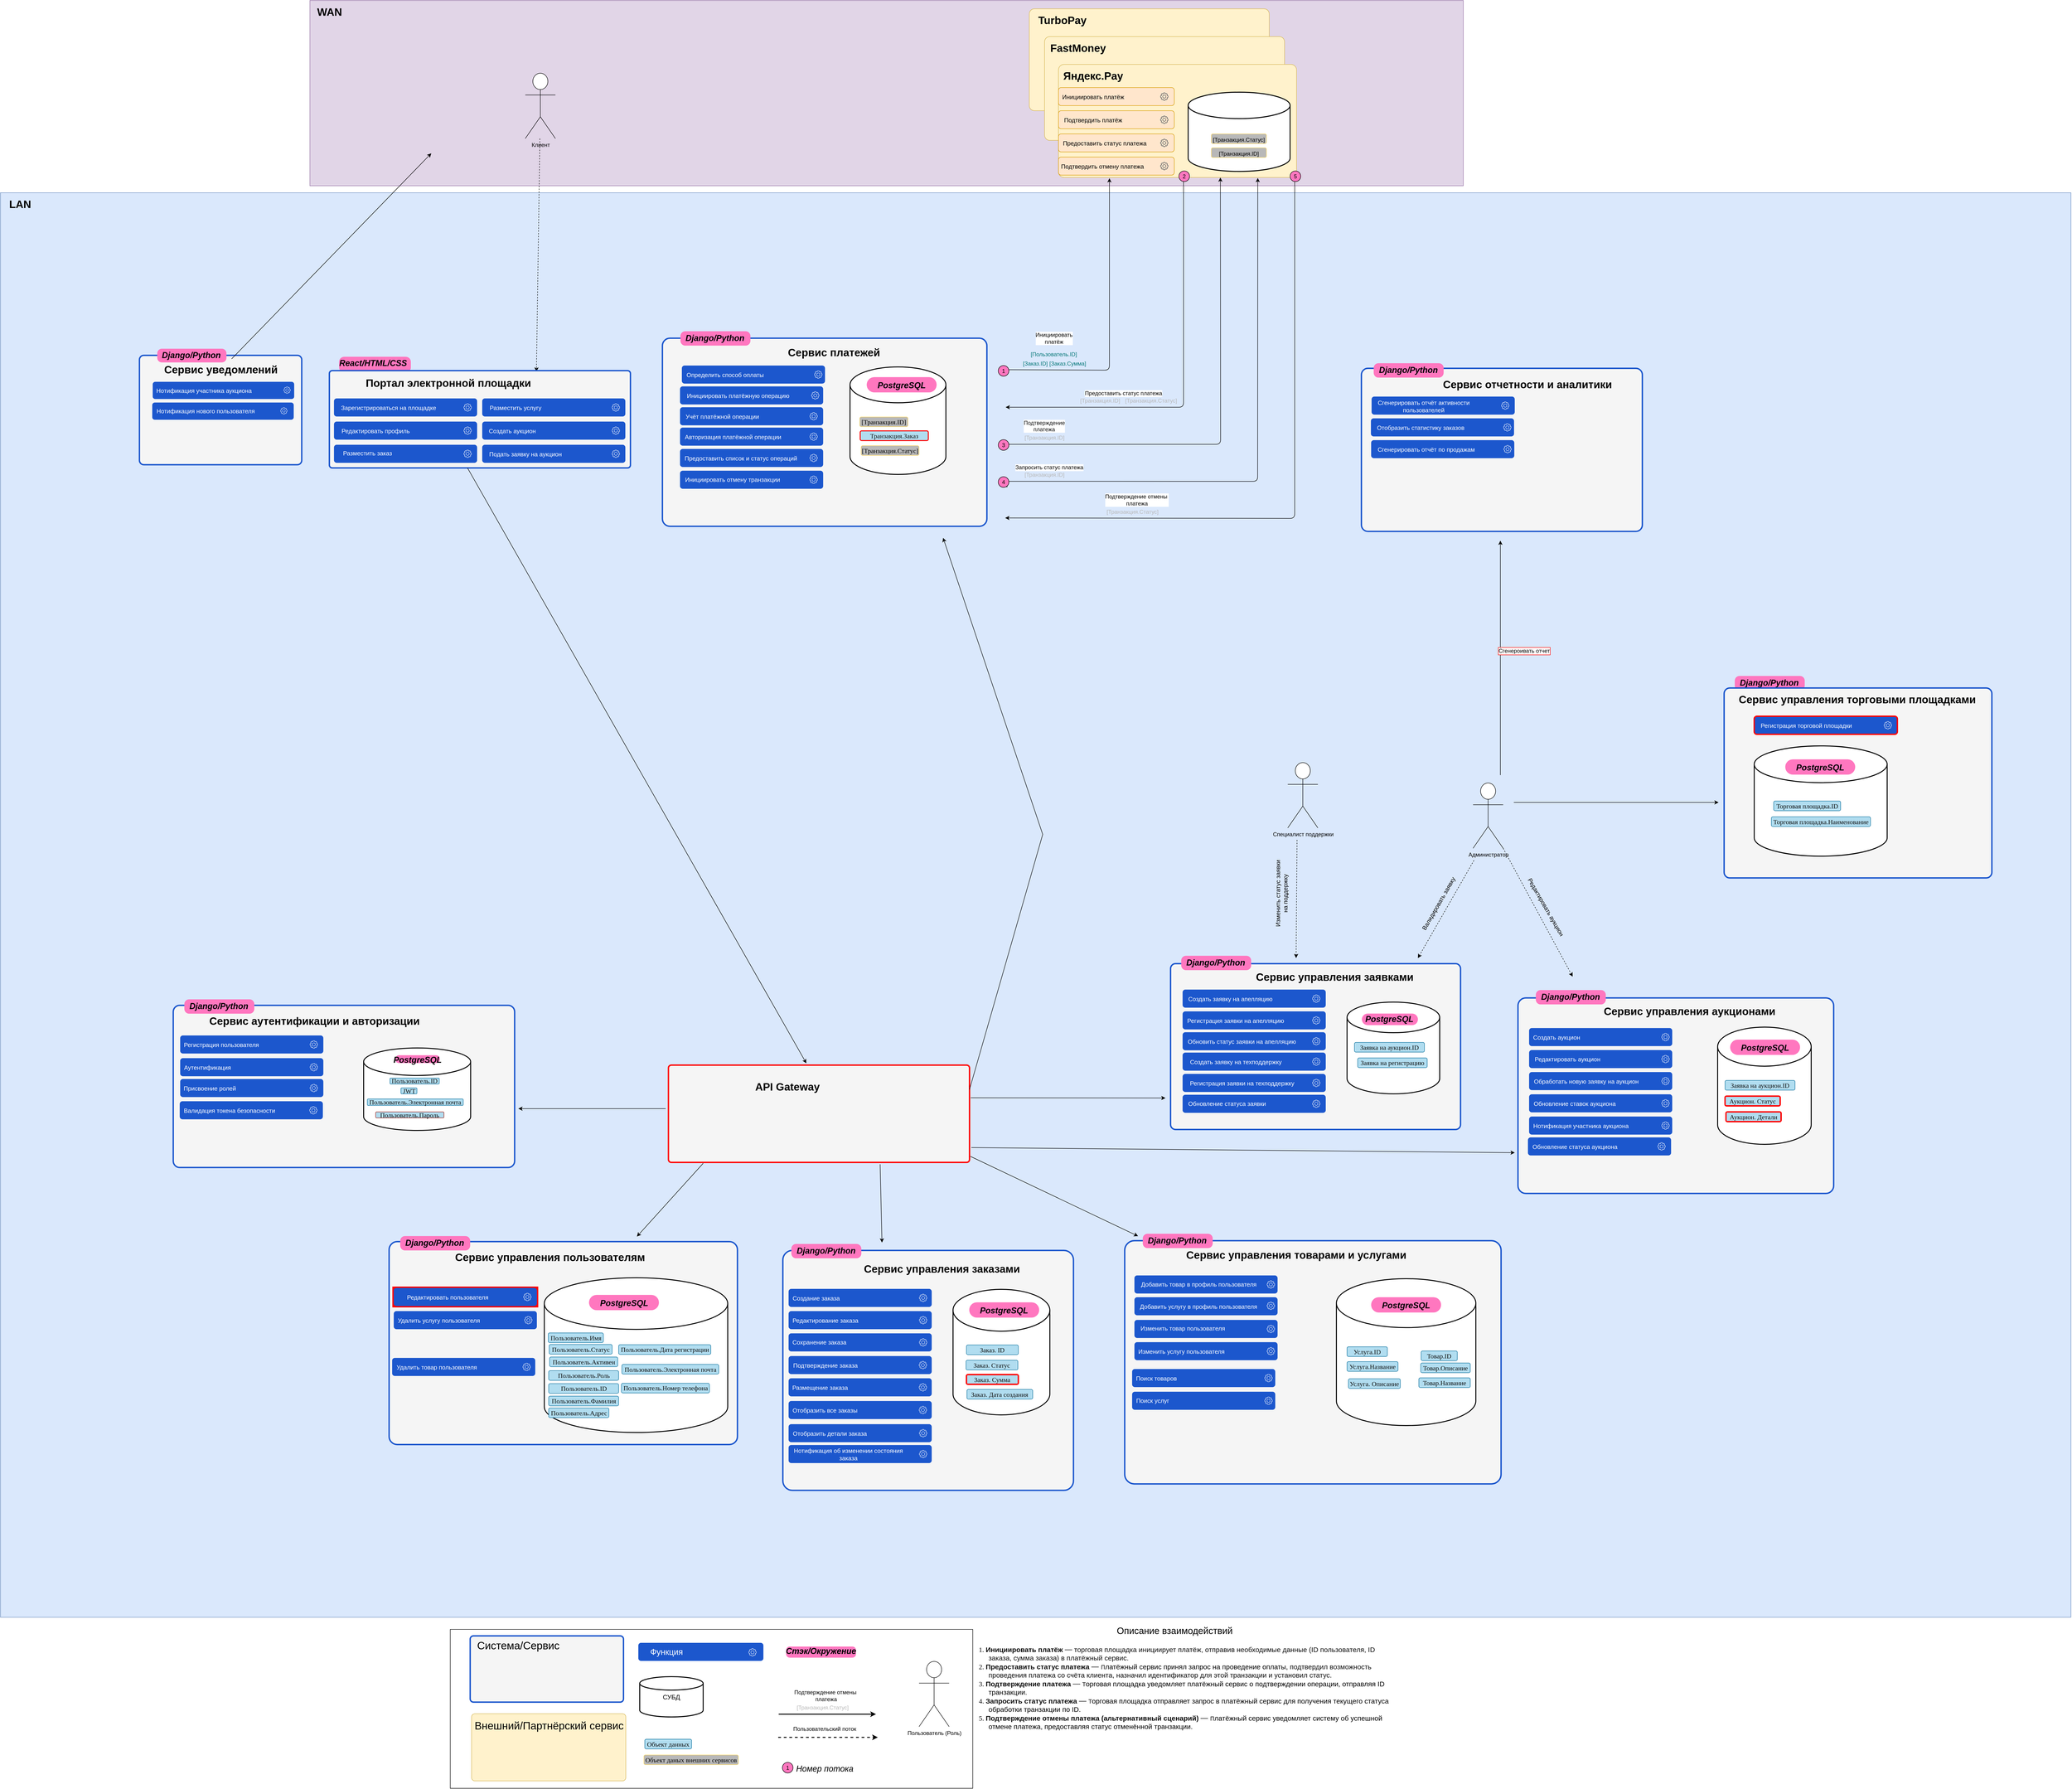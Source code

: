 <mxfile version="24.7.10">
  <diagram name="DF" id="BleSmaJVXqo2yb7Co1eL">
    <mxGraphModel dx="17060" dy="12030" grid="0" gridSize="10" guides="0" tooltips="0" connect="1" arrows="1" fold="1" page="0" pageScale="1" pageWidth="827" pageHeight="1169" math="0" shadow="0">
      <root>
        <mxCell id="0" />
        <mxCell id="1" parent="0" />
        <mxCell id="MQtoxVUBuhqvLoLKHlp6-2100" value="" style="group" vertex="1" connectable="0" parent="1">
          <mxGeometry x="-3431.337" y="-2450.211" width="4141" height="2580" as="geometry" />
        </mxCell>
        <mxCell id="MQtoxVUBuhqvLoLKHlp6-3048" value="" style="rounded=0;whiteSpace=wrap;html=1;fillColor=#dae8fc;strokeColor=#6c8ebf;" vertex="1" parent="MQtoxVUBuhqvLoLKHlp6-2100">
          <mxGeometry x="-328.66" y="-494.79" width="4469.66" height="3074.79" as="geometry" />
        </mxCell>
        <mxCell id="MQtoxVUBuhqvLoLKHlp6-2101" value="" style="rounded=1;whiteSpace=wrap;html=1;fillColor=#1C57CD;strokeColor=none;" vertex="1" parent="MQtoxVUBuhqvLoLKHlp6-2100">
          <mxGeometry width="305.395" height="37.127" as="geometry" />
        </mxCell>
        <mxCell id="MQtoxVUBuhqvLoLKHlp6-2102" value="" style="sketch=0;outlineConnect=0;fontColor=#232F3E;gradientColor=none;fillColor=default;strokeColor=none;dashed=0;verticalLabelPosition=bottom;verticalAlign=top;align=center;html=1;fontSize=12;fontStyle=0;aspect=fixed;pointerEvents=1;shape=mxgraph.aws4.gear;rounded=1;" vertex="1" parent="MQtoxVUBuhqvLoLKHlp6-2100">
          <mxGeometry x="278.71" y="10.472" width="14.869" height="14.869" as="geometry" />
        </mxCell>
        <mxCell id="MQtoxVUBuhqvLoLKHlp6-2103" value="Нотификация об изменении состояния заказа" style="text;html=1;align=center;verticalAlign=middle;whiteSpace=wrap;rounded=1;fontSize=13;fontColor=#FFFFFF;strokeColor=none;" vertex="1" parent="MQtoxVUBuhqvLoLKHlp6-2100">
          <mxGeometry x="5.93" y="4.284" width="244.119" height="28.559" as="geometry" />
        </mxCell>
        <mxCell id="MQtoxVUBuhqvLoLKHlp6-3049" value="LAN" style="text;html=1;align=center;verticalAlign=middle;whiteSpace=wrap;rounded=1;shadow=0;fontSize=23;fontStyle=1" vertex="1" parent="MQtoxVUBuhqvLoLKHlp6-2100">
          <mxGeometry x="-328.663" y="-494.789" width="85" height="49" as="geometry" />
        </mxCell>
        <mxCell id="MQtoxVUBuhqvLoLKHlp6-3046" value="" style="rounded=0;whiteSpace=wrap;html=1;fillColor=#e1d5e7;strokeColor=#9673a6;movable=1;resizable=1;rotatable=1;deletable=1;editable=1;locked=0;connectable=1;" vertex="1" parent="1">
          <mxGeometry x="-3092" y="-3360" width="2490" height="400" as="geometry" />
        </mxCell>
        <mxCell id="MQtoxVUBuhqvLoLKHlp6-3047" value="WAN" style="text;html=1;align=center;verticalAlign=middle;whiteSpace=wrap;rounded=1;shadow=0;fontSize=23;fontStyle=1" vertex="1" parent="1">
          <mxGeometry x="-3092" y="-3360" width="85" height="49" as="geometry" />
        </mxCell>
        <mxCell id="MQtoxVUBuhqvLoLKHlp6-188" value="" style="group" vertex="1" connectable="0" parent="1">
          <mxGeometry x="-3349" y="-1154" width="697.901" height="317" as="geometry" />
        </mxCell>
        <mxCell id="MQtoxVUBuhqvLoLKHlp6-219" value="" style="rounded=1;whiteSpace=wrap;html=1;arcSize=4;movable=1;resizable=1;rotatable=1;deletable=1;editable=1;locked=0;connectable=1;fillColor=#f5f5f5;strokeColor=#1C57CD;strokeWidth=3;fontColor=#333333;" vertex="1" parent="MQtoxVUBuhqvLoLKHlp6-188">
          <mxGeometry x="-38" y="-37" width="737" height="350" as="geometry" />
        </mxCell>
        <mxCell id="MQtoxVUBuhqvLoLKHlp6-886" style="edgeStyle=orthogonalEdgeStyle;rounded=0;orthogonalLoop=1;jettySize=auto;html=1;exitX=0.5;exitY=1;exitDx=0;exitDy=0;" edge="1" parent="MQtoxVUBuhqvLoLKHlp6-188" source="MQtoxVUBuhqvLoLKHlp6-219" target="MQtoxVUBuhqvLoLKHlp6-219">
          <mxGeometry relative="1" as="geometry" />
        </mxCell>
        <mxCell id="MQtoxVUBuhqvLoLKHlp6-1" value="" style="group" vertex="1" connectable="0" parent="MQtoxVUBuhqvLoLKHlp6-188">
          <mxGeometry x="-14" y="-55" width="151" height="36" as="geometry" />
        </mxCell>
        <mxCell id="MQtoxVUBuhqvLoLKHlp6-2" value="&lt;p style=&quot;margin: 0px 0px 0px 13px; text-indent: -13px; font-variant-numeric: normal; font-variant-east-asian: normal; font-variant-alternates: normal; font-kerning: auto; font-optical-sizing: auto; font-feature-settings: normal; font-variation-settings: normal; font-variant-position: normal; font-stretch: normal; font-size: 14px; line-height: normal; color: rgb(14, 14, 14); text-align: start;&quot; class=&quot;p1&quot;&gt;&lt;br&gt;&lt;/p&gt;" style="rounded=1;whiteSpace=wrap;html=1;fillColor=#FF77BF;strokeColor=none;arcSize=33;" vertex="1" parent="MQtoxVUBuhqvLoLKHlp6-1">
          <mxGeometry y="5" width="151" height="31" as="geometry" />
        </mxCell>
        <mxCell id="MQtoxVUBuhqvLoLKHlp6-3" value="&lt;font style=&quot;font-size: 18px;&quot;&gt;&lt;i&gt;Django/Python&lt;/i&gt;&lt;/font&gt;" style="text;html=1;align=center;verticalAlign=middle;whiteSpace=wrap;rounded=1;shadow=0;fontSize=23;fontStyle=1" vertex="1" parent="MQtoxVUBuhqvLoLKHlp6-1">
          <mxGeometry x="30" width="89" height="36" as="geometry" />
        </mxCell>
        <mxCell id="MQtoxVUBuhqvLoLKHlp6-4" value="Сервис аутентификации и авторизации" style="text;html=1;align=center;verticalAlign=middle;whiteSpace=wrap;rounded=1;shadow=0;fontSize=23;fontStyle=1" vertex="1" parent="MQtoxVUBuhqvLoLKHlp6-188">
          <mxGeometry x="-33" y="-28" width="600" height="49" as="geometry" />
        </mxCell>
        <mxCell id="MQtoxVUBuhqvLoLKHlp6-31" value="" style="group" vertex="1" connectable="0" parent="MQtoxVUBuhqvLoLKHlp6-188">
          <mxGeometry x="-23" y="28" width="309" height="39" as="geometry" />
        </mxCell>
        <mxCell id="MQtoxVUBuhqvLoLKHlp6-32" value="" style="group" vertex="1" connectable="0" parent="MQtoxVUBuhqvLoLKHlp6-31">
          <mxGeometry width="309" height="39" as="geometry" />
        </mxCell>
        <mxCell id="MQtoxVUBuhqvLoLKHlp6-33" value="" style="rounded=1;whiteSpace=wrap;html=1;gradientColor=none;fillColor=#1C57CD;strokeColor=none;movable=1;resizable=1;rotatable=1;deletable=1;editable=1;locked=0;connectable=1;" vertex="1" parent="MQtoxVUBuhqvLoLKHlp6-32">
          <mxGeometry width="309" height="39" as="geometry" />
        </mxCell>
        <mxCell id="MQtoxVUBuhqvLoLKHlp6-34" value="" style="sketch=0;outlineConnect=0;dashed=0;verticalLabelPosition=bottom;verticalAlign=top;align=center;html=1;fontSize=12;fontStyle=0;aspect=fixed;pointerEvents=1;shape=mxgraph.aws4.gear;rounded=1;strokeColor=none;fillColor=default;" vertex="1" parent="MQtoxVUBuhqvLoLKHlp6-32">
          <mxGeometry x="280" y="11" width="17" height="17" as="geometry" />
        </mxCell>
        <mxCell id="MQtoxVUBuhqvLoLKHlp6-35" value="Регистрация пользователя" style="text;html=1;align=center;verticalAlign=middle;whiteSpace=wrap;rounded=1;fontSize=13;fontColor=#FFFFFF;strokeColor=none;movable=1;resizable=1;rotatable=1;deletable=1;editable=1;locked=0;connectable=1;" vertex="1" parent="MQtoxVUBuhqvLoLKHlp6-32">
          <mxGeometry x="3" y="4.5" width="172" height="30" as="geometry" />
        </mxCell>
        <mxCell id="MQtoxVUBuhqvLoLKHlp6-36" value="" style="group" vertex="1" connectable="0" parent="MQtoxVUBuhqvLoLKHlp6-188">
          <mxGeometry x="-23" y="77" width="309" height="39" as="geometry" />
        </mxCell>
        <mxCell id="MQtoxVUBuhqvLoLKHlp6-37" value="" style="rounded=1;whiteSpace=wrap;html=1;fillColor=#1C57CD;strokeColor=none;" vertex="1" parent="MQtoxVUBuhqvLoLKHlp6-36">
          <mxGeometry width="309" height="39" as="geometry" />
        </mxCell>
        <mxCell id="MQtoxVUBuhqvLoLKHlp6-38" value="" style="sketch=0;outlineConnect=0;fontColor=#232F3E;gradientColor=none;fillColor=default;strokeColor=none;dashed=0;verticalLabelPosition=bottom;verticalAlign=top;align=center;html=1;fontSize=12;fontStyle=0;aspect=fixed;pointerEvents=1;shape=mxgraph.aws4.gear;rounded=1;" vertex="1" parent="MQtoxVUBuhqvLoLKHlp6-36">
          <mxGeometry x="280" y="11" width="17" height="17" as="geometry" />
        </mxCell>
        <mxCell id="MQtoxVUBuhqvLoLKHlp6-39" value="Аутентификация" style="text;html=1;align=center;verticalAlign=middle;whiteSpace=wrap;rounded=1;fontSize=13;fontColor=#FFFFFF;strokeColor=none;" vertex="1" parent="MQtoxVUBuhqvLoLKHlp6-36">
          <mxGeometry x="2" y="4.5" width="114" height="30" as="geometry" />
        </mxCell>
        <mxCell id="MQtoxVUBuhqvLoLKHlp6-40" value="" style="group" vertex="1" connectable="0" parent="MQtoxVUBuhqvLoLKHlp6-188">
          <mxGeometry x="-23" y="122" width="309" height="39" as="geometry" />
        </mxCell>
        <mxCell id="MQtoxVUBuhqvLoLKHlp6-41" value="" style="rounded=1;whiteSpace=wrap;html=1;fillColor=#1C57CD;strokeColor=none;" vertex="1" parent="MQtoxVUBuhqvLoLKHlp6-40">
          <mxGeometry width="309" height="39" as="geometry" />
        </mxCell>
        <mxCell id="MQtoxVUBuhqvLoLKHlp6-42" value="" style="sketch=0;outlineConnect=0;fontColor=#232F3E;gradientColor=none;fillColor=default;strokeColor=none;dashed=0;verticalLabelPosition=bottom;verticalAlign=top;align=center;html=1;fontSize=12;fontStyle=0;aspect=fixed;pointerEvents=1;shape=mxgraph.aws4.gear;rounded=1;" vertex="1" parent="MQtoxVUBuhqvLoLKHlp6-40">
          <mxGeometry x="280" y="11" width="17" height="17" as="geometry" />
        </mxCell>
        <mxCell id="MQtoxVUBuhqvLoLKHlp6-43" value="Присвоение ролей" style="text;html=1;align=center;verticalAlign=middle;whiteSpace=wrap;rounded=1;fontSize=13;fontColor=#FFFFFF;strokeColor=none;" vertex="1" parent="MQtoxVUBuhqvLoLKHlp6-40">
          <mxGeometry x="3" y="5" width="122" height="30" as="geometry" />
        </mxCell>
        <mxCell id="MQtoxVUBuhqvLoLKHlp6-48" value="" style="group" vertex="1" connectable="0" parent="MQtoxVUBuhqvLoLKHlp6-188">
          <mxGeometry x="-24" y="170" width="309" height="39" as="geometry" />
        </mxCell>
        <mxCell id="MQtoxVUBuhqvLoLKHlp6-49" value="" style="rounded=1;whiteSpace=wrap;html=1;fillColor=#1C57CD;strokeColor=none;" vertex="1" parent="MQtoxVUBuhqvLoLKHlp6-48">
          <mxGeometry width="309" height="39" as="geometry" />
        </mxCell>
        <mxCell id="MQtoxVUBuhqvLoLKHlp6-50" value="" style="sketch=0;outlineConnect=0;fontColor=#232F3E;gradientColor=none;fillColor=default;strokeColor=none;dashed=0;verticalLabelPosition=bottom;verticalAlign=top;align=center;html=1;fontSize=12;fontStyle=0;aspect=fixed;pointerEvents=1;shape=mxgraph.aws4.gear;rounded=1;" vertex="1" parent="MQtoxVUBuhqvLoLKHlp6-48">
          <mxGeometry x="280" y="11" width="17" height="17" as="geometry" />
        </mxCell>
        <mxCell id="MQtoxVUBuhqvLoLKHlp6-51" value="Валидация токена безопасности" style="text;html=1;align=center;verticalAlign=middle;whiteSpace=wrap;rounded=1;fontSize=13;fontColor=#FFFFFF;strokeColor=none;" vertex="1" parent="MQtoxVUBuhqvLoLKHlp6-48">
          <mxGeometry x="3" y="4.5" width="209" height="30" as="geometry" />
        </mxCell>
        <mxCell id="MQtoxVUBuhqvLoLKHlp6-5" value="" style="strokeWidth=2;html=1;shape=mxgraph.flowchart.database;whiteSpace=wrap;rounded=1;movable=1;resizable=1;rotatable=1;deletable=1;editable=1;locked=0;connectable=1;" vertex="1" parent="MQtoxVUBuhqvLoLKHlp6-188">
          <mxGeometry x="373" y="55" width="231" height="178" as="geometry" />
        </mxCell>
        <mxCell id="MQtoxVUBuhqvLoLKHlp6-8" value="&lt;p style=&quot;margin: 0px 0px 0px 13px; text-indent: -13px; font-variant-numeric: normal; font-variant-east-asian: normal; font-variant-alternates: normal; font-kerning: auto; font-optical-sizing: auto; font-feature-settings: normal; font-variation-settings: normal; font-variant-position: normal; font-stretch: normal; line-height: normal; color: rgb(14, 14, 14); text-align: start;&quot; class=&quot;p1&quot;&gt;&lt;font face=&quot;Times New Roman&quot;&gt;&lt;span style=&quot;font-size: 14px;&quot;&gt;JWT&lt;/span&gt;&lt;/font&gt;&lt;/p&gt;" style="rounded=1;whiteSpace=wrap;html=1;fillColor=#b1ddf0;strokeColor=#10739e;" vertex="1" parent="MQtoxVUBuhqvLoLKHlp6-188">
          <mxGeometry x="453.527" y="141.124" width="34.551" height="12.93" as="geometry" />
        </mxCell>
        <mxCell id="MQtoxVUBuhqvLoLKHlp6-10" value="&lt;p style=&quot;margin: 0px 0px 0px 13px; text-indent: -13px; font-variant-numeric: normal; font-variant-east-asian: normal; font-variant-alternates: normal; font-kerning: auto; font-optical-sizing: auto; font-feature-settings: normal; font-variation-settings: normal; font-variant-position: normal; font-stretch: normal; font-size: 14px; line-height: normal; color: rgb(14, 14, 14); text-align: start;&quot; class=&quot;p1&quot;&gt;&lt;font face=&quot;Times New Roman&quot;&gt;Пользователь.ID&lt;/font&gt;&lt;/p&gt;" style="rounded=1;whiteSpace=wrap;html=1;fillColor=#b1ddf0;strokeColor=#10739e;" vertex="1" parent="MQtoxVUBuhqvLoLKHlp6-188">
          <mxGeometry x="429.796" y="119.958" width="106.473" height="12.93" as="geometry" />
        </mxCell>
        <mxCell id="MQtoxVUBuhqvLoLKHlp6-216" value="" style="group" vertex="1" connectable="0" parent="MQtoxVUBuhqvLoLKHlp6-188">
          <mxGeometry x="441.002" y="66.004" width="96.601" height="25.245" as="geometry" />
        </mxCell>
        <mxCell id="MQtoxVUBuhqvLoLKHlp6-217" value="&lt;p style=&quot;margin: 0px 0px 0px 13px; text-indent: -13px; font-variant-numeric: normal; font-variant-east-asian: normal; font-variant-alternates: normal; font-kerning: auto; font-optical-sizing: auto; font-feature-settings: normal; font-variation-settings: normal; font-variant-position: normal; font-stretch: normal; font-size: 14px; line-height: normal; color: rgb(14, 14, 14); text-align: start;&quot; class=&quot;p1&quot;&gt;&lt;br&gt;&lt;/p&gt;" style="rounded=1;whiteSpace=wrap;html=1;fillColor=#FF77BF;strokeColor=none;arcSize=50;" vertex="1" parent="MQtoxVUBuhqvLoLKHlp6-216">
          <mxGeometry y="4.637" width="96.601" height="17.001" as="geometry" />
        </mxCell>
        <mxCell id="MQtoxVUBuhqvLoLKHlp6-218" value="&lt;font style=&quot;font-size: 18px;&quot;&gt;&lt;i&gt;PostgreSQL&lt;/i&gt;&lt;/font&gt;" style="text;html=1;align=center;verticalAlign=middle;whiteSpace=wrap;rounded=1;shadow=0;fontSize=23;fontStyle=1" vertex="1" parent="MQtoxVUBuhqvLoLKHlp6-216">
          <mxGeometry x="19.832" width="56.937" height="25.245" as="geometry" />
        </mxCell>
        <mxCell id="MQtoxVUBuhqvLoLKHlp6-871" value="&lt;p style=&quot;margin: 0px 0px 0px 13px; text-indent: -13px; font-variant-numeric: normal; font-variant-east-asian: normal; font-variant-alternates: normal; font-kerning: auto; font-optical-sizing: auto; font-feature-settings: normal; font-variation-settings: normal; font-variant-position: normal; font-stretch: normal; font-size: 14px; line-height: normal; color: rgb(14, 14, 14); text-align: start;&quot; class=&quot;p1&quot;&gt;&lt;font face=&quot;Times New Roman&quot;&gt;Пользователь.Электронная почта&lt;/font&gt;&lt;/p&gt;" style="rounded=1;whiteSpace=wrap;html=1;fillColor=#b1ddf0;strokeColor=#10739e;" vertex="1" parent="MQtoxVUBuhqvLoLKHlp6-188">
          <mxGeometry x="380.94" y="165" width="207.06" height="14.14" as="geometry" />
        </mxCell>
        <mxCell id="MQtoxVUBuhqvLoLKHlp6-885" value="&lt;p style=&quot;margin: 0px 0px 0px 13px; text-indent: -13px; font-variant-numeric: normal; font-variant-east-asian: normal; font-variant-alternates: normal; font-kerning: auto; font-optical-sizing: auto; font-feature-settings: normal; font-variation-settings: normal; font-variant-position: normal; font-stretch: normal; font-size: 14px; line-height: normal; color: rgb(14, 14, 14); text-align: start;&quot; class=&quot;p1&quot;&gt;&lt;font face=&quot;Times New Roman&quot;&gt;Пользователь.Пароль&lt;/font&gt;&lt;/p&gt;" style="rounded=1;whiteSpace=wrap;html=1;fillColor=#b1ddf0;strokeColor=#9E1B11;" vertex="1" parent="MQtoxVUBuhqvLoLKHlp6-188">
          <mxGeometry x="399" y="193" width="147.37" height="13" as="geometry" />
        </mxCell>
        <mxCell id="D1CTnjmkYU0Mq4A9S6dc-23" value="" style="rounded=1;whiteSpace=wrap;html=1;arcSize=0;" parent="1" vertex="1">
          <mxGeometry x="-2789" y="156" width="1128" height="343" as="geometry" />
        </mxCell>
        <mxCell id="D1CTnjmkYU0Mq4A9S6dc-4" value="&lt;p style=&quot;margin: 0px 0px 0px 13px; text-indent: -13px; font-variant-numeric: normal; font-variant-east-asian: normal; font-variant-alternates: normal; font-kerning: auto; font-optical-sizing: auto; font-feature-settings: normal; font-variation-settings: normal; font-variant-position: normal; font-stretch: normal; font-size: 14px; line-height: normal; color: rgb(14, 14, 14); text-align: start;&quot; class=&quot;p1&quot;&gt;&lt;font face=&quot;Times New Roman&quot;&gt;Объект данных&lt;/font&gt;&lt;/p&gt;" style="rounded=1;whiteSpace=wrap;html=1;fillColor=#b1ddf0;strokeColor=#10739e;" parent="1" vertex="1">
          <mxGeometry x="-2369" y="393" width="101" height="21" as="geometry" />
        </mxCell>
        <mxCell id="D1CTnjmkYU0Mq4A9S6dc-11" value="&lt;font style=&quot;font-size: 14px;&quot;&gt;СУБД&lt;/font&gt;" style="strokeWidth=2;html=1;shape=mxgraph.flowchart.database;whiteSpace=wrap;rounded=1;movable=1;resizable=1;rotatable=1;deletable=1;editable=1;locked=0;connectable=1;" parent="1" vertex="1">
          <mxGeometry x="-2380" y="258" width="137" height="87" as="geometry" />
        </mxCell>
        <mxCell id="D1CTnjmkYU0Mq4A9S6dc-14" value="Пользователь (Роль)" style="shape=umlActor;verticalLabelPosition=bottom;verticalAlign=top;html=1;outlineConnect=0;rounded=1;" parent="1" vertex="1">
          <mxGeometry x="-1777" y="225" width="65" height="141" as="geometry" />
        </mxCell>
        <mxCell id="D1CTnjmkYU0Mq4A9S6dc-16" value="&lt;p style=&quot;margin: 0px 0px 0px 13px; text-indent: -13px; font-variant-numeric: normal; font-variant-east-asian: normal; font-variant-alternates: normal; font-kerning: auto; font-optical-sizing: auto; font-feature-settings: normal; font-variation-settings: normal; font-variant-position: normal; font-stretch: normal; line-height: normal; text-align: start;&quot; class=&quot;p1&quot;&gt;&lt;span style=&quot;text-align: center; text-indent: 0px;&quot;&gt;&lt;font style=&quot;font-size: 14px;&quot; face=&quot;Times New Roman&quot;&gt;Объект даных внешних сервисов&lt;/font&gt;&lt;/span&gt;&lt;br&gt;&lt;/p&gt;" style="rounded=1;whiteSpace=wrap;html=1;fillColor=#B8B8B8;strokeColor=#FFD966;" parent="1" vertex="1">
          <mxGeometry x="-2371" y="427" width="204" height="21" as="geometry" />
        </mxCell>
        <mxCell id="D1CTnjmkYU0Mq4A9S6dc-17" value="" style="endArrow=classic;html=1;rounded=1;curved=0;strokeWidth=2;" parent="1" edge="1">
          <mxGeometry width="50" height="50" relative="1" as="geometry">
            <mxPoint x="-2080" y="339" as="sourcePoint" />
            <mxPoint x="-1870" y="339" as="targetPoint" />
            <Array as="points">
              <mxPoint x="-2080" y="339" />
            </Array>
          </mxGeometry>
        </mxCell>
        <mxCell id="D1CTnjmkYU0Mq4A9S6dc-18" value="&lt;font style=&quot;font-size: 12px;&quot;&gt;Подтверждение отмены&amp;nbsp;&lt;/font&gt;&lt;div&gt;&lt;font style=&quot;font-size: 12px;&quot;&gt;платежа&lt;/font&gt;&lt;/div&gt;" style="edgeLabel;html=1;align=center;verticalAlign=middle;resizable=0;points=[];rounded=1;" parent="D1CTnjmkYU0Mq4A9S6dc-17" vertex="1" connectable="0">
          <mxGeometry x="0.194" y="1" relative="1" as="geometry">
            <mxPoint x="-24" y="-39" as="offset" />
          </mxGeometry>
        </mxCell>
        <mxCell id="D1CTnjmkYU0Mq4A9S6dc-19" value="&lt;font style=&quot;font-size: 12px;&quot;&gt;[Транзакция.Статус]&lt;/font&gt;" style="text;html=1;align=center;verticalAlign=middle;whiteSpace=wrap;rounded=1;fontSize=13;labelBackgroundColor=none;fontColor=#B8B8B8;" parent="1" vertex="1">
          <mxGeometry x="-2065" y="309" width="160" height="30" as="geometry" />
        </mxCell>
        <mxCell id="D1CTnjmkYU0Mq4A9S6dc-20" value="" style="endArrow=classic;html=1;rounded=1;dashed=1;strokeWidth=2;" parent="1" edge="1">
          <mxGeometry width="50" height="50" relative="1" as="geometry">
            <mxPoint x="-2081" y="389" as="sourcePoint" />
            <mxPoint x="-1866" y="389" as="targetPoint" />
            <Array as="points" />
          </mxGeometry>
        </mxCell>
        <mxCell id="D1CTnjmkYU0Mq4A9S6dc-21" value="&lt;span style=&quot;font-size: 12px;&quot;&gt;Пользовательский поток&lt;/span&gt;" style="edgeLabel;html=1;align=center;verticalAlign=middle;resizable=0;points=[];rounded=1;" parent="1" vertex="1" connectable="0">
          <mxGeometry x="-1979.005" y="418" as="geometry">
            <mxPoint x="-2" y="-47" as="offset" />
          </mxGeometry>
        </mxCell>
        <mxCell id="jEkXnfsxQ-_I6rloK0n_-4" value="1" style="ellipse;whiteSpace=wrap;html=1;aspect=fixed;rounded=1;fillColor=#FF77BF;" parent="1" vertex="1">
          <mxGeometry x="-2072" y="443" width="23" height="23" as="geometry" />
        </mxCell>
        <mxCell id="jEkXnfsxQ-_I6rloK0n_-9" value="&lt;span style=&quot;font-size: 18px;&quot;&gt;&lt;i&gt;Номер потока&lt;/i&gt;&lt;/span&gt;" style="text;html=1;align=center;verticalAlign=middle;whiteSpace=wrap;rounded=1;shadow=0;fontSize=23;fontStyle=0" parent="1" vertex="1">
          <mxGeometry x="-2061" y="430" width="161" height="49" as="geometry" />
        </mxCell>
        <mxCell id="d3r_7VUgfL_-Ddzbqp2A-3" value="&lt;h1 style=&quot;margin-top: 0px; font-size: 15px;&quot;&gt;&lt;p class=&quot;p1&quot; style=&quot;margin: 0px 0px 0px 21px; text-indent: -21px; font-variant-numeric: normal; font-variant-east-asian: normal; font-variant-alternates: normal; font-kerning: auto; font-optical-sizing: auto; font-feature-settings: normal; font-variation-settings: normal; font-variant-position: normal; font-stretch: normal; font-size: 15px; line-height: normal; color: rgb(14, 14, 14);&quot;&gt;&lt;span class=&quot;s1&quot; style=&quot;font-weight: 400; font-variant-numeric: normal; font-variant-east-asian: normal; font-variant-alternates: normal; font-kerning: auto; font-optical-sizing: auto; font-feature-settings: normal; font-variation-settings: normal; font-variant-position: normal; font-stretch: normal; line-height: normal; font-family: &amp;quot;Times New Roman&amp;quot;; font-size: 15px;&quot;&gt;1.&amp;nbsp;&lt;/span&gt;&lt;b style=&quot;font-size: 15px;&quot;&gt;Инициировать платёж&lt;/b&gt;&lt;b style=&quot;font-weight: 400; font-size: 15px;&quot;&gt;&amp;nbsp;&lt;/b&gt;&lt;span style=&quot;background-color: initial; color: rgb(51, 51, 51); font-family: &amp;quot;YS Text&amp;quot;, -apple-system, BlinkMacSystemFont, Arial, Helvetica, sans-serif; font-size: 16px; font-weight: 400;&quot;&gt;—&lt;/span&gt;&lt;span style=&quot;background-color: initial; color: rgb(0, 0, 0); font-weight: normal;&quot;&gt;&amp;nbsp;т&lt;/span&gt;&lt;span style=&quot;background-color: initial; font-weight: 400;&quot;&gt;орговая площадка инициирует платёж, отправив необходимые данные (ID пользователя, ID заказа, сумма заказа) в платёжный сервис.&lt;/span&gt;&lt;/p&gt;&lt;p class=&quot;p1&quot; style=&quot;margin: 0px 0px 0px 21px; text-indent: -21px; font-variant-numeric: normal; font-variant-east-asian: normal; font-variant-alternates: normal; font-kerning: auto; font-optical-sizing: auto; font-feature-settings: normal; font-variation-settings: normal; font-variant-position: normal; font-weight: 400; font-stretch: normal; font-size: 15px; line-height: normal; color: rgb(14, 14, 14);&quot;&gt;&lt;span class=&quot;s1&quot; style=&quot;font-variant-numeric: normal; font-variant-east-asian: normal; font-variant-alternates: normal; font-kerning: auto; font-optical-sizing: auto; font-feature-settings: normal; font-variation-settings: normal; font-variant-position: normal; font-stretch: normal; line-height: normal; font-family: &amp;quot;Times New Roman&amp;quot;; font-size: 15px;&quot;&gt;2.&amp;nbsp;&lt;/span&gt;&lt;b style=&quot;font-size: 15px;&quot;&gt;Предоставить статус платежа&amp;nbsp;&lt;/b&gt;&lt;span style=&quot;background-color: initial; color: rgb(51, 51, 51); font-family: &amp;quot;YS Text&amp;quot;, -apple-system, BlinkMacSystemFont, Arial, Helvetica, sans-serif; font-size: 16px;&quot;&gt;— п&lt;/span&gt;&lt;span style=&quot;background-color: initial; color: rgb(0, 0, 0);&quot;&gt;латё&lt;/span&gt;&lt;span style=&quot;background-color: initial; color: rgb(0, 0, 0);&quot;&gt;жный сервис принял запрос на проведение оплаты,&lt;/span&gt;&lt;span style=&quot;background-color: initial;&quot; class=&quot;Apple-converted-space&quot;&gt;&amp;nbsp;&lt;/span&gt;&lt;span style=&quot;background-color: initial;&quot;&gt;подтвердил возможность проведения платежа со счёта клиента, назначил идентификатор для этой транзакции и установил статус.&lt;/span&gt;&lt;/p&gt;&lt;p class=&quot;p1&quot; style=&quot;margin: 0px 0px 0px 21px; text-indent: -21px; font-variant-numeric: normal; font-variant-east-asian: normal; font-variant-alternates: normal; font-kerning: auto; font-optical-sizing: auto; font-feature-settings: normal; font-variation-settings: normal; font-variant-position: normal; font-weight: 400; font-stretch: normal; font-size: 15px; line-height: normal; color: rgb(14, 14, 14);&quot;&gt;&lt;span class=&quot;s1&quot; style=&quot;font-variant-numeric: normal; font-variant-east-asian: normal; font-variant-alternates: normal; font-kerning: auto; font-optical-sizing: auto; font-feature-settings: normal; font-variation-settings: normal; font-variant-position: normal; font-stretch: normal; line-height: normal; font-family: &amp;quot;Times New Roman&amp;quot;; font-size: 15px;&quot;&gt;3.&amp;nbsp;&lt;/span&gt;&lt;b style=&quot;font-size: 15px;&quot;&gt;Подтверждение платежа&amp;nbsp;&lt;/b&gt;&lt;span style=&quot;background-color: initial; color: rgb(51, 51, 51); font-family: &amp;quot;YS Text&amp;quot;, -apple-system, BlinkMacSystemFont, Arial, Helvetica, sans-serif; font-size: 16px;&quot;&gt;— т&lt;/span&gt;&lt;span style=&quot;background-color: initial; color: rgb(0, 0, 0);&quot;&gt;орговая площадка уведомляет платёжный сервис о подтверждении операции, отправляя ID транзакции.&lt;/span&gt;&lt;/p&gt;&lt;p class=&quot;p1&quot; style=&quot;margin: 0px 0px 0px 21px; text-indent: -21px; font-variant-numeric: normal; font-variant-east-asian: normal; font-variant-alternates: normal; font-kerning: auto; font-optical-sizing: auto; font-feature-settings: normal; font-variation-settings: normal; font-variant-position: normal; font-weight: 400; font-stretch: normal; font-size: 15px; line-height: normal; color: rgb(14, 14, 14);&quot;&gt;&lt;span class=&quot;s1&quot; style=&quot;font-variant-numeric: normal; font-variant-east-asian: normal; font-variant-alternates: normal; font-kerning: auto; font-optical-sizing: auto; font-feature-settings: normal; font-variation-settings: normal; font-variant-position: normal; font-stretch: normal; line-height: normal; font-family: &amp;quot;Times New Roman&amp;quot;; font-size: 15px;&quot;&gt;4.&amp;nbsp;&lt;/span&gt;&lt;b style=&quot;font-size: 15px;&quot;&gt;Запросить статус платежа&lt;/b&gt;&amp;nbsp;&lt;span style=&quot;background-color: initial; color: rgb(51, 51, 51); font-family: &amp;quot;YS Text&amp;quot;, -apple-system, BlinkMacSystemFont, Arial, Helvetica, sans-serif; font-size: 16px;&quot;&gt;— т&lt;/span&gt;&lt;span style=&quot;background-color: initial; color: rgb(0, 0, 0);&quot;&gt;орговая площадка отправляет запрос в платёжный сервис для получения текущего статуса обработки транзакции по ID.&lt;/span&gt;&lt;/p&gt;&lt;p class=&quot;p1&quot; style=&quot;margin: 0px 0px 0px 21px; text-indent: -21px; font-variant-numeric: normal; font-variant-east-asian: normal; font-variant-alternates: normal; font-kerning: auto; font-optical-sizing: auto; font-feature-settings: normal; font-variation-settings: normal; font-variant-position: normal; font-weight: 400; font-stretch: normal; font-size: 15px; line-height: normal; color: rgb(14, 14, 14);&quot;&gt;&lt;span class=&quot;s1&quot; style=&quot;font-variant-numeric: normal; font-variant-east-asian: normal; font-variant-alternates: normal; font-kerning: auto; font-optical-sizing: auto; font-feature-settings: normal; font-variation-settings: normal; font-variant-position: normal; font-stretch: normal; line-height: normal; font-family: &amp;quot;Times New Roman&amp;quot;; font-size: 15px;&quot;&gt;5.&amp;nbsp;&lt;/span&gt;&lt;b style=&quot;font-size: 15px;&quot;&gt;Подтверждение отмены платежа (альтернативный сценарий)&amp;nbsp;&lt;/b&gt;&lt;span style=&quot;background-color: initial; color: rgb(51, 51, 51); font-family: &amp;quot;YS Text&amp;quot;, -apple-system, BlinkMacSystemFont, Arial, Helvetica, sans-serif; font-size: 16px;&quot;&gt;— п&lt;/span&gt;&lt;span style=&quot;background-color: initial; color: rgb(0, 0, 0);&quot;&gt;латёжный сервис уведомляет систему об успешной отмене платежа, предоставляя статус отменённой транзакции.&lt;/span&gt;&lt;/p&gt;&lt;/h1&gt;" style="text;html=1;whiteSpace=wrap;overflow=hidden;rounded=0;fontSize=15;" parent="1" vertex="1">
          <mxGeometry x="-1650" y="182" width="904" height="189" as="geometry" />
        </mxCell>
        <mxCell id="ro2GFgqDV0QlA6Vm-lQV-1" value="&lt;font style=&quot;font-size: 20px;&quot;&gt;Описание взаимодействий&lt;/font&gt;" style="text;html=1;align=center;verticalAlign=middle;whiteSpace=wrap;rounded=0;" parent="1" vertex="1">
          <mxGeometry x="-1380" y="143" width="310" height="30" as="geometry" />
        </mxCell>
        <mxCell id="ISwjRsLXD4yoOcMXPSiY-11" value="" style="group" parent="1" vertex="1" connectable="0">
          <mxGeometry x="-2383" y="185" width="270" height="39" as="geometry" />
        </mxCell>
        <mxCell id="D1CTnjmkYU0Mq4A9S6dc-1" value="" style="rounded=1;whiteSpace=wrap;html=1;strokeColor=none;fillColor=#1C57CD;" parent="ISwjRsLXD4yoOcMXPSiY-11" vertex="1">
          <mxGeometry width="270" height="39" as="geometry" />
        </mxCell>
        <mxCell id="D1CTnjmkYU0Mq4A9S6dc-2" value="" style="sketch=0;outlineConnect=0;fontColor=#FFFFFF;gradientColor=none;fillColor=#FFFFFF;strokeColor=none;dashed=0;verticalLabelPosition=bottom;verticalAlign=top;align=center;html=1;fontSize=12;fontStyle=0;aspect=fixed;pointerEvents=1;shape=mxgraph.aws4.gear;rounded=1;" parent="ISwjRsLXD4yoOcMXPSiY-11" vertex="1">
          <mxGeometry x="238" y="12" width="17" height="17" as="geometry" />
        </mxCell>
        <mxCell id="D1CTnjmkYU0Mq4A9S6dc-3" value="&lt;font style=&quot;font-size: 18px;&quot;&gt;Функция&lt;/font&gt;" style="text;html=1;align=center;verticalAlign=middle;whiteSpace=wrap;rounded=1;fontSize=13;fontColor=#FFFFFF;" parent="ISwjRsLXD4yoOcMXPSiY-11" vertex="1">
          <mxGeometry x="22" y="5" width="78" height="30" as="geometry" />
        </mxCell>
        <mxCell id="ISwjRsLXD4yoOcMXPSiY-12" value="" style="group" parent="1" vertex="1" connectable="0">
          <mxGeometry x="-2067" y="192" width="157" height="25" as="geometry" />
        </mxCell>
        <mxCell id="D1CTnjmkYU0Mq4A9S6dc-12" value="&lt;p style=&quot;margin: 0px 0px 0px 13px; text-indent: -13px; font-variant-numeric: normal; font-variant-east-asian: normal; font-variant-alternates: normal; font-kerning: auto; font-optical-sizing: auto; font-feature-settings: normal; font-variation-settings: normal; font-variant-position: normal; font-stretch: normal; font-size: 14px; line-height: normal; color: rgb(14, 14, 14); text-align: start;&quot; class=&quot;p1&quot;&gt;&lt;br&gt;&lt;/p&gt;" style="rounded=1;whiteSpace=wrap;html=1;fillColor=#FF77BF;strokeColor=none;arcSize=33;" parent="ISwjRsLXD4yoOcMXPSiY-12" vertex="1">
          <mxGeometry x="3" y="1" width="151" height="24" as="geometry" />
        </mxCell>
        <mxCell id="D1CTnjmkYU0Mq4A9S6dc-13" value="&lt;span style=&quot;font-size: 18px;&quot;&gt;&lt;i&gt;Стэк/Окружение&lt;/i&gt;&lt;/span&gt;" style="text;html=1;align=center;verticalAlign=middle;whiteSpace=wrap;rounded=1;shadow=0;fontSize=23;fontStyle=1" parent="ISwjRsLXD4yoOcMXPSiY-12" vertex="1">
          <mxGeometry width="157" height="17" as="geometry" />
        </mxCell>
        <mxCell id="ISwjRsLXD4yoOcMXPSiY-13" value="" style="group" parent="1" vertex="1" connectable="0">
          <mxGeometry x="-2743" y="338" width="333" height="145" as="geometry" />
        </mxCell>
        <mxCell id="D1CTnjmkYU0Mq4A9S6dc-9" value="" style="rounded=1;whiteSpace=wrap;html=1;arcSize=5;fillColor=#fff2cc;strokeColor=#d6b656;" parent="ISwjRsLXD4yoOcMXPSiY-13" vertex="1">
          <mxGeometry width="333" height="145" as="geometry" />
        </mxCell>
        <mxCell id="D1CTnjmkYU0Mq4A9S6dc-10" value="&lt;span style=&quot;font-weight: normal;&quot;&gt;Внешний/Партнёрский сервис&lt;/span&gt;" style="text;html=1;align=center;verticalAlign=middle;whiteSpace=wrap;rounded=1;shadow=0;fontSize=23;fontStyle=1" parent="ISwjRsLXD4yoOcMXPSiY-13" vertex="1">
          <mxGeometry x="2" y="1" width="331" height="49" as="geometry" />
        </mxCell>
        <mxCell id="ISwjRsLXD4yoOcMXPSiY-14" value="" style="group" parent="1" vertex="1" connectable="0">
          <mxGeometry x="-2746" y="170" width="331" height="143" as="geometry" />
        </mxCell>
        <mxCell id="D1CTnjmkYU0Mq4A9S6dc-5" value="" style="rounded=1;whiteSpace=wrap;html=1;arcSize=5;fillColor=#f5f5f5;strokeColor=#1C57CD;strokeWidth=3;" parent="ISwjRsLXD4yoOcMXPSiY-14" vertex="1">
          <mxGeometry width="331" height="143" as="geometry" />
        </mxCell>
        <mxCell id="D1CTnjmkYU0Mq4A9S6dc-6" value="&lt;font style=&quot;font-size: 23px;&quot;&gt;Система/Сервис&lt;/font&gt;" style="text;html=1;align=center;verticalAlign=middle;whiteSpace=wrap;rounded=1;fontSize=13;" parent="ISwjRsLXD4yoOcMXPSiY-14" vertex="1">
          <mxGeometry x="1" y="6" width="206" height="30" as="geometry" />
        </mxCell>
        <mxCell id="MQtoxVUBuhqvLoLKHlp6-437" value="" style="group" vertex="1" connectable="0" parent="1">
          <mxGeometry x="-2474" y="-2665" width="886" height="458" as="geometry" />
        </mxCell>
        <mxCell id="MQtoxVUBuhqvLoLKHlp6-440" value="" style="sketch=0;outlineConnect=0;fontColor=#232F3E;gradientColor=none;fillColor=#FFFFFF;strokeColor=none;dashed=0;verticalLabelPosition=bottom;verticalAlign=top;align=center;html=1;fontSize=12;fontStyle=0;aspect=fixed;pointerEvents=1;shape=mxgraph.aws4.gear;rounded=1;" vertex="1" parent="MQtoxVUBuhqvLoLKHlp6-437">
          <mxGeometry x="703" y="276" width="17" height="17" as="geometry" />
        </mxCell>
        <mxCell id="MQtoxVUBuhqvLoLKHlp6-1793" value="" style="rounded=1;whiteSpace=wrap;html=1;arcSize=4;movable=1;resizable=1;rotatable=1;deletable=1;editable=1;locked=0;connectable=1;fillColor=#f5f5f5;strokeColor=#1C57CD;strokeWidth=3;fontColor=#333333;" vertex="1" parent="MQtoxVUBuhqvLoLKHlp6-437">
          <mxGeometry x="143" y="34" width="700.5" height="406" as="geometry" />
        </mxCell>
        <mxCell id="MQtoxVUBuhqvLoLKHlp6-1986" value="" style="group" vertex="1" connectable="0" parent="MQtoxVUBuhqvLoLKHlp6-437">
          <mxGeometry x="181" y="320" width="309" height="39" as="geometry" />
        </mxCell>
        <mxCell id="MQtoxVUBuhqvLoLKHlp6-1987" value="" style="rounded=1;whiteSpace=wrap;html=1;fillColor=#1C57CD;strokeColor=none;" vertex="1" parent="MQtoxVUBuhqvLoLKHlp6-1986">
          <mxGeometry width="309" height="39" as="geometry" />
        </mxCell>
        <mxCell id="MQtoxVUBuhqvLoLKHlp6-1988" value="" style="sketch=0;outlineConnect=0;fontColor=#232F3E;gradientColor=none;fillColor=#FFFFFF;strokeColor=none;dashed=0;verticalLabelPosition=bottom;verticalAlign=top;align=center;html=1;fontSize=12;fontStyle=0;aspect=fixed;pointerEvents=1;shape=mxgraph.aws4.gear;rounded=1;" vertex="1" parent="MQtoxVUBuhqvLoLKHlp6-1986">
          <mxGeometry x="280" y="11" width="17" height="17" as="geometry" />
        </mxCell>
        <mxCell id="MQtoxVUBuhqvLoLKHlp6-1989" value="Инициировать отмену транзакции" style="text;html=1;align=center;verticalAlign=middle;whiteSpace=wrap;rounded=1;fontSize=13;fontColor=#FFFFFF;strokeColor=none;" vertex="1" parent="MQtoxVUBuhqvLoLKHlp6-1986">
          <mxGeometry x="2" y="4" width="223" height="30" as="geometry" />
        </mxCell>
        <mxCell id="MQtoxVUBuhqvLoLKHlp6-1990" value="" style="group" vertex="1" connectable="0" parent="MQtoxVUBuhqvLoLKHlp6-437">
          <mxGeometry x="181" y="273" width="309" height="39" as="geometry" />
        </mxCell>
        <mxCell id="MQtoxVUBuhqvLoLKHlp6-1991" value="" style="rounded=1;whiteSpace=wrap;html=1;fillColor=#1C57CD;strokeColor=none;" vertex="1" parent="MQtoxVUBuhqvLoLKHlp6-1990">
          <mxGeometry width="309" height="39" as="geometry" />
        </mxCell>
        <mxCell id="MQtoxVUBuhqvLoLKHlp6-1992" value="" style="sketch=0;outlineConnect=0;fontColor=#232F3E;gradientColor=none;fillColor=#FFFFFF;strokeColor=none;dashed=0;verticalLabelPosition=bottom;verticalAlign=top;align=center;html=1;fontSize=12;fontStyle=0;aspect=fixed;pointerEvents=1;shape=mxgraph.aws4.gear;rounded=1;" vertex="1" parent="MQtoxVUBuhqvLoLKHlp6-1990">
          <mxGeometry x="280" y="11" width="17" height="17" as="geometry" />
        </mxCell>
        <mxCell id="MQtoxVUBuhqvLoLKHlp6-1993" value="Предоставить список и статус операций" style="text;html=1;align=center;verticalAlign=middle;whiteSpace=wrap;rounded=1;fontSize=13;fontColor=#FFFFFF;strokeColor=none;" vertex="1" parent="MQtoxVUBuhqvLoLKHlp6-1990">
          <mxGeometry y="4.5" width="263" height="30" as="geometry" />
        </mxCell>
        <mxCell id="MQtoxVUBuhqvLoLKHlp6-1994" value="" style="group" vertex="1" connectable="0" parent="MQtoxVUBuhqvLoLKHlp6-437">
          <mxGeometry x="174" y="227" width="316" height="39" as="geometry" />
        </mxCell>
        <mxCell id="MQtoxVUBuhqvLoLKHlp6-1995" value="" style="rounded=1;whiteSpace=wrap;html=1;fillColor=#1C57CD;strokeColor=none;" vertex="1" parent="MQtoxVUBuhqvLoLKHlp6-1994">
          <mxGeometry x="7" width="309" height="39" as="geometry" />
        </mxCell>
        <mxCell id="MQtoxVUBuhqvLoLKHlp6-1996" value="" style="sketch=0;outlineConnect=0;fontColor=#232F3E;gradientColor=none;fillColor=#FFFFFF;strokeColor=none;dashed=0;verticalLabelPosition=bottom;verticalAlign=top;align=center;html=1;fontSize=12;fontStyle=0;aspect=fixed;pointerEvents=1;shape=mxgraph.aws4.gear;rounded=1;" vertex="1" parent="MQtoxVUBuhqvLoLKHlp6-1994">
          <mxGeometry x="287" y="11" width="17" height="17" as="geometry" />
        </mxCell>
        <mxCell id="MQtoxVUBuhqvLoLKHlp6-1997" value="Авторизация платёжной операции" style="text;html=1;align=center;verticalAlign=middle;whiteSpace=wrap;rounded=1;fontSize=13;fontColor=#FFFFFF;strokeColor=none;" vertex="1" parent="MQtoxVUBuhqvLoLKHlp6-1994">
          <mxGeometry y="4.5" width="243" height="30" as="geometry" />
        </mxCell>
        <mxCell id="MQtoxVUBuhqvLoLKHlp6-1998" value="" style="group" vertex="1" connectable="0" parent="MQtoxVUBuhqvLoLKHlp6-437">
          <mxGeometry x="181" y="183" width="309" height="39" as="geometry" />
        </mxCell>
        <mxCell id="MQtoxVUBuhqvLoLKHlp6-1999" value="" style="rounded=1;whiteSpace=wrap;html=1;fillColor=#1C57CD;strokeColor=none;" vertex="1" parent="MQtoxVUBuhqvLoLKHlp6-1998">
          <mxGeometry width="309" height="39" as="geometry" />
        </mxCell>
        <mxCell id="MQtoxVUBuhqvLoLKHlp6-2000" value="" style="sketch=0;outlineConnect=0;fontColor=#232F3E;gradientColor=none;fillColor=#FFFFFF;strokeColor=none;dashed=0;verticalLabelPosition=bottom;verticalAlign=top;align=center;html=1;fontSize=12;fontStyle=0;aspect=fixed;pointerEvents=1;shape=mxgraph.aws4.gear;rounded=1;" vertex="1" parent="MQtoxVUBuhqvLoLKHlp6-1998">
          <mxGeometry x="280" y="11" width="17" height="17" as="geometry" />
        </mxCell>
        <mxCell id="MQtoxVUBuhqvLoLKHlp6-2001" value="Учёт платёжной операции" style="text;html=1;align=center;verticalAlign=middle;whiteSpace=wrap;rounded=1;fontSize=13;fontColor=#FFFFFF;strokeColor=none;" vertex="1" parent="MQtoxVUBuhqvLoLKHlp6-1998">
          <mxGeometry x="5" y="4.5" width="173" height="30" as="geometry" />
        </mxCell>
        <mxCell id="MQtoxVUBuhqvLoLKHlp6-2002" value="" style="group" vertex="1" connectable="0" parent="MQtoxVUBuhqvLoLKHlp6-437">
          <mxGeometry x="184.5" y="138" width="309" height="39" as="geometry" />
        </mxCell>
        <mxCell id="MQtoxVUBuhqvLoLKHlp6-2003" value="" style="rounded=1;whiteSpace=wrap;html=1;fillColor=#1C57CD;strokeColor=none;" vertex="1" parent="MQtoxVUBuhqvLoLKHlp6-2002">
          <mxGeometry x="-3.5" width="309" height="39" as="geometry" />
        </mxCell>
        <mxCell id="MQtoxVUBuhqvLoLKHlp6-2004" value="" style="sketch=0;outlineConnect=0;fontColor=#232F3E;gradientColor=none;fillColor=#FFFFFF;strokeColor=none;dashed=0;verticalLabelPosition=bottom;verticalAlign=top;align=center;html=1;fontSize=12;fontStyle=0;aspect=fixed;pointerEvents=1;shape=mxgraph.aws4.gear;rounded=1;" vertex="1" parent="MQtoxVUBuhqvLoLKHlp6-2002">
          <mxGeometry x="280" y="11" width="17" height="17" as="geometry" />
        </mxCell>
        <mxCell id="MQtoxVUBuhqvLoLKHlp6-2005" value="Инициировать платёжную операцию" style="text;html=1;align=center;verticalAlign=middle;whiteSpace=wrap;rounded=1;fontSize=13;fontColor=#FFFFFF;strokeColor=none;" vertex="1" parent="MQtoxVUBuhqvLoLKHlp6-2002">
          <mxGeometry y="4.5" width="243" height="30" as="geometry" />
        </mxCell>
        <mxCell id="MQtoxVUBuhqvLoLKHlp6-1886" value="" style="group" vertex="1" connectable="0" parent="MQtoxVUBuhqvLoLKHlp6-437">
          <mxGeometry x="185" y="93" width="309" height="39" as="geometry" />
        </mxCell>
        <mxCell id="MQtoxVUBuhqvLoLKHlp6-1887" value="" style="rounded=1;whiteSpace=wrap;html=1;fillColor=#1C57CD;strokeColor=none;" vertex="1" parent="MQtoxVUBuhqvLoLKHlp6-1886">
          <mxGeometry width="309" height="39" as="geometry" />
        </mxCell>
        <mxCell id="MQtoxVUBuhqvLoLKHlp6-1888" value="" style="sketch=0;outlineConnect=0;fontColor=#232F3E;gradientColor=none;fillColor=#FFFFFF;strokeColor=none;dashed=0;verticalLabelPosition=bottom;verticalAlign=top;align=center;html=1;fontSize=12;fontStyle=0;aspect=fixed;pointerEvents=1;shape=mxgraph.aws4.gear;rounded=1;" vertex="1" parent="MQtoxVUBuhqvLoLKHlp6-1886">
          <mxGeometry x="286" y="11" width="17" height="17" as="geometry" />
        </mxCell>
        <mxCell id="MQtoxVUBuhqvLoLKHlp6-1889" value="Определить способ оплаты" style="text;html=1;align=center;verticalAlign=middle;whiteSpace=wrap;rounded=1;fontSize=13;fontColor=#FFFFFF;strokeColor=none;" vertex="1" parent="MQtoxVUBuhqvLoLKHlp6-1886">
          <mxGeometry x="7" y="4.5" width="173" height="30" as="geometry" />
        </mxCell>
        <mxCell id="MQtoxVUBuhqvLoLKHlp6-1801" value="" style="strokeWidth=2;html=1;shape=mxgraph.flowchart.database;whiteSpace=wrap;rounded=1;movable=1;resizable=1;rotatable=1;deletable=1;editable=1;locked=0;connectable=1;" vertex="1" parent="MQtoxVUBuhqvLoLKHlp6-437">
          <mxGeometry x="548" y="96" width="207" height="232" as="geometry" />
        </mxCell>
        <mxCell id="MQtoxVUBuhqvLoLKHlp6-1816" value="&lt;p style=&quot;margin: 0px 0px 0px 13px; text-indent: -13px; font-variant-numeric: normal; font-variant-east-asian: normal; font-variant-alternates: normal; font-kerning: auto; font-optical-sizing: auto; font-feature-settings: normal; font-variation-settings: normal; font-variant-position: normal; font-stretch: normal; font-size: 14px; line-height: normal; color: rgb(14, 14, 14); text-align: start;&quot; class=&quot;p1&quot;&gt;&lt;font face=&quot;Times New Roman&quot;&gt;Транзакция.Заказ&lt;/font&gt;&lt;/p&gt;" style="rounded=1;whiteSpace=wrap;html=1;fillColor=#b1ddf0;strokeColor=#FF0000;strokeWidth=2;" vertex="1" parent="MQtoxVUBuhqvLoLKHlp6-437">
          <mxGeometry x="570" y="234" width="147" height="21" as="geometry" />
        </mxCell>
        <mxCell id="MQtoxVUBuhqvLoLKHlp6-1823" value="&lt;p style=&quot;margin: 0px 0px 0px 13px; text-indent: -13px; font-variant-numeric: normal; font-variant-east-asian: normal; font-variant-alternates: normal; font-kerning: auto; font-optical-sizing: auto; font-feature-settings: normal; font-variation-settings: normal; font-variant-position: normal; font-stretch: normal; line-height: normal; text-align: start;&quot; class=&quot;p1&quot;&gt;&lt;span style=&quot;text-align: center; text-indent: 0px;&quot;&gt;&lt;font style=&quot;font-size: 14px;&quot; face=&quot;Times New Roman&quot;&gt;[Транзакция.ID]&lt;/font&gt;&lt;/span&gt;&lt;br&gt;&lt;/p&gt;" style="rounded=1;whiteSpace=wrap;html=1;fillColor=#B8B8B8;strokeColor=#FFD966;" vertex="1" parent="MQtoxVUBuhqvLoLKHlp6-437">
          <mxGeometry x="569" y="204" width="104" height="21" as="geometry" />
        </mxCell>
        <mxCell id="MQtoxVUBuhqvLoLKHlp6-1824" value="&lt;p style=&quot;margin: 0px 0px 0px 13px; text-indent: -13px; font-variant-numeric: normal; font-variant-east-asian: normal; font-variant-alternates: normal; font-kerning: auto; font-optical-sizing: auto; font-feature-settings: normal; font-variation-settings: normal; font-variant-position: normal; font-stretch: normal; line-height: normal; text-align: start;&quot; class=&quot;p1&quot;&gt;&lt;span style=&quot;text-align: center; text-indent: 0px;&quot;&gt;&lt;font style=&quot;font-size: 14px;&quot; face=&quot;Times New Roman&quot;&gt;[Транзакция.Статус]&lt;/font&gt;&lt;/span&gt;&lt;br&gt;&lt;/p&gt;" style="rounded=1;whiteSpace=wrap;html=1;fillColor=#B8B8B8;strokeColor=#FFD966;" vertex="1" parent="MQtoxVUBuhqvLoLKHlp6-437">
          <mxGeometry x="572" y="266" width="125" height="21" as="geometry" />
        </mxCell>
        <mxCell id="MQtoxVUBuhqvLoLKHlp6-2006" value="" style="group" vertex="1" connectable="0" parent="MQtoxVUBuhqvLoLKHlp6-437">
          <mxGeometry x="584" y="109" width="151" height="49" as="geometry" />
        </mxCell>
        <mxCell id="MQtoxVUBuhqvLoLKHlp6-2007" value="&lt;p style=&quot;margin: 0px 0px 0px 13px; text-indent: -13px; font-variant-numeric: normal; font-variant-east-asian: normal; font-variant-alternates: normal; font-kerning: auto; font-optical-sizing: auto; font-feature-settings: normal; font-variation-settings: normal; font-variant-position: normal; font-stretch: normal; font-size: 14px; line-height: normal; color: rgb(14, 14, 14); text-align: start;&quot; class=&quot;p1&quot;&gt;&lt;br&gt;&lt;/p&gt;" style="rounded=1;whiteSpace=wrap;html=1;fillColor=#FF77BF;strokeColor=none;arcSize=50;" vertex="1" parent="MQtoxVUBuhqvLoLKHlp6-2006">
          <mxGeometry y="9" width="151" height="33" as="geometry" />
        </mxCell>
        <mxCell id="MQtoxVUBuhqvLoLKHlp6-2008" value="&lt;font style=&quot;font-size: 18px;&quot;&gt;&lt;i&gt;PostgreSQL&lt;/i&gt;&lt;/font&gt;" style="text;html=1;align=center;verticalAlign=middle;whiteSpace=wrap;rounded=1;shadow=0;fontSize=23;fontStyle=1" vertex="1" parent="MQtoxVUBuhqvLoLKHlp6-2006">
          <mxGeometry x="31" width="89" height="49" as="geometry" />
        </mxCell>
        <mxCell id="MQtoxVUBuhqvLoLKHlp6-1797" value="" style="group" vertex="1" connectable="0" parent="MQtoxVUBuhqvLoLKHlp6-437">
          <mxGeometry x="182" y="14" width="151" height="36" as="geometry" />
        </mxCell>
        <mxCell id="MQtoxVUBuhqvLoLKHlp6-1798" value="&lt;p style=&quot;margin: 0px 0px 0px 13px; text-indent: -13px; font-variant-numeric: normal; font-variant-east-asian: normal; font-variant-alternates: normal; font-kerning: auto; font-optical-sizing: auto; font-feature-settings: normal; font-variation-settings: normal; font-variant-position: normal; font-stretch: normal; font-size: 14px; line-height: normal; color: rgb(14, 14, 14); text-align: start;&quot; class=&quot;p1&quot;&gt;&lt;br&gt;&lt;/p&gt;" style="rounded=1;whiteSpace=wrap;html=1;fillColor=#FF77BF;strokeColor=none;arcSize=33;" vertex="1" parent="MQtoxVUBuhqvLoLKHlp6-1797">
          <mxGeometry y="5" width="151" height="31" as="geometry" />
        </mxCell>
        <mxCell id="MQtoxVUBuhqvLoLKHlp6-1799" value="&lt;font style=&quot;font-size: 18px;&quot;&gt;&lt;i&gt;Django/Python&lt;/i&gt;&lt;/font&gt;" style="text;html=1;align=center;verticalAlign=middle;whiteSpace=wrap;rounded=1;shadow=0;fontSize=23;fontStyle=1" vertex="1" parent="MQtoxVUBuhqvLoLKHlp6-1797">
          <mxGeometry x="30" width="89" height="36" as="geometry" />
        </mxCell>
        <mxCell id="MQtoxVUBuhqvLoLKHlp6-1800" value="Сервис платежей" style="text;html=1;align=center;verticalAlign=middle;whiteSpace=wrap;rounded=1;shadow=0;fontSize=23;fontStyle=1" vertex="1" parent="MQtoxVUBuhqvLoLKHlp6-437">
          <mxGeometry x="239" y="40" width="549" height="49" as="geometry" />
        </mxCell>
        <mxCell id="MQtoxVUBuhqvLoLKHlp6-654" value="" style="group" vertex="1" connectable="0" parent="1">
          <mxGeometry x="-864" y="-2626" width="771.5" height="458" as="geometry" />
        </mxCell>
        <mxCell id="MQtoxVUBuhqvLoLKHlp6-655" value="" style="rounded=1;whiteSpace=wrap;html=1;arcSize=4;movable=1;resizable=1;rotatable=1;deletable=1;editable=1;locked=0;connectable=1;fillColor=#f5f5f5;strokeColor=#1C57CD;strokeWidth=3;fontColor=#333333;" vertex="1" parent="MQtoxVUBuhqvLoLKHlp6-654">
          <mxGeometry x="42" y="60" width="606.5" height="352" as="geometry" />
        </mxCell>
        <mxCell id="MQtoxVUBuhqvLoLKHlp6-816" value="" style="group" vertex="1" connectable="0" parent="MQtoxVUBuhqvLoLKHlp6-654">
          <mxGeometry x="64" y="121" width="309" height="39" as="geometry" />
        </mxCell>
        <mxCell id="MQtoxVUBuhqvLoLKHlp6-817" value="" style="rounded=1;whiteSpace=wrap;html=1;fillColor=#1C57CD;strokeColor=none;" vertex="1" parent="MQtoxVUBuhqvLoLKHlp6-816">
          <mxGeometry width="309" height="39" as="geometry" />
        </mxCell>
        <mxCell id="MQtoxVUBuhqvLoLKHlp6-818" value="" style="sketch=0;outlineConnect=0;fontColor=#232F3E;gradientColor=none;fillColor=#FFFFFF;strokeColor=none;dashed=0;verticalLabelPosition=bottom;verticalAlign=top;align=center;html=1;fontSize=12;fontStyle=0;aspect=fixed;pointerEvents=1;shape=mxgraph.aws4.gear;rounded=1;" vertex="1" parent="MQtoxVUBuhqvLoLKHlp6-816">
          <mxGeometry x="280" y="11" width="17" height="17" as="geometry" />
        </mxCell>
        <mxCell id="MQtoxVUBuhqvLoLKHlp6-819" value="Сгенерировать отчёт активности пользователей" style="text;html=1;align=center;verticalAlign=middle;whiteSpace=wrap;rounded=1;fontSize=13;fontColor=#FFFFFF;strokeColor=none;" vertex="1" parent="MQtoxVUBuhqvLoLKHlp6-816">
          <mxGeometry x="5" y="6" width="215" height="30" as="geometry" />
        </mxCell>
        <mxCell id="MQtoxVUBuhqvLoLKHlp6-800" value="" style="group" vertex="1" connectable="0" parent="MQtoxVUBuhqvLoLKHlp6-654">
          <mxGeometry x="63" y="215" width="309" height="39" as="geometry" />
        </mxCell>
        <mxCell id="MQtoxVUBuhqvLoLKHlp6-801" value="" style="rounded=1;whiteSpace=wrap;html=1;fillColor=#1C57CD;strokeColor=none;" vertex="1" parent="MQtoxVUBuhqvLoLKHlp6-800">
          <mxGeometry width="309" height="39" as="geometry" />
        </mxCell>
        <mxCell id="MQtoxVUBuhqvLoLKHlp6-802" value="" style="sketch=0;outlineConnect=0;fontColor=#232F3E;gradientColor=none;fillColor=#FFFFFF;strokeColor=none;dashed=0;verticalLabelPosition=bottom;verticalAlign=top;align=center;html=1;fontSize=12;fontStyle=0;aspect=fixed;pointerEvents=1;shape=mxgraph.aws4.gear;rounded=1;" vertex="1" parent="MQtoxVUBuhqvLoLKHlp6-800">
          <mxGeometry x="286" y="11" width="17" height="17" as="geometry" />
        </mxCell>
        <mxCell id="MQtoxVUBuhqvLoLKHlp6-803" value="Сгенерировать отчёт по продажам" style="text;html=1;align=center;verticalAlign=middle;whiteSpace=wrap;rounded=1;fontSize=13;fontColor=#FFFFFF;strokeColor=none;" vertex="1" parent="MQtoxVUBuhqvLoLKHlp6-800">
          <mxGeometry x="6" y="4.5" width="226" height="30" as="geometry" />
        </mxCell>
        <mxCell id="MQtoxVUBuhqvLoLKHlp6-659" value="" style="group" vertex="1" connectable="0" parent="MQtoxVUBuhqvLoLKHlp6-654">
          <mxGeometry x="68.5" y="44" width="151" height="36" as="geometry" />
        </mxCell>
        <mxCell id="MQtoxVUBuhqvLoLKHlp6-660" value="&lt;p style=&quot;margin: 0px 0px 0px 13px; text-indent: -13px; font-variant-numeric: normal; font-variant-east-asian: normal; font-variant-alternates: normal; font-kerning: auto; font-optical-sizing: auto; font-feature-settings: normal; font-variation-settings: normal; font-variant-position: normal; font-stretch: normal; font-size: 14px; line-height: normal; color: rgb(14, 14, 14); text-align: start;&quot; class=&quot;p1&quot;&gt;&lt;br&gt;&lt;/p&gt;" style="rounded=1;whiteSpace=wrap;html=1;fillColor=#FF77BF;strokeColor=none;arcSize=33;" vertex="1" parent="MQtoxVUBuhqvLoLKHlp6-659">
          <mxGeometry y="5" width="151" height="31" as="geometry" />
        </mxCell>
        <mxCell id="MQtoxVUBuhqvLoLKHlp6-661" value="&lt;font style=&quot;font-size: 18px;&quot;&gt;&lt;i&gt;Django/Python&lt;/i&gt;&lt;/font&gt;" style="text;html=1;align=center;verticalAlign=middle;whiteSpace=wrap;rounded=1;shadow=0;fontSize=23;fontStyle=1" vertex="1" parent="MQtoxVUBuhqvLoLKHlp6-659">
          <mxGeometry x="30" width="89" height="36" as="geometry" />
        </mxCell>
        <mxCell id="MQtoxVUBuhqvLoLKHlp6-662" value="Сервис отчетности и аналитики" style="text;html=1;align=center;verticalAlign=middle;whiteSpace=wrap;rounded=1;shadow=0;fontSize=23;fontStyle=1" vertex="1" parent="MQtoxVUBuhqvLoLKHlp6-654">
          <mxGeometry x="125.5" y="70" width="549" height="49" as="geometry" />
        </mxCell>
        <mxCell id="MQtoxVUBuhqvLoLKHlp6-804" value="" style="group" vertex="1" connectable="0" parent="MQtoxVUBuhqvLoLKHlp6-654">
          <mxGeometry x="62.5" y="168" width="309" height="39" as="geometry" />
        </mxCell>
        <mxCell id="MQtoxVUBuhqvLoLKHlp6-805" value="" style="rounded=1;whiteSpace=wrap;html=1;fillColor=#1C57CD;strokeColor=none;" vertex="1" parent="MQtoxVUBuhqvLoLKHlp6-804">
          <mxGeometry width="309" height="39" as="geometry" />
        </mxCell>
        <mxCell id="MQtoxVUBuhqvLoLKHlp6-806" value="" style="sketch=0;outlineConnect=0;fontColor=#232F3E;gradientColor=none;fillColor=#FFFFFF;strokeColor=none;dashed=0;verticalLabelPosition=bottom;verticalAlign=top;align=center;html=1;fontSize=12;fontStyle=0;aspect=fixed;pointerEvents=1;shape=mxgraph.aws4.gear;rounded=1;" vertex="1" parent="MQtoxVUBuhqvLoLKHlp6-804">
          <mxGeometry x="286" y="11" width="17" height="17" as="geometry" />
        </mxCell>
        <mxCell id="MQtoxVUBuhqvLoLKHlp6-807" value="Отобразить статистику заказов" style="text;html=1;align=center;verticalAlign=middle;whiteSpace=wrap;rounded=1;fontSize=13;fontColor=#FFFFFF;strokeColor=none;" vertex="1" parent="MQtoxVUBuhqvLoLKHlp6-804">
          <mxGeometry x="6.5" y="4.5" width="202" height="30" as="geometry" />
        </mxCell>
        <mxCell id="MQtoxVUBuhqvLoLKHlp6-221" value="" style="rounded=1;whiteSpace=wrap;html=1;arcSize=4;movable=1;resizable=1;rotatable=1;deletable=1;editable=1;locked=0;connectable=1;fillColor=#f5f5f5;strokeColor=#1C57CD;strokeWidth=3;fontColor=#333333;" vertex="1" parent="1">
          <mxGeometry x="-2921" y="-681" width="752" height="438" as="geometry" />
        </mxCell>
        <mxCell id="MQtoxVUBuhqvLoLKHlp6-229" value="" style="strokeWidth=2;html=1;shape=mxgraph.flowchart.database;whiteSpace=wrap;rounded=1;movable=1;resizable=1;rotatable=1;deletable=1;editable=1;locked=0;connectable=1;" vertex="1" parent="1">
          <mxGeometry x="-2586" y="-603" width="396" height="334" as="geometry" />
        </mxCell>
        <mxCell id="MQtoxVUBuhqvLoLKHlp6-233" value="&lt;p style=&quot;margin: 0px 0px 0px 13px; text-indent: -13px; font-variant-numeric: normal; font-variant-east-asian: normal; font-variant-alternates: normal; font-kerning: auto; font-optical-sizing: auto; font-feature-settings: normal; font-variation-settings: normal; font-variant-position: normal; font-stretch: normal; font-size: 14px; line-height: normal; color: rgb(14, 14, 14); text-align: start;&quot; class=&quot;p1&quot;&gt;&lt;font face=&quot;Times New Roman&quot;&gt;Пользователь.Роль&lt;/font&gt;&lt;/p&gt;" style="rounded=1;whiteSpace=wrap;html=1;fillColor=#b1ddf0;strokeColor=#10739e;movable=1;resizable=1;rotatable=1;deletable=1;editable=1;locked=0;connectable=1;" vertex="1" parent="1">
          <mxGeometry x="-2576.5" y="-402.5" width="151" height="21" as="geometry" />
        </mxCell>
        <mxCell id="MQtoxVUBuhqvLoLKHlp6-234" value="&lt;p style=&quot;margin: 0px 0px 0px 13px; text-indent: -13px; font-variant-numeric: normal; font-variant-east-asian: normal; font-variant-alternates: normal; font-kerning: auto; font-optical-sizing: auto; font-feature-settings: normal; font-variation-settings: normal; font-variant-position: normal; font-stretch: normal; font-size: 14px; line-height: normal; color: rgb(14, 14, 14); text-align: start;&quot; class=&quot;p1&quot;&gt;&lt;font face=&quot;Times New Roman&quot;&gt;Пользователь.ID&lt;/font&gt;&lt;/p&gt;" style="rounded=1;whiteSpace=wrap;html=1;fillColor=#b1ddf0;strokeColor=#10739e;movable=1;resizable=1;rotatable=1;deletable=1;editable=1;locked=0;connectable=1;" vertex="1" parent="1">
          <mxGeometry x="-2576.5" y="-374.5" width="151" height="21" as="geometry" />
        </mxCell>
        <mxCell id="MQtoxVUBuhqvLoLKHlp6-235" value="&lt;p style=&quot;margin: 0px 0px 0px 13px; text-indent: -13px; font-variant-numeric: normal; font-variant-east-asian: normal; font-variant-alternates: normal; font-kerning: auto; font-optical-sizing: auto; font-feature-settings: normal; font-variation-settings: normal; font-variant-position: normal; font-stretch: normal; font-size: 14px; line-height: normal; color: rgb(14, 14, 14); text-align: start;&quot; class=&quot;p1&quot;&gt;&lt;font face=&quot;Times New Roman&quot;&gt;Пользователь.Имя&lt;/font&gt;&lt;/p&gt;" style="rounded=1;whiteSpace=wrap;html=1;fillColor=#b1ddf0;strokeColor=#10739e;movable=1;resizable=1;rotatable=1;deletable=1;editable=1;locked=0;connectable=1;" vertex="1" parent="1">
          <mxGeometry x="-2577.5" y="-484" width="119" height="21" as="geometry" />
        </mxCell>
        <mxCell id="MQtoxVUBuhqvLoLKHlp6-236" value="&lt;p style=&quot;margin: 0px 0px 0px 13px; text-indent: -13px; font-variant-numeric: normal; font-variant-east-asian: normal; font-variant-alternates: normal; font-kerning: auto; font-optical-sizing: auto; font-feature-settings: normal; font-variation-settings: normal; font-variant-position: normal; font-stretch: normal; font-size: 14px; line-height: normal; color: rgb(14, 14, 14); text-align: start;&quot; class=&quot;p1&quot;&gt;&lt;font face=&quot;Times New Roman&quot;&gt;Пользователь.Фамилия&lt;/font&gt;&lt;/p&gt;" style="rounded=1;whiteSpace=wrap;html=1;fillColor=#b1ddf0;strokeColor=#10739e;movable=1;resizable=1;rotatable=1;deletable=1;editable=1;locked=0;connectable=1;" vertex="1" parent="1">
          <mxGeometry x="-2576.5" y="-347.5" width="151" height="21" as="geometry" />
        </mxCell>
        <mxCell id="MQtoxVUBuhqvLoLKHlp6-237" value="&lt;p style=&quot;margin: 0px 0px 0px 13px; text-indent: -13px; font-variant-numeric: normal; font-variant-east-asian: normal; font-variant-alternates: normal; font-kerning: auto; font-optical-sizing: auto; font-feature-settings: normal; font-variation-settings: normal; font-variant-position: normal; font-stretch: normal; font-size: 14px; line-height: normal; color: rgb(14, 14, 14); text-align: start;&quot; class=&quot;p1&quot;&gt;&lt;font face=&quot;Times New Roman&quot;&gt;Пользователь.Адрес&lt;/font&gt;&lt;/p&gt;" style="rounded=1;whiteSpace=wrap;html=1;fillColor=#b1ddf0;strokeColor=#10739e;movable=1;resizable=1;rotatable=1;deletable=1;editable=1;locked=0;connectable=1;" vertex="1" parent="1">
          <mxGeometry x="-2576.5" y="-322" width="130" height="21" as="geometry" />
        </mxCell>
        <mxCell id="MQtoxVUBuhqvLoLKHlp6-238" value="&lt;p style=&quot;margin: 0px 0px 0px 13px; text-indent: -13px; font-variant-numeric: normal; font-variant-east-asian: normal; font-variant-alternates: normal; font-kerning: auto; font-optical-sizing: auto; font-feature-settings: normal; font-variation-settings: normal; font-variant-position: normal; font-stretch: normal; font-size: 14px; line-height: normal; color: rgb(14, 14, 14); text-align: start;&quot; class=&quot;p1&quot;&gt;&lt;font face=&quot;Times New Roman&quot;&gt;Пользователь.Дата регистрации&lt;/font&gt;&lt;/p&gt;" style="rounded=1;whiteSpace=wrap;html=1;fillColor=#b1ddf0;strokeColor=#10739e;movable=1;resizable=1;rotatable=1;deletable=1;editable=1;locked=0;connectable=1;" vertex="1" parent="1">
          <mxGeometry x="-2425.5" y="-458.5" width="199" height="21" as="geometry" />
        </mxCell>
        <mxCell id="MQtoxVUBuhqvLoLKHlp6-239" value="&lt;p style=&quot;margin: 0px 0px 0px 13px; text-indent: -13px; font-variant-numeric: normal; font-variant-east-asian: normal; font-variant-alternates: normal; font-kerning: auto; font-optical-sizing: auto; font-feature-settings: normal; font-variation-settings: normal; font-variant-position: normal; font-stretch: normal; font-size: 14px; line-height: normal; color: rgb(14, 14, 14); text-align: start;&quot; class=&quot;p1&quot;&gt;&lt;font face=&quot;Times New Roman&quot;&gt;Пользователь.Статус&lt;/font&gt;&lt;/p&gt;" style="rounded=1;whiteSpace=wrap;html=1;fillColor=#b1ddf0;strokeColor=#10739e;movable=1;resizable=1;rotatable=1;deletable=1;editable=1;locked=0;connectable=1;" vertex="1" parent="1">
          <mxGeometry x="-2575.5" y="-459" width="136" height="21" as="geometry" />
        </mxCell>
        <mxCell id="MQtoxVUBuhqvLoLKHlp6-240" value="&lt;p style=&quot;margin: 0px 0px 0px 13px; text-indent: -13px; font-variant-numeric: normal; font-variant-east-asian: normal; font-variant-alternates: normal; font-kerning: auto; font-optical-sizing: auto; font-feature-settings: normal; font-variation-settings: normal; font-variant-position: normal; font-stretch: normal; font-size: 14px; line-height: normal; color: rgb(14, 14, 14); text-align: start;&quot; class=&quot;p1&quot;&gt;&lt;font face=&quot;Times New Roman&quot;&gt;Пользователь.Электронная почта&lt;/font&gt;&lt;/p&gt;" style="rounded=1;whiteSpace=wrap;html=1;fillColor=#b1ddf0;strokeColor=#10739e;movable=1;resizable=1;rotatable=1;deletable=1;editable=1;locked=0;connectable=1;" vertex="1" parent="1">
          <mxGeometry x="-2418.5" y="-416" width="209" height="21" as="geometry" />
        </mxCell>
        <mxCell id="MQtoxVUBuhqvLoLKHlp6-241" value="&lt;p style=&quot;margin: 0px 0px 0px 13px; text-indent: -13px; font-variant-numeric: normal; font-variant-east-asian: normal; font-variant-alternates: normal; font-kerning: auto; font-optical-sizing: auto; font-feature-settings: normal; font-variation-settings: normal; font-variant-position: normal; font-stretch: normal; font-size: 14px; line-height: normal; color: rgb(14, 14, 14); text-align: start;&quot; class=&quot;p1&quot;&gt;&lt;font face=&quot;Times New Roman&quot;&gt;Пользователь.Номер телефона&lt;/font&gt;&lt;/p&gt;" style="rounded=1;whiteSpace=wrap;html=1;fillColor=#b1ddf0;strokeColor=#10739e;movable=1;resizable=1;rotatable=1;deletable=1;editable=1;locked=0;connectable=1;" vertex="1" parent="1">
          <mxGeometry x="-2419.5" y="-375.25" width="190" height="21" as="geometry" />
        </mxCell>
        <mxCell id="MQtoxVUBuhqvLoLKHlp6-244" value="&lt;p style=&quot;margin: 0px 0px 0px 13px; text-indent: -13px; font-variant-numeric: normal; font-variant-east-asian: normal; font-variant-alternates: normal; font-kerning: auto; font-optical-sizing: auto; font-feature-settings: normal; font-variation-settings: normal; font-variant-position: normal; font-stretch: normal; font-size: 14px; line-height: normal; color: rgb(14, 14, 14); text-align: start;&quot; class=&quot;p1&quot;&gt;&lt;font face=&quot;Times New Roman&quot;&gt;Пользователь.Активен&lt;/font&gt;&lt;/p&gt;" style="rounded=1;whiteSpace=wrap;html=1;fillColor=#b1ddf0;strokeColor=#10739e;movable=1;resizable=1;rotatable=1;deletable=1;editable=1;locked=0;connectable=1;" vertex="1" parent="1">
          <mxGeometry x="-2574.5" y="-432" width="147" height="21" as="geometry" />
        </mxCell>
        <mxCell id="MQtoxVUBuhqvLoLKHlp6-434" value="" style="group;movable=1;resizable=1;rotatable=1;deletable=1;editable=1;locked=0;connectable=1;" vertex="1" connectable="0" parent="1">
          <mxGeometry x="-2489.5" y="-575" width="151" height="49" as="geometry" />
        </mxCell>
        <mxCell id="MQtoxVUBuhqvLoLKHlp6-435" value="&lt;p style=&quot;margin: 0px 0px 0px 13px; text-indent: -13px; font-variant-numeric: normal; font-variant-east-asian: normal; font-variant-alternates: normal; font-kerning: auto; font-optical-sizing: auto; font-feature-settings: normal; font-variation-settings: normal; font-variant-position: normal; font-stretch: normal; font-size: 14px; line-height: normal; color: rgb(14, 14, 14); text-align: start;&quot; class=&quot;p1&quot;&gt;&lt;br&gt;&lt;/p&gt;" style="rounded=1;whiteSpace=wrap;html=1;fillColor=#FF77BF;strokeColor=none;arcSize=50;movable=1;resizable=1;rotatable=1;deletable=1;editable=1;locked=0;connectable=1;" vertex="1" parent="MQtoxVUBuhqvLoLKHlp6-434">
          <mxGeometry y="9" width="151" height="33" as="geometry" />
        </mxCell>
        <mxCell id="MQtoxVUBuhqvLoLKHlp6-436" value="&lt;font style=&quot;font-size: 18px;&quot;&gt;&lt;i&gt;PostgreSQL&lt;/i&gt;&lt;/font&gt;" style="text;html=1;align=center;verticalAlign=middle;whiteSpace=wrap;rounded=1;shadow=0;fontSize=23;fontStyle=1;movable=1;resizable=1;rotatable=1;deletable=1;editable=1;locked=0;connectable=1;" vertex="1" parent="MQtoxVUBuhqvLoLKHlp6-434">
          <mxGeometry x="31" width="89" height="49" as="geometry" />
        </mxCell>
        <mxCell id="MQtoxVUBuhqvLoLKHlp6-225" value="" style="group;movable=1;resizable=1;rotatable=1;deletable=1;editable=1;locked=0;connectable=1;" vertex="1" connectable="0" parent="1">
          <mxGeometry x="-2897" y="-698" width="151" height="36" as="geometry" />
        </mxCell>
        <mxCell id="MQtoxVUBuhqvLoLKHlp6-226" value="&lt;p style=&quot;margin: 0px 0px 0px 13px; text-indent: -13px; font-variant-numeric: normal; font-variant-east-asian: normal; font-variant-alternates: normal; font-kerning: auto; font-optical-sizing: auto; font-feature-settings: normal; font-variation-settings: normal; font-variant-position: normal; font-stretch: normal; font-size: 14px; line-height: normal; color: rgb(14, 14, 14); text-align: start;&quot; class=&quot;p1&quot;&gt;&lt;br&gt;&lt;/p&gt;" style="rounded=1;whiteSpace=wrap;html=1;fillColor=#FF77BF;strokeColor=none;arcSize=33;movable=0;resizable=0;rotatable=0;deletable=0;editable=0;locked=1;connectable=0;" vertex="1" parent="MQtoxVUBuhqvLoLKHlp6-225">
          <mxGeometry y="5" width="151" height="31" as="geometry" />
        </mxCell>
        <mxCell id="MQtoxVUBuhqvLoLKHlp6-227" value="&lt;font style=&quot;font-size: 18px;&quot;&gt;&lt;i&gt;Django/Python&lt;/i&gt;&lt;/font&gt;" style="text;html=1;align=center;verticalAlign=middle;whiteSpace=wrap;rounded=1;shadow=0;fontSize=23;fontStyle=1;movable=0;resizable=0;rotatable=0;deletable=0;editable=0;locked=1;connectable=0;" vertex="1" parent="MQtoxVUBuhqvLoLKHlp6-225">
          <mxGeometry x="30" width="89" height="36" as="geometry" />
        </mxCell>
        <mxCell id="MQtoxVUBuhqvLoLKHlp6-228" value="Сервис управления пользователям" style="text;html=1;align=center;verticalAlign=middle;whiteSpace=wrap;rounded=1;shadow=0;fontSize=23;fontStyle=1;movable=1;resizable=1;rotatable=1;deletable=1;editable=1;locked=0;connectable=1;" vertex="1" parent="1">
          <mxGeometry x="-2848.5" y="-672" width="549" height="49" as="geometry" />
        </mxCell>
        <mxCell id="MQtoxVUBuhqvLoLKHlp6-274" value="" style="group;movable=1;resizable=1;rotatable=1;deletable=1;editable=1;locked=0;connectable=1;" vertex="1" connectable="0" parent="1">
          <mxGeometry x="-2911" y="-531" width="309" height="39" as="geometry" />
        </mxCell>
        <mxCell id="MQtoxVUBuhqvLoLKHlp6-275" value="" style="rounded=1;whiteSpace=wrap;html=1;fillColor=#1C57CD;strokeColor=none;movable=0;resizable=0;rotatable=0;deletable=0;editable=0;locked=1;connectable=0;" vertex="1" parent="MQtoxVUBuhqvLoLKHlp6-274">
          <mxGeometry width="309" height="39" as="geometry" />
        </mxCell>
        <mxCell id="MQtoxVUBuhqvLoLKHlp6-276" value="" style="sketch=0;outlineConnect=0;fontColor=#232F3E;gradientColor=none;fillColor=default;strokeColor=none;dashed=0;verticalLabelPosition=bottom;verticalAlign=top;align=center;html=1;fontSize=12;fontStyle=0;aspect=fixed;pointerEvents=1;shape=mxgraph.aws4.gear;rounded=1;movable=0;resizable=0;rotatable=0;deletable=0;editable=0;locked=1;connectable=0;" vertex="1" parent="MQtoxVUBuhqvLoLKHlp6-274">
          <mxGeometry x="282" y="11" width="17" height="17" as="geometry" />
        </mxCell>
        <mxCell id="MQtoxVUBuhqvLoLKHlp6-277" value="Удалить услугу пользователя" style="text;html=1;align=center;verticalAlign=middle;whiteSpace=wrap;rounded=1;fontSize=13;fontColor=#FFFFFF;strokeColor=none;movable=1;resizable=1;rotatable=1;deletable=1;editable=1;locked=0;connectable=1;" vertex="1" parent="MQtoxVUBuhqvLoLKHlp6-274">
          <mxGeometry x="3" y="4.5" width="189" height="30" as="geometry" />
        </mxCell>
        <mxCell id="MQtoxVUBuhqvLoLKHlp6-278" value="" style="group;movable=1;resizable=1;rotatable=1;deletable=1;editable=1;locked=0;connectable=1;" vertex="1" connectable="0" parent="1">
          <mxGeometry x="-2914.5" y="-430" width="309" height="39" as="geometry" />
        </mxCell>
        <mxCell id="MQtoxVUBuhqvLoLKHlp6-279" value="" style="rounded=1;whiteSpace=wrap;html=1;fillColor=#1C57CD;strokeColor=none;movable=0;resizable=0;rotatable=0;deletable=0;editable=0;locked=1;connectable=0;" vertex="1" parent="MQtoxVUBuhqvLoLKHlp6-278">
          <mxGeometry width="309" height="39" as="geometry" />
        </mxCell>
        <mxCell id="MQtoxVUBuhqvLoLKHlp6-280" value="" style="sketch=0;outlineConnect=0;fontColor=#232F3E;gradientColor=none;fillColor=default;strokeColor=none;dashed=0;verticalLabelPosition=bottom;verticalAlign=top;align=center;html=1;fontSize=12;fontStyle=0;aspect=fixed;pointerEvents=1;shape=mxgraph.aws4.gear;rounded=1;movable=0;resizable=0;rotatable=0;deletable=0;editable=0;locked=1;connectable=0;" vertex="1" parent="MQtoxVUBuhqvLoLKHlp6-278">
          <mxGeometry x="282" y="11" width="17" height="17" as="geometry" />
        </mxCell>
        <mxCell id="MQtoxVUBuhqvLoLKHlp6-281" value="Удалить товар пользователя" style="text;html=1;align=center;verticalAlign=middle;whiteSpace=wrap;rounded=1;fontSize=13;fontColor=#FFFFFF;strokeColor=none;movable=1;resizable=1;rotatable=1;deletable=1;editable=1;locked=0;connectable=1;" vertex="1" parent="MQtoxVUBuhqvLoLKHlp6-278">
          <mxGeometry x="2" y="4.5" width="188" height="30" as="geometry" />
        </mxCell>
        <mxCell id="MQtoxVUBuhqvLoLKHlp6-889" value="" style="group;strokeColor=#FF0000;strokeWidth=6;movable=1;resizable=1;rotatable=1;deletable=1;editable=1;locked=0;connectable=1;" vertex="1" connectable="0" parent="1">
          <mxGeometry x="-2911" y="-581" width="309" height="39" as="geometry" />
        </mxCell>
        <mxCell id="MQtoxVUBuhqvLoLKHlp6-890" value="" style="rounded=1;whiteSpace=wrap;html=1;fillColor=#1C57CD;strokeColor=none;movable=1;resizable=1;rotatable=1;deletable=1;editable=1;locked=0;connectable=1;" vertex="1" parent="MQtoxVUBuhqvLoLKHlp6-889">
          <mxGeometry width="309" height="39" as="geometry" />
        </mxCell>
        <mxCell id="MQtoxVUBuhqvLoLKHlp6-891" value="" style="sketch=0;outlineConnect=0;fontColor=#232F3E;gradientColor=none;fillColor=default;strokeColor=none;dashed=0;verticalLabelPosition=bottom;verticalAlign=top;align=center;html=1;fontSize=12;fontStyle=0;aspect=fixed;pointerEvents=1;shape=mxgraph.aws4.gear;rounded=1;movable=0;resizable=0;rotatable=0;deletable=0;editable=0;locked=1;connectable=0;" vertex="1" parent="MQtoxVUBuhqvLoLKHlp6-889">
          <mxGeometry x="280" y="11" width="17" height="17" as="geometry" />
        </mxCell>
        <mxCell id="MQtoxVUBuhqvLoLKHlp6-892" value="Редактировать пользователя" style="text;html=1;align=center;verticalAlign=middle;whiteSpace=wrap;rounded=1;fontSize=13;fontColor=#FFFFFF;strokeColor=none;movable=1;resizable=1;rotatable=1;deletable=1;editable=1;locked=0;connectable=1;" vertex="1" parent="MQtoxVUBuhqvLoLKHlp6-889">
          <mxGeometry x="3" y="4.5" width="227" height="30" as="geometry" />
        </mxCell>
        <mxCell id="MQtoxVUBuhqvLoLKHlp6-438" value="" style="rounded=1;whiteSpace=wrap;html=1;arcSize=4;movable=1;resizable=1;rotatable=1;deletable=1;editable=1;locked=0;connectable=1;fillColor=#f5f5f5;strokeColor=#1C57CD;strokeWidth=3;fontColor=#333333;" vertex="1" parent="1">
          <mxGeometry x="-1333" y="-683" width="812.5" height="525" as="geometry" />
        </mxCell>
        <mxCell id="MQtoxVUBuhqvLoLKHlp6-571" value="" style="group" vertex="1" connectable="0" parent="1">
          <mxGeometry x="-1317" y="-406" width="309" height="39" as="geometry" />
        </mxCell>
        <mxCell id="MQtoxVUBuhqvLoLKHlp6-572" value="" style="rounded=1;whiteSpace=wrap;html=1;fillColor=#1C57CD;strokeColor=none;" vertex="1" parent="MQtoxVUBuhqvLoLKHlp6-571">
          <mxGeometry width="309" height="39" as="geometry" />
        </mxCell>
        <mxCell id="MQtoxVUBuhqvLoLKHlp6-573" value="" style="sketch=0;outlineConnect=0;fontColor=#232F3E;gradientColor=none;fillColor=#FFFFFF;strokeColor=none;dashed=0;verticalLabelPosition=bottom;verticalAlign=top;align=center;html=1;fontSize=12;fontStyle=0;aspect=fixed;pointerEvents=1;shape=mxgraph.aws4.gear;rounded=1;" vertex="1" parent="MQtoxVUBuhqvLoLKHlp6-571">
          <mxGeometry x="286" y="11" width="17" height="17" as="geometry" />
        </mxCell>
        <mxCell id="MQtoxVUBuhqvLoLKHlp6-574" value="Поиск товаров" style="text;html=1;align=center;verticalAlign=middle;whiteSpace=wrap;rounded=1;fontSize=13;fontColor=#FFFFFF;strokeColor=none;" vertex="1" parent="MQtoxVUBuhqvLoLKHlp6-571">
          <mxGeometry x="3" y="4.5" width="99" height="30" as="geometry" />
        </mxCell>
        <mxCell id="MQtoxVUBuhqvLoLKHlp6-575" value="" style="group" vertex="1" connectable="0" parent="1">
          <mxGeometry x="-1317" y="-357" width="309" height="39" as="geometry" />
        </mxCell>
        <mxCell id="MQtoxVUBuhqvLoLKHlp6-576" value="" style="rounded=1;whiteSpace=wrap;html=1;fillColor=#1C57CD;strokeColor=none;" vertex="1" parent="MQtoxVUBuhqvLoLKHlp6-575">
          <mxGeometry width="309" height="39" as="geometry" />
        </mxCell>
        <mxCell id="MQtoxVUBuhqvLoLKHlp6-577" value="" style="sketch=0;outlineConnect=0;fontColor=#232F3E;gradientColor=none;fillColor=#FFFFFF;strokeColor=none;dashed=0;verticalLabelPosition=bottom;verticalAlign=top;align=center;html=1;fontSize=12;fontStyle=0;aspect=fixed;pointerEvents=1;shape=mxgraph.aws4.gear;rounded=1;" vertex="1" parent="MQtoxVUBuhqvLoLKHlp6-575">
          <mxGeometry x="286" y="11" width="17" height="17" as="geometry" />
        </mxCell>
        <mxCell id="MQtoxVUBuhqvLoLKHlp6-578" value="Поиск услуг" style="text;html=1;align=center;verticalAlign=middle;whiteSpace=wrap;rounded=1;fontSize=13;fontColor=#FFFFFF;strokeColor=none;" vertex="1" parent="MQtoxVUBuhqvLoLKHlp6-575">
          <mxGeometry x="4" y="4" width="81" height="30" as="geometry" />
        </mxCell>
        <mxCell id="MQtoxVUBuhqvLoLKHlp6-446" value="" style="strokeWidth=2;html=1;shape=mxgraph.flowchart.database;whiteSpace=wrap;rounded=1;movable=1;resizable=1;rotatable=1;deletable=1;editable=1;locked=0;connectable=1;" vertex="1" parent="1">
          <mxGeometry x="-876" y="-601" width="301" height="317" as="geometry" />
        </mxCell>
        <mxCell id="MQtoxVUBuhqvLoLKHlp6-462" value="&lt;p style=&quot;margin: 0px 0px 0px 13px; text-indent: -13px; font-variant-numeric: normal; font-variant-east-asian: normal; font-variant-alternates: normal; font-kerning: auto; font-optical-sizing: auto; font-feature-settings: normal; font-variation-settings: normal; font-variant-position: normal; font-stretch: normal; font-size: 14px; line-height: normal; color: rgb(14, 14, 14); text-align: start;&quot; class=&quot;p1&quot;&gt;&lt;font face=&quot;Times New Roman&quot;&gt;Услуга.ID&lt;/font&gt;&lt;/p&gt;" style="rounded=1;whiteSpace=wrap;html=1;fillColor=#b1ddf0;strokeColor=#10739e;" vertex="1" parent="1">
          <mxGeometry x="-853" y="-454" width="87" height="21" as="geometry" />
        </mxCell>
        <mxCell id="MQtoxVUBuhqvLoLKHlp6-463" value="&lt;p style=&quot;margin: 0px 0px 0px 13px; text-indent: -13px; font-variant-numeric: normal; font-variant-east-asian: normal; font-variant-alternates: normal; font-kerning: auto; font-optical-sizing: auto; font-feature-settings: normal; font-variation-settings: normal; font-variant-position: normal; font-stretch: normal; font-size: 14px; line-height: normal; color: rgb(14, 14, 14); text-align: start;&quot; class=&quot;p1&quot;&gt;&lt;font face=&quot;Times New Roman&quot;&gt;Услуга.Название&lt;/font&gt;&lt;/p&gt;" style="rounded=1;whiteSpace=wrap;html=1;fillColor=#b1ddf0;strokeColor=#10739e;" vertex="1" parent="1">
          <mxGeometry x="-853" y="-422" width="110" height="21" as="geometry" />
        </mxCell>
        <mxCell id="MQtoxVUBuhqvLoLKHlp6-464" value="&lt;p style=&quot;margin: 0px 0px 0px 13px; text-indent: -13px; font-variant-numeric: normal; font-variant-east-asian: normal; font-variant-alternates: normal; font-kerning: auto; font-optical-sizing: auto; font-feature-settings: normal; font-variation-settings: normal; font-variant-position: normal; font-stretch: normal; font-size: 14px; line-height: normal; color: rgb(14, 14, 14); text-align: start;&quot; class=&quot;p1&quot;&gt;&lt;font face=&quot;Times New Roman&quot;&gt;Услуга. Описание&lt;/font&gt;&lt;/p&gt;" style="rounded=1;whiteSpace=wrap;html=1;fillColor=#b1ddf0;strokeColor=#10739e;" vertex="1" parent="1">
          <mxGeometry x="-850" y="-385" width="112" height="21" as="geometry" />
        </mxCell>
        <mxCell id="MQtoxVUBuhqvLoLKHlp6-465" value="&lt;p style=&quot;margin: 0px 0px 0px 13px; text-indent: -13px; font-variant-numeric: normal; font-variant-east-asian: normal; font-variant-alternates: normal; font-kerning: auto; font-optical-sizing: auto; font-feature-settings: normal; font-variation-settings: normal; font-variant-position: normal; font-stretch: normal; font-size: 14px; line-height: normal; color: rgb(14, 14, 14); text-align: start;&quot; class=&quot;p1&quot;&gt;&lt;font face=&quot;Times New Roman&quot;&gt;Товар.ID&lt;/font&gt;&lt;/p&gt;" style="rounded=1;whiteSpace=wrap;html=1;fillColor=#b1ddf0;strokeColor=#10739e;" vertex="1" parent="1">
          <mxGeometry x="-693" y="-445" width="78" height="21" as="geometry" />
        </mxCell>
        <mxCell id="MQtoxVUBuhqvLoLKHlp6-466" value="&lt;p style=&quot;margin: 0px 0px 0px 13px; text-indent: -13px; font-variant-numeric: normal; font-variant-east-asian: normal; font-variant-alternates: normal; font-kerning: auto; font-optical-sizing: auto; font-feature-settings: normal; font-variation-settings: normal; font-variant-position: normal; font-stretch: normal; font-size: 14px; line-height: normal; color: rgb(14, 14, 14); text-align: start;&quot; class=&quot;p1&quot;&gt;&lt;font face=&quot;Times New Roman&quot;&gt;Товар.Название&lt;/font&gt;&lt;/p&gt;" style="rounded=1;whiteSpace=wrap;html=1;fillColor=#b1ddf0;strokeColor=#10739e;" vertex="1" parent="1">
          <mxGeometry x="-698" y="-387" width="111" height="21" as="geometry" />
        </mxCell>
        <mxCell id="MQtoxVUBuhqvLoLKHlp6-467" value="&lt;p style=&quot;margin: 0px 0px 0px 13px; text-indent: -13px; font-variant-numeric: normal; font-variant-east-asian: normal; font-variant-alternates: normal; font-kerning: auto; font-optical-sizing: auto; font-feature-settings: normal; font-variation-settings: normal; font-variant-position: normal; font-stretch: normal; font-size: 14px; line-height: normal; color: rgb(14, 14, 14); text-align: start;&quot; class=&quot;p1&quot;&gt;&lt;font face=&quot;Times New Roman&quot;&gt;Товар.Описание&lt;/font&gt;&lt;/p&gt;" style="rounded=1;whiteSpace=wrap;html=1;fillColor=#b1ddf0;strokeColor=#10739e;" vertex="1" parent="1">
          <mxGeometry x="-694" y="-419" width="107" height="21" as="geometry" />
        </mxCell>
        <mxCell id="MQtoxVUBuhqvLoLKHlp6-651" value="" style="group" vertex="1" connectable="0" parent="1">
          <mxGeometry x="-801" y="-570" width="151" height="49" as="geometry" />
        </mxCell>
        <mxCell id="MQtoxVUBuhqvLoLKHlp6-652" value="&lt;p style=&quot;margin: 0px 0px 0px 13px; text-indent: -13px; font-variant-numeric: normal; font-variant-east-asian: normal; font-variant-alternates: normal; font-kerning: auto; font-optical-sizing: auto; font-feature-settings: normal; font-variation-settings: normal; font-variant-position: normal; font-stretch: normal; font-size: 14px; line-height: normal; color: rgb(14, 14, 14); text-align: start;&quot; class=&quot;p1&quot;&gt;&lt;br&gt;&lt;/p&gt;" style="rounded=1;whiteSpace=wrap;html=1;fillColor=#FF77BF;strokeColor=none;arcSize=50;" vertex="1" parent="MQtoxVUBuhqvLoLKHlp6-651">
          <mxGeometry y="9" width="151" height="33" as="geometry" />
        </mxCell>
        <mxCell id="MQtoxVUBuhqvLoLKHlp6-653" value="&lt;font style=&quot;font-size: 18px;&quot;&gt;&lt;i&gt;PostgreSQL&lt;/i&gt;&lt;/font&gt;" style="text;html=1;align=center;verticalAlign=middle;whiteSpace=wrap;rounded=1;shadow=0;fontSize=23;fontStyle=1" vertex="1" parent="MQtoxVUBuhqvLoLKHlp6-651">
          <mxGeometry x="31" width="89" height="49" as="geometry" />
        </mxCell>
        <mxCell id="MQtoxVUBuhqvLoLKHlp6-442" value="" style="group" vertex="1" connectable="0" parent="1">
          <mxGeometry x="-1294" y="-703" width="151" height="36" as="geometry" />
        </mxCell>
        <mxCell id="MQtoxVUBuhqvLoLKHlp6-443" value="&lt;p style=&quot;margin: 0px 0px 0px 13px; text-indent: -13px; font-variant-numeric: normal; font-variant-east-asian: normal; font-variant-alternates: normal; font-kerning: auto; font-optical-sizing: auto; font-feature-settings: normal; font-variation-settings: normal; font-variant-position: normal; font-stretch: normal; font-size: 14px; line-height: normal; color: rgb(14, 14, 14); text-align: start;&quot; class=&quot;p1&quot;&gt;&lt;br&gt;&lt;/p&gt;" style="rounded=1;whiteSpace=wrap;html=1;fillColor=#FF77BF;strokeColor=none;arcSize=33;" vertex="1" parent="MQtoxVUBuhqvLoLKHlp6-442">
          <mxGeometry y="5" width="151" height="31" as="geometry" />
        </mxCell>
        <mxCell id="MQtoxVUBuhqvLoLKHlp6-444" value="&lt;font style=&quot;font-size: 18px;&quot;&gt;&lt;i&gt;Django/Python&lt;/i&gt;&lt;/font&gt;" style="text;html=1;align=center;verticalAlign=middle;whiteSpace=wrap;rounded=1;shadow=0;fontSize=23;fontStyle=1" vertex="1" parent="MQtoxVUBuhqvLoLKHlp6-442">
          <mxGeometry x="30" width="89" height="36" as="geometry" />
        </mxCell>
        <mxCell id="MQtoxVUBuhqvLoLKHlp6-445" value="Сервис управления товарами и услугами" style="text;html=1;align=center;verticalAlign=middle;whiteSpace=wrap;rounded=1;shadow=0;fontSize=23;fontStyle=1" vertex="1" parent="1">
          <mxGeometry x="-1237" y="-677" width="549" height="49" as="geometry" />
        </mxCell>
        <mxCell id="MQtoxVUBuhqvLoLKHlp6-318" value="" style="group" vertex="1" connectable="0" parent="1">
          <mxGeometry x="-1312" y="-608" width="309" height="39" as="geometry" />
        </mxCell>
        <mxCell id="MQtoxVUBuhqvLoLKHlp6-319" value="" style="rounded=1;whiteSpace=wrap;html=1;fillColor=#1C57CD;strokeColor=none;" vertex="1" parent="MQtoxVUBuhqvLoLKHlp6-318">
          <mxGeometry width="309" height="39" as="geometry" />
        </mxCell>
        <mxCell id="MQtoxVUBuhqvLoLKHlp6-320" value="" style="sketch=0;outlineConnect=0;fontColor=#232F3E;gradientColor=none;fillColor=#FFFFFF;strokeColor=none;dashed=0;verticalLabelPosition=bottom;verticalAlign=top;align=center;html=1;fontSize=12;fontStyle=0;aspect=fixed;pointerEvents=1;shape=mxgraph.aws4.gear;rounded=1;" vertex="1" parent="MQtoxVUBuhqvLoLKHlp6-318">
          <mxGeometry x="286" y="11" width="17" height="17" as="geometry" />
        </mxCell>
        <mxCell id="MQtoxVUBuhqvLoLKHlp6-321" value="Добавить товар в профиль пользователя" style="text;html=1;align=center;verticalAlign=middle;whiteSpace=wrap;rounded=1;fontSize=13;fontColor=#FFFFFF;strokeColor=none;" vertex="1" parent="MQtoxVUBuhqvLoLKHlp6-318">
          <mxGeometry x="8" y="4" width="262" height="30" as="geometry" />
        </mxCell>
        <mxCell id="MQtoxVUBuhqvLoLKHlp6-322" value="" style="group" vertex="1" connectable="0" parent="1">
          <mxGeometry x="-1312" y="-561" width="309" height="39" as="geometry" />
        </mxCell>
        <mxCell id="MQtoxVUBuhqvLoLKHlp6-323" value="" style="rounded=1;whiteSpace=wrap;html=1;fillColor=#1C57CD;strokeColor=none;" vertex="1" parent="MQtoxVUBuhqvLoLKHlp6-322">
          <mxGeometry width="309" height="39" as="geometry" />
        </mxCell>
        <mxCell id="MQtoxVUBuhqvLoLKHlp6-324" value="" style="sketch=0;outlineConnect=0;fontColor=#232F3E;gradientColor=none;fillColor=#FFFFFF;strokeColor=none;dashed=0;verticalLabelPosition=bottom;verticalAlign=top;align=center;html=1;fontSize=12;fontStyle=0;aspect=fixed;pointerEvents=1;shape=mxgraph.aws4.gear;rounded=1;" vertex="1" parent="MQtoxVUBuhqvLoLKHlp6-322">
          <mxGeometry x="286" y="10" width="17" height="17" as="geometry" />
        </mxCell>
        <mxCell id="MQtoxVUBuhqvLoLKHlp6-325" value="Добавить услугу в профиль пользователя" style="text;html=1;align=center;verticalAlign=middle;whiteSpace=wrap;rounded=1;fontSize=13;fontColor=#FFFFFF;strokeColor=none;" vertex="1" parent="MQtoxVUBuhqvLoLKHlp6-322">
          <mxGeometry x="2" y="5" width="273" height="30" as="geometry" />
        </mxCell>
        <mxCell id="MQtoxVUBuhqvLoLKHlp6-326" value="" style="group" vertex="1" connectable="0" parent="1">
          <mxGeometry x="-1312" y="-512" width="309" height="39" as="geometry" />
        </mxCell>
        <mxCell id="MQtoxVUBuhqvLoLKHlp6-327" value="" style="rounded=1;whiteSpace=wrap;html=1;fillColor=#1C57CD;strokeColor=none;" vertex="1" parent="MQtoxVUBuhqvLoLKHlp6-326">
          <mxGeometry width="309" height="39" as="geometry" />
        </mxCell>
        <mxCell id="MQtoxVUBuhqvLoLKHlp6-328" value="" style="sketch=0;outlineConnect=0;fontColor=#232F3E;gradientColor=none;fillColor=#FFFFFF;strokeColor=none;dashed=0;verticalLabelPosition=bottom;verticalAlign=top;align=center;html=1;fontSize=12;fontStyle=0;aspect=fixed;pointerEvents=1;shape=mxgraph.aws4.gear;rounded=1;" vertex="1" parent="MQtoxVUBuhqvLoLKHlp6-326">
          <mxGeometry x="286" y="11" width="17" height="17" as="geometry" />
        </mxCell>
        <mxCell id="MQtoxVUBuhqvLoLKHlp6-329" value="Изменить товар пользователя" style="text;html=1;align=center;verticalAlign=middle;whiteSpace=wrap;rounded=1;fontSize=13;fontColor=#FFFFFF;strokeColor=none;" vertex="1" parent="MQtoxVUBuhqvLoLKHlp6-326">
          <mxGeometry x="7" y="3" width="195" height="30" as="geometry" />
        </mxCell>
        <mxCell id="MQtoxVUBuhqvLoLKHlp6-330" value="" style="group" vertex="1" connectable="0" parent="1">
          <mxGeometry x="-1312" y="-464" width="309" height="39" as="geometry" />
        </mxCell>
        <mxCell id="MQtoxVUBuhqvLoLKHlp6-331" value="" style="rounded=1;whiteSpace=wrap;html=1;fillColor=#1C57CD;strokeColor=none;" vertex="1" parent="MQtoxVUBuhqvLoLKHlp6-330">
          <mxGeometry width="309" height="39" as="geometry" />
        </mxCell>
        <mxCell id="MQtoxVUBuhqvLoLKHlp6-332" value="" style="sketch=0;outlineConnect=0;fontColor=#232F3E;gradientColor=none;fillColor=#FFFFFF;strokeColor=none;dashed=0;verticalLabelPosition=bottom;verticalAlign=top;align=center;html=1;fontSize=12;fontStyle=0;aspect=fixed;pointerEvents=1;shape=mxgraph.aws4.gear;rounded=1;" vertex="1" parent="MQtoxVUBuhqvLoLKHlp6-330">
          <mxGeometry x="286" y="11" width="17" height="17" as="geometry" />
        </mxCell>
        <mxCell id="MQtoxVUBuhqvLoLKHlp6-333" value="Изменить услугу пользователя" style="text;html=1;align=center;verticalAlign=middle;whiteSpace=wrap;rounded=1;fontSize=13;fontColor=#FFFFFF;strokeColor=none;" vertex="1" parent="MQtoxVUBuhqvLoLKHlp6-330">
          <mxGeometry x="4" y="4.5" width="195" height="30" as="geometry" />
        </mxCell>
        <mxCell id="MQtoxVUBuhqvLoLKHlp6-1351" value="" style="rounded=1;whiteSpace=wrap;html=1;arcSize=4;movable=1;resizable=1;rotatable=1;deletable=1;editable=1;locked=0;connectable=1;fillColor=#f5f5f5;strokeColor=#1C57CD;strokeWidth=3;fontColor=#333333;" vertex="1" parent="1">
          <mxGeometry x="-2071" y="-662" width="627.38" height="517.86" as="geometry" />
        </mxCell>
        <mxCell id="MQtoxVUBuhqvLoLKHlp6-1355" value="" style="group" vertex="1" connectable="0" parent="1">
          <mxGeometry x="-2050.62" y="-681" width="151" height="36" as="geometry" />
        </mxCell>
        <mxCell id="MQtoxVUBuhqvLoLKHlp6-1356" value="&lt;p style=&quot;margin: 0px 0px 0px 13px; text-indent: -13px; font-variant-numeric: normal; font-variant-east-asian: normal; font-variant-alternates: normal; font-kerning: auto; font-optical-sizing: auto; font-feature-settings: normal; font-variation-settings: normal; font-variant-position: normal; font-stretch: normal; font-size: 14px; line-height: normal; color: rgb(14, 14, 14); text-align: start;&quot; class=&quot;p1&quot;&gt;&lt;br&gt;&lt;/p&gt;" style="rounded=1;whiteSpace=wrap;html=1;fillColor=#FF77BF;strokeColor=none;arcSize=33;" vertex="1" parent="MQtoxVUBuhqvLoLKHlp6-1355">
          <mxGeometry x="-2" y="5" width="151" height="31" as="geometry" />
        </mxCell>
        <mxCell id="MQtoxVUBuhqvLoLKHlp6-1358" value="Сервис управления заказами" style="text;html=1;align=center;verticalAlign=middle;whiteSpace=wrap;rounded=1;shadow=0;fontSize=23;fontStyle=1" vertex="1" parent="1">
          <mxGeometry x="-2001.62" y="-647" width="549" height="49" as="geometry" />
        </mxCell>
        <mxCell id="MQtoxVUBuhqvLoLKHlp6-1359" value="" style="strokeWidth=2;html=1;shape=mxgraph.flowchart.database;whiteSpace=wrap;rounded=1;movable=1;resizable=1;rotatable=1;deletable=1;editable=1;locked=0;connectable=1;" vertex="1" parent="1">
          <mxGeometry x="-1703.62" y="-578" width="209" height="271" as="geometry" />
        </mxCell>
        <mxCell id="MQtoxVUBuhqvLoLKHlp6-1412" value="" style="group" vertex="1" connectable="0" parent="1">
          <mxGeometry x="-2058.62" y="-579" width="309" height="39" as="geometry" />
        </mxCell>
        <mxCell id="MQtoxVUBuhqvLoLKHlp6-1413" value="" style="rounded=1;whiteSpace=wrap;html=1;fillColor=#1C57CD;strokeColor=none;" vertex="1" parent="MQtoxVUBuhqvLoLKHlp6-1412">
          <mxGeometry width="309" height="39" as="geometry" />
        </mxCell>
        <mxCell id="MQtoxVUBuhqvLoLKHlp6-1414" value="" style="sketch=0;outlineConnect=0;fontColor=#232F3E;gradientColor=none;fillColor=default;strokeColor=none;dashed=0;verticalLabelPosition=bottom;verticalAlign=top;align=center;html=1;fontSize=12;fontStyle=0;aspect=fixed;pointerEvents=1;shape=mxgraph.aws4.gear;rounded=1;" vertex="1" parent="MQtoxVUBuhqvLoLKHlp6-1412">
          <mxGeometry x="282" y="11" width="17" height="17" as="geometry" />
        </mxCell>
        <mxCell id="MQtoxVUBuhqvLoLKHlp6-1415" value="Создание заказа" style="text;html=1;align=center;verticalAlign=middle;whiteSpace=wrap;rounded=1;fontSize=13;fontColor=#FFFFFF;strokeColor=none;" vertex="1" parent="MQtoxVUBuhqvLoLKHlp6-1412">
          <mxGeometry x="5" y="4.5" width="110" height="30" as="geometry" />
        </mxCell>
        <mxCell id="MQtoxVUBuhqvLoLKHlp6-1416" value="" style="group" vertex="1" connectable="0" parent="1">
          <mxGeometry x="-2058.62" y="-531" width="309" height="39" as="geometry" />
        </mxCell>
        <mxCell id="MQtoxVUBuhqvLoLKHlp6-1417" value="" style="rounded=1;whiteSpace=wrap;html=1;fillColor=#1C57CD;strokeColor=none;" vertex="1" parent="MQtoxVUBuhqvLoLKHlp6-1416">
          <mxGeometry width="309" height="39" as="geometry" />
        </mxCell>
        <mxCell id="MQtoxVUBuhqvLoLKHlp6-1418" value="" style="sketch=0;outlineConnect=0;fontColor=#232F3E;gradientColor=none;fillColor=default;strokeColor=none;dashed=0;verticalLabelPosition=bottom;verticalAlign=top;align=center;html=1;fontSize=12;fontStyle=0;aspect=fixed;pointerEvents=1;shape=mxgraph.aws4.gear;rounded=1;" vertex="1" parent="MQtoxVUBuhqvLoLKHlp6-1416">
          <mxGeometry x="282" y="11" width="17" height="17" as="geometry" />
        </mxCell>
        <mxCell id="MQtoxVUBuhqvLoLKHlp6-1419" value="Редактирование заказа" style="text;html=1;align=center;verticalAlign=middle;whiteSpace=wrap;rounded=1;fontSize=13;fontColor=#FFFFFF;strokeColor=none;" vertex="1" parent="MQtoxVUBuhqvLoLKHlp6-1416">
          <mxGeometry x="3" y="4.5" width="154" height="30" as="geometry" />
        </mxCell>
        <mxCell id="MQtoxVUBuhqvLoLKHlp6-1420" value="" style="group" vertex="1" connectable="0" parent="1">
          <mxGeometry x="-2058.62" y="-483" width="309" height="39" as="geometry" />
        </mxCell>
        <mxCell id="MQtoxVUBuhqvLoLKHlp6-1421" value="" style="rounded=1;whiteSpace=wrap;html=1;fillColor=#1C57CD;strokeColor=none;" vertex="1" parent="MQtoxVUBuhqvLoLKHlp6-1420">
          <mxGeometry width="309" height="39" as="geometry" />
        </mxCell>
        <mxCell id="MQtoxVUBuhqvLoLKHlp6-1422" value="" style="sketch=0;outlineConnect=0;fontColor=#232F3E;gradientColor=none;fillColor=default;strokeColor=none;dashed=0;verticalLabelPosition=bottom;verticalAlign=top;align=center;html=1;fontSize=12;fontStyle=0;aspect=fixed;pointerEvents=1;shape=mxgraph.aws4.gear;rounded=1;" vertex="1" parent="MQtoxVUBuhqvLoLKHlp6-1420">
          <mxGeometry x="282" y="11" width="17" height="17" as="geometry" />
        </mxCell>
        <mxCell id="MQtoxVUBuhqvLoLKHlp6-1423" value="Сохранение заказа" style="text;html=1;align=center;verticalAlign=middle;whiteSpace=wrap;rounded=1;fontSize=13;fontColor=#FFFFFF;strokeColor=none;" vertex="1" parent="MQtoxVUBuhqvLoLKHlp6-1420">
          <mxGeometry x="4" y="4" width="126" height="30" as="geometry" />
        </mxCell>
        <mxCell id="MQtoxVUBuhqvLoLKHlp6-1424" value="" style="group" vertex="1" connectable="0" parent="1">
          <mxGeometry x="-2058.62" y="-434" width="309" height="39" as="geometry" />
        </mxCell>
        <mxCell id="MQtoxVUBuhqvLoLKHlp6-1425" value="" style="rounded=1;whiteSpace=wrap;html=1;fillColor=#1C57CD;strokeColor=none;" vertex="1" parent="MQtoxVUBuhqvLoLKHlp6-1424">
          <mxGeometry width="309" height="39" as="geometry" />
        </mxCell>
        <mxCell id="MQtoxVUBuhqvLoLKHlp6-1426" value="" style="sketch=0;outlineConnect=0;fontColor=#232F3E;gradientColor=none;fillColor=default;strokeColor=none;dashed=0;verticalLabelPosition=bottom;verticalAlign=top;align=center;html=1;fontSize=12;fontStyle=0;aspect=fixed;pointerEvents=1;shape=mxgraph.aws4.gear;rounded=1;" vertex="1" parent="MQtoxVUBuhqvLoLKHlp6-1424">
          <mxGeometry x="281.5" y="11" width="17" height="17" as="geometry" />
        </mxCell>
        <mxCell id="MQtoxVUBuhqvLoLKHlp6-1427" value="Подтверждение заказа" style="text;html=1;align=center;verticalAlign=middle;whiteSpace=wrap;rounded=1;fontSize=13;fontColor=#FFFFFF;strokeColor=none;" vertex="1" parent="MQtoxVUBuhqvLoLKHlp6-1424">
          <mxGeometry x="4" y="4.5" width="152" height="30" as="geometry" />
        </mxCell>
        <mxCell id="MQtoxVUBuhqvLoLKHlp6-1428" value="" style="group" vertex="1" connectable="0" parent="1">
          <mxGeometry x="-2058.62" y="-386" width="309" height="39" as="geometry" />
        </mxCell>
        <mxCell id="MQtoxVUBuhqvLoLKHlp6-1429" value="" style="rounded=1;whiteSpace=wrap;html=1;fillColor=#1C57CD;strokeColor=none;" vertex="1" parent="MQtoxVUBuhqvLoLKHlp6-1428">
          <mxGeometry width="309" height="39" as="geometry" />
        </mxCell>
        <mxCell id="MQtoxVUBuhqvLoLKHlp6-1430" value="" style="sketch=0;outlineConnect=0;fontColor=#232F3E;gradientColor=none;fillColor=default;strokeColor=none;dashed=0;verticalLabelPosition=bottom;verticalAlign=top;align=center;html=1;fontSize=12;fontStyle=0;aspect=fixed;pointerEvents=1;shape=mxgraph.aws4.gear;rounded=1;" vertex="1" parent="MQtoxVUBuhqvLoLKHlp6-1428">
          <mxGeometry x="281.5" y="11" width="17" height="17" as="geometry" />
        </mxCell>
        <mxCell id="MQtoxVUBuhqvLoLKHlp6-1431" value="Размещение заказа" style="text;html=1;align=center;verticalAlign=middle;whiteSpace=wrap;rounded=1;fontSize=13;fontColor=#FFFFFF;strokeColor=none;" vertex="1" parent="MQtoxVUBuhqvLoLKHlp6-1428">
          <mxGeometry x="3" y="4.5" width="130.5" height="30" as="geometry" />
        </mxCell>
        <mxCell id="MQtoxVUBuhqvLoLKHlp6-1432" value="" style="group" vertex="1" connectable="0" parent="1">
          <mxGeometry x="-2058.62" y="-337" width="309" height="39" as="geometry" />
        </mxCell>
        <mxCell id="MQtoxVUBuhqvLoLKHlp6-1433" value="" style="rounded=1;whiteSpace=wrap;html=1;fillColor=#1C57CD;strokeColor=none;" vertex="1" parent="MQtoxVUBuhqvLoLKHlp6-1432">
          <mxGeometry width="309" height="39" as="geometry" />
        </mxCell>
        <mxCell id="MQtoxVUBuhqvLoLKHlp6-1434" value="" style="sketch=0;outlineConnect=0;fontColor=#232F3E;gradientColor=none;fillColor=default;strokeColor=none;dashed=0;verticalLabelPosition=bottom;verticalAlign=top;align=center;html=1;fontSize=12;fontStyle=0;aspect=fixed;pointerEvents=1;shape=mxgraph.aws4.gear;rounded=1;" vertex="1" parent="MQtoxVUBuhqvLoLKHlp6-1432">
          <mxGeometry x="281.5" y="11" width="17" height="17" as="geometry" />
        </mxCell>
        <mxCell id="MQtoxVUBuhqvLoLKHlp6-1435" value="Отобразить все заказы" style="text;html=1;align=center;verticalAlign=middle;whiteSpace=wrap;rounded=1;fontSize=13;fontColor=#FFFFFF;strokeColor=none;" vertex="1" parent="MQtoxVUBuhqvLoLKHlp6-1432">
          <mxGeometry x="3" y="4.5" width="152" height="30" as="geometry" />
        </mxCell>
        <mxCell id="MQtoxVUBuhqvLoLKHlp6-1436" value="" style="group" vertex="1" connectable="0" parent="1">
          <mxGeometry x="-2058.62" y="-287" width="309" height="39" as="geometry" />
        </mxCell>
        <mxCell id="MQtoxVUBuhqvLoLKHlp6-1437" value="" style="rounded=1;whiteSpace=wrap;html=1;fillColor=#1C57CD;strokeColor=none;" vertex="1" parent="MQtoxVUBuhqvLoLKHlp6-1436">
          <mxGeometry width="309" height="39" as="geometry" />
        </mxCell>
        <mxCell id="MQtoxVUBuhqvLoLKHlp6-1438" value="" style="sketch=0;outlineConnect=0;fontColor=#232F3E;gradientColor=none;fillColor=default;strokeColor=none;dashed=0;verticalLabelPosition=bottom;verticalAlign=top;align=center;html=1;fontSize=12;fontStyle=0;aspect=fixed;pointerEvents=1;shape=mxgraph.aws4.gear;rounded=1;" vertex="1" parent="MQtoxVUBuhqvLoLKHlp6-1436">
          <mxGeometry x="282" y="11" width="17" height="17" as="geometry" />
        </mxCell>
        <mxCell id="MQtoxVUBuhqvLoLKHlp6-1439" value="Отобразить детали заказа" style="text;html=1;align=center;verticalAlign=middle;whiteSpace=wrap;rounded=1;fontSize=13;fontColor=#FFFFFF;strokeColor=none;" vertex="1" parent="MQtoxVUBuhqvLoLKHlp6-1436">
          <mxGeometry x="5" y="5" width="169" height="30" as="geometry" />
        </mxCell>
        <mxCell id="MQtoxVUBuhqvLoLKHlp6-1440" value="" style="group" vertex="1" connectable="0" parent="1">
          <mxGeometry x="-2058.62" y="-242" width="309" height="39" as="geometry" />
        </mxCell>
        <mxCell id="MQtoxVUBuhqvLoLKHlp6-1441" value="" style="rounded=1;whiteSpace=wrap;html=1;fillColor=#1C57CD;strokeColor=none;" vertex="1" parent="MQtoxVUBuhqvLoLKHlp6-1440">
          <mxGeometry width="309" height="39" as="geometry" />
        </mxCell>
        <mxCell id="MQtoxVUBuhqvLoLKHlp6-1442" value="" style="sketch=0;outlineConnect=0;fontColor=#232F3E;gradientColor=none;fillColor=default;strokeColor=none;dashed=0;verticalLabelPosition=bottom;verticalAlign=top;align=center;html=1;fontSize=12;fontStyle=0;aspect=fixed;pointerEvents=1;shape=mxgraph.aws4.gear;rounded=1;" vertex="1" parent="MQtoxVUBuhqvLoLKHlp6-1440">
          <mxGeometry x="282" y="11" width="17" height="17" as="geometry" />
        </mxCell>
        <mxCell id="MQtoxVUBuhqvLoLKHlp6-1443" value="Нотификация об изменении состояния заказа" style="text;html=1;align=center;verticalAlign=middle;whiteSpace=wrap;rounded=1;fontSize=13;fontColor=#FFFFFF;strokeColor=none;" vertex="1" parent="MQtoxVUBuhqvLoLKHlp6-1440">
          <mxGeometry x="6" y="4.5" width="247" height="30" as="geometry" />
        </mxCell>
        <mxCell id="MQtoxVUBuhqvLoLKHlp6-1564" value="" style="group" vertex="1" connectable="0" parent="1">
          <mxGeometry x="-1668.62" y="-559" width="151" height="49" as="geometry" />
        </mxCell>
        <mxCell id="MQtoxVUBuhqvLoLKHlp6-1565" value="&lt;p style=&quot;margin: 0px 0px 0px 13px; text-indent: -13px; font-variant-numeric: normal; font-variant-east-asian: normal; font-variant-alternates: normal; font-kerning: auto; font-optical-sizing: auto; font-feature-settings: normal; font-variation-settings: normal; font-variant-position: normal; font-stretch: normal; font-size: 14px; line-height: normal; color: rgb(14, 14, 14); text-align: start;&quot; class=&quot;p1&quot;&gt;&lt;br&gt;&lt;/p&gt;" style="rounded=1;whiteSpace=wrap;html=1;fillColor=#FF77BF;strokeColor=none;arcSize=50;" vertex="1" parent="MQtoxVUBuhqvLoLKHlp6-1564">
          <mxGeometry y="9" width="151" height="33" as="geometry" />
        </mxCell>
        <mxCell id="MQtoxVUBuhqvLoLKHlp6-1566" value="&lt;font style=&quot;font-size: 18px;&quot;&gt;&lt;i&gt;PostgreSQL&lt;/i&gt;&lt;/font&gt;" style="text;html=1;align=center;verticalAlign=middle;whiteSpace=wrap;rounded=1;shadow=0;fontSize=23;fontStyle=1" vertex="1" parent="MQtoxVUBuhqvLoLKHlp6-1564">
          <mxGeometry x="31" width="89" height="49" as="geometry" />
        </mxCell>
        <mxCell id="MQtoxVUBuhqvLoLKHlp6-1567" value="&lt;p style=&quot;margin: 0px 0px 0px 13px; text-indent: -13px; font-variant-numeric: normal; font-variant-east-asian: normal; font-variant-alternates: normal; font-kerning: auto; font-optical-sizing: auto; font-feature-settings: normal; font-variation-settings: normal; font-variant-position: normal; font-stretch: normal; font-size: 14px; line-height: normal; color: rgb(14, 14, 14); text-align: start;&quot; class=&quot;p1&quot;&gt;&lt;font face=&quot;Times New Roman&quot;&gt;Заказ. ID&lt;/font&gt;&lt;/p&gt;" style="rounded=1;whiteSpace=wrap;html=1;fillColor=#b1ddf0;strokeColor=#10739e;" vertex="1" parent="1">
          <mxGeometry x="-1674.62" y="-458" width="112" height="21" as="geometry" />
        </mxCell>
        <mxCell id="MQtoxVUBuhqvLoLKHlp6-1568" value="&lt;p style=&quot;margin: 0px 0px 0px 13px; text-indent: -13px; font-variant-numeric: normal; font-variant-east-asian: normal; font-variant-alternates: normal; font-kerning: auto; font-optical-sizing: auto; font-feature-settings: normal; font-variation-settings: normal; font-variant-position: normal; font-stretch: normal; font-size: 14px; line-height: normal; color: rgb(14, 14, 14); text-align: start;&quot; class=&quot;p1&quot;&gt;&lt;font face=&quot;Times New Roman&quot;&gt;Заказ. Статус&lt;/font&gt;&lt;/p&gt;" style="rounded=1;whiteSpace=wrap;html=1;fillColor=#b1ddf0;strokeColor=#10739e;" vertex="1" parent="1">
          <mxGeometry x="-1675.62" y="-425" width="112" height="21" as="geometry" />
        </mxCell>
        <mxCell id="MQtoxVUBuhqvLoLKHlp6-1571" value="&lt;p style=&quot;margin: 0px 0px 0px 13px; text-indent: -13px; font-variant-numeric: normal; font-variant-east-asian: normal; font-variant-alternates: normal; font-kerning: auto; font-optical-sizing: auto; font-feature-settings: normal; font-variation-settings: normal; font-variant-position: normal; font-stretch: normal; font-size: 14px; line-height: normal; color: rgb(14, 14, 14); text-align: start;&quot; class=&quot;p1&quot;&gt;&lt;font face=&quot;Times New Roman&quot;&gt;Заказ. Сумма&lt;/font&gt;&lt;/p&gt;" style="rounded=1;whiteSpace=wrap;html=1;fillColor=#b1ddf0;strokeColor=#FF0000;strokeWidth=3;" vertex="1" parent="1">
          <mxGeometry x="-1674.62" y="-394" width="112" height="21" as="geometry" />
        </mxCell>
        <mxCell id="MQtoxVUBuhqvLoLKHlp6-1572" value="&lt;p style=&quot;margin: 0px 0px 0px 13px; text-indent: -13px; font-variant-numeric: normal; font-variant-east-asian: normal; font-variant-alternates: normal; font-kerning: auto; font-optical-sizing: auto; font-feature-settings: normal; font-variation-settings: normal; font-variant-position: normal; font-stretch: normal; font-size: 14px; line-height: normal; color: rgb(14, 14, 14); text-align: start;&quot; class=&quot;p1&quot;&gt;&lt;font face=&quot;Times New Roman&quot;&gt;Заказ. Дата создания&lt;/font&gt;&lt;/p&gt;" style="rounded=1;whiteSpace=wrap;html=1;fillColor=#b1ddf0;strokeColor=#10739e;" vertex="1" parent="1">
          <mxGeometry x="-1673.62" y="-362" width="142" height="21" as="geometry" />
        </mxCell>
        <mxCell id="MQtoxVUBuhqvLoLKHlp6-1357" value="&lt;font style=&quot;font-size: 18px;&quot;&gt;&lt;i&gt;Django/Python&lt;/i&gt;&lt;/font&gt;" style="text;html=1;align=center;verticalAlign=middle;whiteSpace=wrap;rounded=1;shadow=0;fontSize=23;fontStyle=1" vertex="1" parent="1">
          <mxGeometry x="-2021.62" y="-681" width="89" height="36" as="geometry" />
        </mxCell>
        <mxCell id="MQtoxVUBuhqvLoLKHlp6-1573" value="" style="group" vertex="1" connectable="0" parent="1">
          <mxGeometry x="-495" y="-1234" width="771.5" height="458" as="geometry" />
        </mxCell>
        <mxCell id="MQtoxVUBuhqvLoLKHlp6-1574" value="" style="rounded=1;whiteSpace=wrap;html=1;arcSize=4;movable=1;resizable=1;rotatable=1;deletable=1;editable=1;locked=0;connectable=1;fillColor=#f5f5f5;strokeColor=#1C57CD;strokeWidth=3;fontColor=#333333;" vertex="1" parent="MQtoxVUBuhqvLoLKHlp6-1573">
          <mxGeometry x="11" y="27" width="681.5" height="422" as="geometry" />
        </mxCell>
        <mxCell id="MQtoxVUBuhqvLoLKHlp6-1687" value="" style="group" vertex="1" connectable="0" parent="MQtoxVUBuhqvLoLKHlp6-1573">
          <mxGeometry x="35" y="92" width="309" height="39" as="geometry" />
        </mxCell>
        <mxCell id="MQtoxVUBuhqvLoLKHlp6-1688" value="" style="rounded=1;whiteSpace=wrap;html=1;fillColor=#1C57CD;strokeColor=none;" vertex="1" parent="MQtoxVUBuhqvLoLKHlp6-1687">
          <mxGeometry width="309" height="39" as="geometry" />
        </mxCell>
        <mxCell id="MQtoxVUBuhqvLoLKHlp6-1689" value="" style="sketch=0;outlineConnect=0;fontColor=#232F3E;gradientColor=none;fillColor=#FFFFFF;strokeColor=none;dashed=0;verticalLabelPosition=bottom;verticalAlign=top;align=center;html=1;fontSize=12;fontStyle=0;aspect=fixed;pointerEvents=1;shape=mxgraph.aws4.gear;rounded=1;" vertex="1" parent="MQtoxVUBuhqvLoLKHlp6-1687">
          <mxGeometry x="286" y="11" width="17" height="17" as="geometry" />
        </mxCell>
        <mxCell id="MQtoxVUBuhqvLoLKHlp6-1690" value="Создать аукцион" style="text;html=1;align=center;verticalAlign=middle;whiteSpace=wrap;rounded=1;fontSize=13;fontColor=#FFFFFF;strokeColor=none;" vertex="1" parent="MQtoxVUBuhqvLoLKHlp6-1687">
          <mxGeometry x="3" y="4.5" width="113" height="30" as="geometry" />
        </mxCell>
        <mxCell id="MQtoxVUBuhqvLoLKHlp6-1691" value="" style="group" vertex="1" connectable="0" parent="MQtoxVUBuhqvLoLKHlp6-1573">
          <mxGeometry x="35" y="139.5" width="309" height="39" as="geometry" />
        </mxCell>
        <mxCell id="MQtoxVUBuhqvLoLKHlp6-1692" value="" style="rounded=1;whiteSpace=wrap;html=1;fillColor=#1C57CD;strokeColor=none;" vertex="1" parent="MQtoxVUBuhqvLoLKHlp6-1691">
          <mxGeometry width="309" height="39" as="geometry" />
        </mxCell>
        <mxCell id="MQtoxVUBuhqvLoLKHlp6-1693" value="" style="sketch=0;outlineConnect=0;fontColor=#232F3E;gradientColor=none;fillColor=#FFFFFF;strokeColor=none;dashed=0;verticalLabelPosition=bottom;verticalAlign=top;align=center;html=1;fontSize=12;fontStyle=0;aspect=fixed;pointerEvents=1;shape=mxgraph.aws4.gear;rounded=1;" vertex="1" parent="MQtoxVUBuhqvLoLKHlp6-1691">
          <mxGeometry x="286" y="11" width="17" height="17" as="geometry" />
        </mxCell>
        <mxCell id="MQtoxVUBuhqvLoLKHlp6-1694" value="Редактировать аукцион" style="text;html=1;align=center;verticalAlign=middle;whiteSpace=wrap;rounded=1;fontSize=13;fontColor=#FFFFFF;strokeColor=none;" vertex="1" parent="MQtoxVUBuhqvLoLKHlp6-1691">
          <mxGeometry x="3" y="4.5" width="160" height="30" as="geometry" />
        </mxCell>
        <mxCell id="MQtoxVUBuhqvLoLKHlp6-1695" value="" style="group" vertex="1" connectable="0" parent="MQtoxVUBuhqvLoLKHlp6-1573">
          <mxGeometry x="35" y="187" width="309" height="39" as="geometry" />
        </mxCell>
        <mxCell id="MQtoxVUBuhqvLoLKHlp6-1696" value="" style="rounded=1;whiteSpace=wrap;html=1;fillColor=#1C57CD;strokeColor=none;" vertex="1" parent="MQtoxVUBuhqvLoLKHlp6-1695">
          <mxGeometry width="309" height="39" as="geometry" />
        </mxCell>
        <mxCell id="MQtoxVUBuhqvLoLKHlp6-1697" value="" style="sketch=0;outlineConnect=0;fontColor=#232F3E;gradientColor=none;fillColor=#FFFFFF;strokeColor=none;dashed=0;verticalLabelPosition=bottom;verticalAlign=top;align=center;html=1;fontSize=12;fontStyle=0;aspect=fixed;pointerEvents=1;shape=mxgraph.aws4.gear;rounded=1;" vertex="1" parent="MQtoxVUBuhqvLoLKHlp6-1695">
          <mxGeometry x="286" y="11" width="17" height="17" as="geometry" />
        </mxCell>
        <mxCell id="MQtoxVUBuhqvLoLKHlp6-1698" value="Обработать новую заявку на аукцион" style="text;html=1;align=center;verticalAlign=middle;whiteSpace=wrap;rounded=1;fontSize=13;fontColor=#FFFFFF;strokeColor=none;" vertex="1" parent="MQtoxVUBuhqvLoLKHlp6-1695">
          <mxGeometry x="3" y="4.5" width="241" height="30" as="geometry" />
        </mxCell>
        <mxCell id="MQtoxVUBuhqvLoLKHlp6-1699" value="" style="group" vertex="1" connectable="0" parent="MQtoxVUBuhqvLoLKHlp6-1573">
          <mxGeometry x="35" y="235" width="309" height="39" as="geometry" />
        </mxCell>
        <mxCell id="MQtoxVUBuhqvLoLKHlp6-1700" value="" style="rounded=1;whiteSpace=wrap;html=1;fillColor=#1C57CD;strokeColor=none;" vertex="1" parent="MQtoxVUBuhqvLoLKHlp6-1699">
          <mxGeometry width="309" height="39" as="geometry" />
        </mxCell>
        <mxCell id="MQtoxVUBuhqvLoLKHlp6-1701" value="" style="sketch=0;outlineConnect=0;fontColor=#232F3E;gradientColor=none;fillColor=#FFFFFF;strokeColor=none;dashed=0;verticalLabelPosition=bottom;verticalAlign=top;align=center;html=1;fontSize=12;fontStyle=0;aspect=fixed;pointerEvents=1;shape=mxgraph.aws4.gear;rounded=1;" vertex="1" parent="MQtoxVUBuhqvLoLKHlp6-1699">
          <mxGeometry x="286" y="11" width="17" height="17" as="geometry" />
        </mxCell>
        <mxCell id="MQtoxVUBuhqvLoLKHlp6-1702" value="Обновление ставок аукциона" style="text;html=1;align=center;verticalAlign=middle;whiteSpace=wrap;rounded=1;fontSize=13;fontColor=#FFFFFF;strokeColor=none;" vertex="1" parent="MQtoxVUBuhqvLoLKHlp6-1699">
          <mxGeometry x="4" y="4.5" width="189" height="30" as="geometry" />
        </mxCell>
        <mxCell id="MQtoxVUBuhqvLoLKHlp6-1703" value="" style="group" vertex="1" connectable="0" parent="MQtoxVUBuhqvLoLKHlp6-1573">
          <mxGeometry x="35" y="283" width="309" height="39" as="geometry" />
        </mxCell>
        <mxCell id="MQtoxVUBuhqvLoLKHlp6-1704" value="" style="rounded=1;whiteSpace=wrap;html=1;fillColor=#1C57CD;strokeColor=none;" vertex="1" parent="MQtoxVUBuhqvLoLKHlp6-1703">
          <mxGeometry width="309" height="39" as="geometry" />
        </mxCell>
        <mxCell id="MQtoxVUBuhqvLoLKHlp6-1705" value="" style="sketch=0;outlineConnect=0;fontColor=#232F3E;gradientColor=none;fillColor=#FFFFFF;strokeColor=none;dashed=0;verticalLabelPosition=bottom;verticalAlign=top;align=center;html=1;fontSize=12;fontStyle=0;aspect=fixed;pointerEvents=1;shape=mxgraph.aws4.gear;rounded=1;" vertex="1" parent="MQtoxVUBuhqvLoLKHlp6-1703">
          <mxGeometry x="286" y="11" width="17" height="17" as="geometry" />
        </mxCell>
        <mxCell id="MQtoxVUBuhqvLoLKHlp6-1706" value="Нотификация участника аукциона" style="text;html=1;align=center;verticalAlign=middle;whiteSpace=wrap;rounded=1;fontSize=13;fontColor=#FFFFFF;strokeColor=none;" vertex="1" parent="MQtoxVUBuhqvLoLKHlp6-1703">
          <mxGeometry x="3" y="4.5" width="218" height="30" as="geometry" />
        </mxCell>
        <mxCell id="MQtoxVUBuhqvLoLKHlp6-1578" value="" style="group" vertex="1" connectable="0" parent="MQtoxVUBuhqvLoLKHlp6-1573">
          <mxGeometry x="49.5" y="5" width="151" height="36" as="geometry" />
        </mxCell>
        <mxCell id="MQtoxVUBuhqvLoLKHlp6-1579" value="&lt;p style=&quot;margin: 0px 0px 0px 13px; text-indent: -13px; font-variant-numeric: normal; font-variant-east-asian: normal; font-variant-alternates: normal; font-kerning: auto; font-optical-sizing: auto; font-feature-settings: normal; font-variation-settings: normal; font-variant-position: normal; font-stretch: normal; font-size: 14px; line-height: normal; color: rgb(14, 14, 14); text-align: start;&quot; class=&quot;p1&quot;&gt;&lt;br&gt;&lt;/p&gt;" style="rounded=1;whiteSpace=wrap;html=1;fillColor=#FF77BF;strokeColor=none;arcSize=33;" vertex="1" parent="MQtoxVUBuhqvLoLKHlp6-1578">
          <mxGeometry y="5" width="151" height="31" as="geometry" />
        </mxCell>
        <mxCell id="MQtoxVUBuhqvLoLKHlp6-1580" value="&lt;font style=&quot;font-size: 18px;&quot;&gt;&lt;i&gt;Django/Python&lt;/i&gt;&lt;/font&gt;" style="text;html=1;align=center;verticalAlign=middle;whiteSpace=wrap;rounded=1;shadow=0;fontSize=23;fontStyle=1" vertex="1" parent="MQtoxVUBuhqvLoLKHlp6-1578">
          <mxGeometry x="30" width="89" height="36" as="geometry" />
        </mxCell>
        <mxCell id="MQtoxVUBuhqvLoLKHlp6-1581" value="Сервис управления аукционами" style="text;html=1;align=center;verticalAlign=middle;whiteSpace=wrap;rounded=1;shadow=0;fontSize=23;fontStyle=1" vertex="1" parent="MQtoxVUBuhqvLoLKHlp6-1573">
          <mxGeometry x="106.5" y="31" width="549" height="49" as="geometry" />
        </mxCell>
        <mxCell id="MQtoxVUBuhqvLoLKHlp6-1727" value="" style="group" vertex="1" connectable="0" parent="MQtoxVUBuhqvLoLKHlp6-1573">
          <mxGeometry x="32.5" y="328" width="309" height="39" as="geometry" />
        </mxCell>
        <mxCell id="MQtoxVUBuhqvLoLKHlp6-1728" value="" style="rounded=1;whiteSpace=wrap;html=1;fillColor=#1C57CD;strokeColor=none;" vertex="1" parent="MQtoxVUBuhqvLoLKHlp6-1727">
          <mxGeometry width="309" height="39" as="geometry" />
        </mxCell>
        <mxCell id="MQtoxVUBuhqvLoLKHlp6-1729" value="" style="sketch=0;outlineConnect=0;fontColor=#232F3E;gradientColor=none;fillColor=#FFFFFF;strokeColor=none;dashed=0;verticalLabelPosition=bottom;verticalAlign=top;align=center;html=1;fontSize=12;fontStyle=0;aspect=fixed;pointerEvents=1;shape=mxgraph.aws4.gear;rounded=1;" vertex="1" parent="MQtoxVUBuhqvLoLKHlp6-1727">
          <mxGeometry x="280" y="11" width="17" height="17" as="geometry" />
        </mxCell>
        <mxCell id="MQtoxVUBuhqvLoLKHlp6-1730" value="Обновление статуса аукциона" style="text;html=1;align=center;verticalAlign=middle;whiteSpace=wrap;rounded=1;fontSize=13;fontColor=#FFFFFF;strokeColor=none;" vertex="1" parent="MQtoxVUBuhqvLoLKHlp6-1727">
          <mxGeometry y="4.5" width="202" height="30" as="geometry" />
        </mxCell>
        <mxCell id="MQtoxVUBuhqvLoLKHlp6-1353" value="" style="sketch=0;outlineConnect=0;fontColor=#232F3E;gradientColor=none;fillColor=#FFFFFF;strokeColor=none;dashed=0;verticalLabelPosition=bottom;verticalAlign=top;align=center;html=1;fontSize=12;fontStyle=0;aspect=fixed;pointerEvents=1;shape=mxgraph.aws4.gear;rounded=1;" vertex="1" parent="MQtoxVUBuhqvLoLKHlp6-1573">
          <mxGeometry x="586.241" y="124.328" width="15.961" height="15.961" as="geometry" />
        </mxCell>
        <mxCell id="MQtoxVUBuhqvLoLKHlp6-1582" value="" style="strokeWidth=2;html=1;shape=mxgraph.flowchart.database;whiteSpace=wrap;rounded=1;movable=1;resizable=1;rotatable=1;deletable=1;editable=1;locked=0;connectable=1;" vertex="1" parent="MQtoxVUBuhqvLoLKHlp6-1573">
          <mxGeometry x="442" y="90" width="202" height="253" as="geometry" />
        </mxCell>
        <mxCell id="MQtoxVUBuhqvLoLKHlp6-1583" value="&lt;p style=&quot;margin: 0px 0px 0px 13px; text-indent: -13px; font-variant-numeric: normal; font-variant-east-asian: normal; font-variant-alternates: normal; font-kerning: auto; font-optical-sizing: auto; font-feature-settings: normal; font-variation-settings: normal; font-variant-position: normal; font-stretch: normal; font-size: 14px; line-height: normal; color: rgb(14, 14, 14); text-align: start;&quot; class=&quot;p1&quot;&gt;&lt;font face=&quot;Times New Roman&quot;&gt;Заявка на аукцион.ID&lt;/font&gt;&lt;/p&gt;" style="rounded=1;whiteSpace=wrap;html=1;fillColor=#b1ddf0;strokeColor=#10739e;" vertex="1" parent="MQtoxVUBuhqvLoLKHlp6-1573">
          <mxGeometry x="458" y="205" width="151" height="21" as="geometry" />
        </mxCell>
        <mxCell id="MQtoxVUBuhqvLoLKHlp6-1588" value="&lt;p style=&quot;margin: 0px 0px 0px 13px; text-indent: -13px; font-variant-numeric: normal; font-variant-east-asian: normal; font-variant-alternates: normal; font-kerning: auto; font-optical-sizing: auto; font-feature-settings: normal; font-variation-settings: normal; font-variant-position: normal; font-stretch: normal; font-size: 14px; line-height: normal; color: rgb(14, 14, 14); text-align: start;&quot; class=&quot;p1&quot;&gt;&lt;font face=&quot;Times New Roman&quot;&gt;Аукцион. Статус&lt;/font&gt;&lt;/p&gt;" style="rounded=1;whiteSpace=wrap;html=1;fillColor=#b1ddf0;strokeColor=#FF0000;strokeWidth=3;" vertex="1" parent="MQtoxVUBuhqvLoLKHlp6-1573">
          <mxGeometry x="458" y="239" width="119" height="21" as="geometry" />
        </mxCell>
        <mxCell id="MQtoxVUBuhqvLoLKHlp6-1787" value="" style="group" vertex="1" connectable="0" parent="MQtoxVUBuhqvLoLKHlp6-1573">
          <mxGeometry x="469" y="108" width="151" height="49" as="geometry" />
        </mxCell>
        <mxCell id="MQtoxVUBuhqvLoLKHlp6-1788" value="&lt;p style=&quot;margin: 0px 0px 0px 13px; text-indent: -13px; font-variant-numeric: normal; font-variant-east-asian: normal; font-variant-alternates: normal; font-kerning: auto; font-optical-sizing: auto; font-feature-settings: normal; font-variation-settings: normal; font-variant-position: normal; font-stretch: normal; font-size: 14px; line-height: normal; color: rgb(14, 14, 14); text-align: start;&quot; class=&quot;p1&quot;&gt;&lt;br&gt;&lt;/p&gt;" style="rounded=1;whiteSpace=wrap;html=1;fillColor=#FF77BF;strokeColor=none;arcSize=50;" vertex="1" parent="MQtoxVUBuhqvLoLKHlp6-1787">
          <mxGeometry y="9" width="151" height="33" as="geometry" />
        </mxCell>
        <mxCell id="MQtoxVUBuhqvLoLKHlp6-1789" value="&lt;font style=&quot;font-size: 18px;&quot;&gt;&lt;i&gt;PostgreSQL&lt;/i&gt;&lt;/font&gt;" style="text;html=1;align=center;verticalAlign=middle;whiteSpace=wrap;rounded=1;shadow=0;fontSize=23;fontStyle=1" vertex="1" parent="MQtoxVUBuhqvLoLKHlp6-1787">
          <mxGeometry x="31" width="89" height="49" as="geometry" />
        </mxCell>
        <mxCell id="MQtoxVUBuhqvLoLKHlp6-1790" value="&lt;p style=&quot;margin: 0px 0px 0px 13px; text-indent: -13px; font-variant-numeric: normal; font-variant-east-asian: normal; font-variant-alternates: normal; font-kerning: auto; font-optical-sizing: auto; font-feature-settings: normal; font-variation-settings: normal; font-variant-position: normal; font-stretch: normal; font-size: 14px; line-height: normal; color: rgb(14, 14, 14); text-align: start;&quot; class=&quot;p1&quot;&gt;&lt;font face=&quot;Times New Roman&quot;&gt;Аукцион. Детали&lt;/font&gt;&lt;/p&gt;" style="rounded=1;whiteSpace=wrap;html=1;fillColor=#b1ddf0;strokeColor=#FF0000;strokeWidth=3;" vertex="1" parent="MQtoxVUBuhqvLoLKHlp6-1573">
          <mxGeometry x="460" y="273" width="119" height="21" as="geometry" />
        </mxCell>
        <mxCell id="MQtoxVUBuhqvLoLKHlp6-2230" value="" style="rounded=1;whiteSpace=wrap;html=1;arcSize=3;movable=1;resizable=1;rotatable=1;deletable=1;editable=1;locked=0;connectable=1;fillColor=#f5f5f5;strokeColor=#1C57CD;strokeWidth=3;fontColor=#333333;" vertex="1" parent="1">
          <mxGeometry x="-1234" y="-1281" width="626" height="358" as="geometry" />
        </mxCell>
        <mxCell id="MQtoxVUBuhqvLoLKHlp6-2231" value="Сервис управления заявками" style="text;html=1;align=center;verticalAlign=middle;whiteSpace=wrap;rounded=1;shadow=0;fontSize=23;fontStyle=1" vertex="1" parent="1">
          <mxGeometry x="-1154" y="-1277" width="549" height="49" as="geometry" />
        </mxCell>
        <mxCell id="MQtoxVUBuhqvLoLKHlp6-2232" value="" style="strokeWidth=2;html=1;shape=mxgraph.flowchart.database;whiteSpace=wrap;rounded=1;movable=1;resizable=1;rotatable=1;deletable=1;editable=1;locked=0;connectable=1;" vertex="1" parent="1">
          <mxGeometry x="-853" y="-1198" width="200" height="198" as="geometry" />
        </mxCell>
        <mxCell id="MQtoxVUBuhqvLoLKHlp6-2233" value="&lt;p style=&quot;margin: 0px 0px 0px 13px; text-indent: -13px; font-variant-numeric: normal; font-variant-east-asian: normal; font-variant-alternates: normal; font-kerning: auto; font-optical-sizing: auto; font-feature-settings: normal; font-variation-settings: normal; font-variant-position: normal; font-stretch: normal; font-size: 14px; line-height: normal; color: rgb(14, 14, 14); text-align: start;&quot; class=&quot;p1&quot;&gt;&lt;font face=&quot;Times New Roman&quot;&gt;Заявка на аукцион.ID&lt;/font&gt;&lt;/p&gt;" style="rounded=1;whiteSpace=wrap;html=1;fillColor=#b1ddf0;strokeColor=#10739e;" vertex="1" parent="1">
          <mxGeometry x="-837" y="-1111" width="151" height="21" as="geometry" />
        </mxCell>
        <mxCell id="MQtoxVUBuhqvLoLKHlp6-2234" value="&lt;p style=&quot;margin: 0px 0px 0px 13px; text-indent: -13px; font-variant-numeric: normal; font-variant-east-asian: normal; font-variant-alternates: normal; font-kerning: auto; font-optical-sizing: auto; font-feature-settings: normal; font-variation-settings: normal; font-variant-position: normal; font-stretch: normal; line-height: normal; color: rgb(14, 14, 14); text-align: start;&quot; class=&quot;p1&quot;&gt;&lt;font style=&quot;font-size: 14px;&quot; face=&quot;Times New Roman&quot;&gt;Заявка на регистрацию&lt;/font&gt;&lt;/p&gt;" style="rounded=1;whiteSpace=wrap;html=1;fillColor=#b1ddf0;strokeColor=#10739e;" vertex="1" parent="1">
          <mxGeometry x="-830" y="-1077.5" width="150" height="21" as="geometry" />
        </mxCell>
        <mxCell id="MQtoxVUBuhqvLoLKHlp6-2393" value="" style="group" vertex="1" connectable="0" parent="1">
          <mxGeometry x="-1208" y="-998" width="309" height="39" as="geometry" />
        </mxCell>
        <mxCell id="MQtoxVUBuhqvLoLKHlp6-2394" value="" style="rounded=1;whiteSpace=wrap;html=1;fillColor=#1C57CD;strokeColor=none;" vertex="1" parent="MQtoxVUBuhqvLoLKHlp6-2393">
          <mxGeometry width="309" height="39" as="geometry" />
        </mxCell>
        <mxCell id="MQtoxVUBuhqvLoLKHlp6-2395" value="" style="sketch=0;outlineConnect=0;fontColor=#232F3E;gradientColor=none;fillColor=#FFFFFF;strokeColor=none;dashed=0;verticalLabelPosition=bottom;verticalAlign=top;align=center;html=1;fontSize=12;fontStyle=0;aspect=fixed;pointerEvents=1;shape=mxgraph.aws4.gear;rounded=1;" vertex="1" parent="MQtoxVUBuhqvLoLKHlp6-2393">
          <mxGeometry x="280" y="11" width="17" height="17" as="geometry" />
        </mxCell>
        <mxCell id="MQtoxVUBuhqvLoLKHlp6-2396" value="Обновление статуса заявки" style="text;html=1;align=center;verticalAlign=middle;whiteSpace=wrap;rounded=1;fontSize=13;fontColor=#FFFFFF;strokeColor=none;" vertex="1" parent="MQtoxVUBuhqvLoLKHlp6-2393">
          <mxGeometry x="8" y="4" width="176" height="30" as="geometry" />
        </mxCell>
        <mxCell id="MQtoxVUBuhqvLoLKHlp6-2397" value="" style="group" vertex="1" connectable="0" parent="1">
          <mxGeometry x="-1208" y="-1043" width="309" height="39" as="geometry" />
        </mxCell>
        <mxCell id="MQtoxVUBuhqvLoLKHlp6-2398" value="" style="rounded=1;whiteSpace=wrap;html=1;fillColor=#1C57CD;strokeColor=none;" vertex="1" parent="MQtoxVUBuhqvLoLKHlp6-2397">
          <mxGeometry width="309" height="39" as="geometry" />
        </mxCell>
        <mxCell id="MQtoxVUBuhqvLoLKHlp6-2399" value="" style="sketch=0;outlineConnect=0;fontColor=#232F3E;gradientColor=none;fillColor=#FFFFFF;strokeColor=none;dashed=0;verticalLabelPosition=bottom;verticalAlign=top;align=center;html=1;fontSize=12;fontStyle=0;aspect=fixed;pointerEvents=1;shape=mxgraph.aws4.gear;rounded=1;" vertex="1" parent="MQtoxVUBuhqvLoLKHlp6-2397">
          <mxGeometry x="280" y="11" width="17" height="17" as="geometry" />
        </mxCell>
        <mxCell id="MQtoxVUBuhqvLoLKHlp6-2400" value="Регистрация заявки на техподдержку" style="text;html=1;align=center;verticalAlign=middle;whiteSpace=wrap;rounded=1;fontSize=13;fontColor=#FFFFFF;strokeColor=none;" vertex="1" parent="MQtoxVUBuhqvLoLKHlp6-2397">
          <mxGeometry x="4" y="4.5" width="249" height="30" as="geometry" />
        </mxCell>
        <mxCell id="MQtoxVUBuhqvLoLKHlp6-2401" value="" style="group" vertex="1" connectable="0" parent="1">
          <mxGeometry x="-1208" y="-1089" width="309" height="39" as="geometry" />
        </mxCell>
        <mxCell id="MQtoxVUBuhqvLoLKHlp6-2402" value="" style="rounded=1;whiteSpace=wrap;html=1;fillColor=#1C57CD;strokeColor=none;" vertex="1" parent="MQtoxVUBuhqvLoLKHlp6-2401">
          <mxGeometry width="309" height="39" as="geometry" />
        </mxCell>
        <mxCell id="MQtoxVUBuhqvLoLKHlp6-2403" value="" style="sketch=0;outlineConnect=0;fontColor=#232F3E;gradientColor=none;fillColor=#FFFFFF;strokeColor=none;dashed=0;verticalLabelPosition=bottom;verticalAlign=top;align=center;html=1;fontSize=12;fontStyle=0;aspect=fixed;pointerEvents=1;shape=mxgraph.aws4.gear;rounded=1;" vertex="1" parent="MQtoxVUBuhqvLoLKHlp6-2401">
          <mxGeometry x="280" y="11" width="17" height="17" as="geometry" />
        </mxCell>
        <mxCell id="MQtoxVUBuhqvLoLKHlp6-2404" value="Создать заявку на техподдержку" style="text;html=1;align=center;verticalAlign=middle;whiteSpace=wrap;rounded=1;fontSize=13;fontColor=#FFFFFF;strokeColor=none;" vertex="1" parent="MQtoxVUBuhqvLoLKHlp6-2401">
          <mxGeometry y="4.5" width="230" height="30" as="geometry" />
        </mxCell>
        <mxCell id="MQtoxVUBuhqvLoLKHlp6-2405" value="" style="group" vertex="1" connectable="0" parent="1">
          <mxGeometry x="-1208" y="-1133" width="309" height="39" as="geometry" />
        </mxCell>
        <mxCell id="MQtoxVUBuhqvLoLKHlp6-2406" value="" style="rounded=1;whiteSpace=wrap;html=1;fillColor=#1C57CD;strokeColor=none;" vertex="1" parent="MQtoxVUBuhqvLoLKHlp6-2405">
          <mxGeometry width="309" height="39" as="geometry" />
        </mxCell>
        <mxCell id="MQtoxVUBuhqvLoLKHlp6-2407" value="" style="sketch=0;outlineConnect=0;fontColor=#232F3E;gradientColor=none;fillColor=#FFFFFF;strokeColor=none;dashed=0;verticalLabelPosition=bottom;verticalAlign=top;align=center;html=1;fontSize=12;fontStyle=0;aspect=fixed;pointerEvents=1;shape=mxgraph.aws4.gear;rounded=1;" vertex="1" parent="MQtoxVUBuhqvLoLKHlp6-2405">
          <mxGeometry x="280" y="11" width="17" height="17" as="geometry" />
        </mxCell>
        <mxCell id="MQtoxVUBuhqvLoLKHlp6-2408" value="Обновить статус заявки на апелляцию" style="text;html=1;align=center;verticalAlign=middle;whiteSpace=wrap;rounded=1;fontSize=13;fontColor=#FFFFFF;strokeColor=none;" vertex="1" parent="MQtoxVUBuhqvLoLKHlp6-2405">
          <mxGeometry x="3" y="4.5" width="250" height="30" as="geometry" />
        </mxCell>
        <mxCell id="MQtoxVUBuhqvLoLKHlp6-2409" value="" style="group" vertex="1" connectable="0" parent="1">
          <mxGeometry x="-1208" y="-1178" width="309" height="39" as="geometry" />
        </mxCell>
        <mxCell id="MQtoxVUBuhqvLoLKHlp6-2410" value="" style="rounded=1;whiteSpace=wrap;html=1;fillColor=#1C57CD;strokeColor=none;" vertex="1" parent="MQtoxVUBuhqvLoLKHlp6-2409">
          <mxGeometry width="309" height="39" as="geometry" />
        </mxCell>
        <mxCell id="MQtoxVUBuhqvLoLKHlp6-2411" value="" style="sketch=0;outlineConnect=0;fontColor=#232F3E;gradientColor=none;fillColor=#FFFFFF;strokeColor=none;dashed=0;verticalLabelPosition=bottom;verticalAlign=top;align=center;html=1;fontSize=12;fontStyle=0;aspect=fixed;pointerEvents=1;shape=mxgraph.aws4.gear;rounded=1;" vertex="1" parent="MQtoxVUBuhqvLoLKHlp6-2409">
          <mxGeometry x="280" y="11" width="17" height="17" as="geometry" />
        </mxCell>
        <mxCell id="MQtoxVUBuhqvLoLKHlp6-2412" value="Регистрация заявки на апелляцию" style="text;html=1;align=center;verticalAlign=middle;whiteSpace=wrap;rounded=1;fontSize=13;fontColor=#FFFFFF;strokeColor=none;" vertex="1" parent="MQtoxVUBuhqvLoLKHlp6-2409">
          <mxGeometry x="1" y="4.5" width="227" height="30" as="geometry" />
        </mxCell>
        <mxCell id="MQtoxVUBuhqvLoLKHlp6-2413" value="" style="group" vertex="1" connectable="0" parent="1">
          <mxGeometry x="-1208" y="-1225" width="309" height="39" as="geometry" />
        </mxCell>
        <mxCell id="MQtoxVUBuhqvLoLKHlp6-2414" value="" style="rounded=1;whiteSpace=wrap;html=1;fillColor=#1C57CD;strokeColor=none;" vertex="1" parent="MQtoxVUBuhqvLoLKHlp6-2413">
          <mxGeometry width="309" height="39" as="geometry" />
        </mxCell>
        <mxCell id="MQtoxVUBuhqvLoLKHlp6-2415" value="" style="sketch=0;outlineConnect=0;fontColor=#232F3E;gradientColor=none;fillColor=#FFFFFF;strokeColor=none;dashed=0;verticalLabelPosition=bottom;verticalAlign=top;align=center;html=1;fontSize=12;fontStyle=0;aspect=fixed;pointerEvents=1;shape=mxgraph.aws4.gear;rounded=1;" vertex="1" parent="MQtoxVUBuhqvLoLKHlp6-2413">
          <mxGeometry x="280" y="11" width="17" height="17" as="geometry" />
        </mxCell>
        <mxCell id="MQtoxVUBuhqvLoLKHlp6-2416" value="Создать заявку на апелляцию&amp;nbsp;" style="text;html=1;align=center;verticalAlign=middle;whiteSpace=wrap;rounded=1;fontSize=13;fontColor=#FFFFFF;strokeColor=none;" vertex="1" parent="MQtoxVUBuhqvLoLKHlp6-2413">
          <mxGeometry x="4" y="4.5" width="202" height="30" as="geometry" />
        </mxCell>
        <mxCell id="MQtoxVUBuhqvLoLKHlp6-2445" value="" style="group" vertex="1" connectable="0" parent="1">
          <mxGeometry x="-821" y="-1180" width="121" height="37" as="geometry" />
        </mxCell>
        <mxCell id="MQtoxVUBuhqvLoLKHlp6-2446" value="&lt;p style=&quot;margin: 0px 0px 0px 13px; text-indent: -13px; font-variant-numeric: normal; font-variant-east-asian: normal; font-variant-alternates: normal; font-kerning: auto; font-optical-sizing: auto; font-feature-settings: normal; font-variation-settings: normal; font-variant-position: normal; font-stretch: normal; font-size: 14px; line-height: normal; color: rgb(14, 14, 14); text-align: start;&quot; class=&quot;p1&quot;&gt;&lt;br&gt;&lt;/p&gt;" style="rounded=1;whiteSpace=wrap;html=1;fillColor=#FF77BF;strokeColor=none;arcSize=50;" vertex="1" parent="MQtoxVUBuhqvLoLKHlp6-2445">
          <mxGeometry y="6.796" width="121" height="24.918" as="geometry" />
        </mxCell>
        <mxCell id="MQtoxVUBuhqvLoLKHlp6-2447" value="&lt;font style=&quot;font-size: 18px;&quot;&gt;&lt;i&gt;PostgreSQL&lt;/i&gt;&lt;/font&gt;" style="text;html=1;align=center;verticalAlign=middle;whiteSpace=wrap;rounded=1;shadow=0;fontSize=23;fontStyle=1" vertex="1" parent="MQtoxVUBuhqvLoLKHlp6-2445">
          <mxGeometry x="42.84" y="8" width="33.16" height="17" as="geometry" />
        </mxCell>
        <mxCell id="MQtoxVUBuhqvLoLKHlp6-2448" value="" style="group" vertex="1" connectable="0" parent="1">
          <mxGeometry x="-16" y="-1907" width="151" height="36" as="geometry" />
        </mxCell>
        <mxCell id="MQtoxVUBuhqvLoLKHlp6-2449" value="&lt;p style=&quot;margin: 0px 0px 0px 13px; text-indent: -13px; font-variant-numeric: normal; font-variant-east-asian: normal; font-variant-alternates: normal; font-kerning: auto; font-optical-sizing: auto; font-feature-settings: normal; font-variation-settings: normal; font-variant-position: normal; font-stretch: normal; font-size: 14px; line-height: normal; color: rgb(14, 14, 14); text-align: start;&quot; class=&quot;p1&quot;&gt;&lt;br&gt;&lt;/p&gt;" style="rounded=1;whiteSpace=wrap;html=1;fillColor=#FF77BF;strokeColor=none;arcSize=33;" vertex="1" parent="MQtoxVUBuhqvLoLKHlp6-2448">
          <mxGeometry y="5" width="151" height="31" as="geometry" />
        </mxCell>
        <mxCell id="MQtoxVUBuhqvLoLKHlp6-2450" value="&lt;font style=&quot;font-size: 18px;&quot;&gt;&lt;i&gt;Django/Python&lt;/i&gt;&lt;/font&gt;" style="text;html=1;align=center;verticalAlign=middle;whiteSpace=wrap;rounded=1;shadow=0;fontSize=23;fontStyle=1" vertex="1" parent="MQtoxVUBuhqvLoLKHlp6-2448">
          <mxGeometry x="30" width="89" height="36" as="geometry" />
        </mxCell>
        <mxCell id="MQtoxVUBuhqvLoLKHlp6-2451" value="" style="rounded=1;whiteSpace=wrap;html=1;arcSize=3;movable=1;resizable=1;rotatable=1;deletable=1;editable=1;locked=0;connectable=1;fillColor=#f5f5f5;strokeColor=#1C57CD;strokeWidth=3;fontColor=#333333;" vertex="1" parent="1">
          <mxGeometry x="-39" y="-1876" width="578" height="410" as="geometry" />
        </mxCell>
        <mxCell id="MQtoxVUBuhqvLoLKHlp6-2452" value="Сервис управления торговыми площадками" style="text;html=1;align=center;verticalAlign=middle;whiteSpace=wrap;rounded=1;shadow=0;fontSize=23;fontStyle=1" vertex="1" parent="1">
          <mxGeometry x="-26" y="-1876" width="549" height="49" as="geometry" />
        </mxCell>
        <mxCell id="MQtoxVUBuhqvLoLKHlp6-2453" value="" style="strokeWidth=2;html=1;shape=mxgraph.flowchart.database;whiteSpace=wrap;rounded=1;movable=1;resizable=1;rotatable=1;deletable=1;editable=1;locked=0;connectable=1;" vertex="1" parent="1">
          <mxGeometry x="26" y="-1751" width="287" height="238" as="geometry" />
        </mxCell>
        <mxCell id="MQtoxVUBuhqvLoLKHlp6-2466" value="&lt;p style=&quot;margin: 0px 0px 0px 13px; text-indent: -13px; font-variant-numeric: normal; font-variant-east-asian: normal; font-variant-alternates: normal; font-kerning: auto; font-optical-sizing: auto; font-feature-settings: normal; font-variation-settings: normal; font-variant-position: normal; font-stretch: normal; font-size: 14px; line-height: normal; color: rgb(14, 14, 14); text-align: start;&quot; class=&quot;p1&quot;&gt;&lt;font face=&quot;Times New Roman&quot;&gt;Торговая площадка.ID&lt;/font&gt;&lt;/p&gt;" style="rounded=1;whiteSpace=wrap;html=1;fillColor=#b1ddf0;strokeColor=#10739e;" vertex="1" parent="1">
          <mxGeometry x="68" y="-1632" width="144.5" height="21" as="geometry" />
        </mxCell>
        <mxCell id="MQtoxVUBuhqvLoLKHlp6-2467" value="&lt;p style=&quot;margin: 0px 0px 0px 13px; text-indent: -13px; font-variant-numeric: normal; font-variant-east-asian: normal; font-variant-alternates: normal; font-kerning: auto; font-optical-sizing: auto; font-feature-settings: normal; font-variation-settings: normal; font-variant-position: normal; font-stretch: normal; font-size: 14px; line-height: normal; color: rgb(14, 14, 14); text-align: start;&quot; class=&quot;p1&quot;&gt;&lt;font face=&quot;Times New Roman&quot;&gt;Торговая площадка.Наименование&lt;/font&gt;&lt;/p&gt;" style="rounded=1;whiteSpace=wrap;html=1;fillColor=#b1ddf0;strokeColor=#10739e;" vertex="1" parent="1">
          <mxGeometry x="63" y="-1598" width="214" height="21" as="geometry" />
        </mxCell>
        <mxCell id="MQtoxVUBuhqvLoLKHlp6-2481" value="" style="group" vertex="1" connectable="0" parent="1">
          <mxGeometry x="26" y="-1815" width="309" height="39" as="geometry" />
        </mxCell>
        <mxCell id="MQtoxVUBuhqvLoLKHlp6-2482" value="" style="group" vertex="1" connectable="0" parent="MQtoxVUBuhqvLoLKHlp6-2481">
          <mxGeometry width="309" height="39" as="geometry" />
        </mxCell>
        <mxCell id="MQtoxVUBuhqvLoLKHlp6-2483" value="" style="rounded=1;whiteSpace=wrap;html=1;gradientColor=none;fillColor=#1C57CD;strokeColor=#FF0000;movable=1;resizable=1;rotatable=1;deletable=1;editable=1;locked=0;connectable=1;strokeWidth=3;" vertex="1" parent="MQtoxVUBuhqvLoLKHlp6-2482">
          <mxGeometry width="309" height="39" as="geometry" />
        </mxCell>
        <mxCell id="MQtoxVUBuhqvLoLKHlp6-2484" value="" style="sketch=0;outlineConnect=0;dashed=0;verticalLabelPosition=bottom;verticalAlign=top;align=center;html=1;fontSize=12;fontStyle=0;aspect=fixed;pointerEvents=1;shape=mxgraph.aws4.gear;rounded=1;strokeColor=none;fillColor=default;" vertex="1" parent="MQtoxVUBuhqvLoLKHlp6-2482">
          <mxGeometry x="280" y="11" width="17" height="17" as="geometry" />
        </mxCell>
        <mxCell id="MQtoxVUBuhqvLoLKHlp6-2485" value="Регистрация торговой площадки" style="text;html=1;align=center;verticalAlign=middle;whiteSpace=wrap;rounded=1;fontSize=13;fontColor=#FFFFFF;strokeColor=none;movable=1;resizable=1;rotatable=1;deletable=1;editable=1;locked=0;connectable=1;" vertex="1" parent="MQtoxVUBuhqvLoLKHlp6-2482">
          <mxGeometry x="3" y="4.5" width="219" height="30" as="geometry" />
        </mxCell>
        <mxCell id="MQtoxVUBuhqvLoLKHlp6-2666" value="" style="group" vertex="1" connectable="0" parent="1">
          <mxGeometry x="93" y="-1731" width="151" height="49" as="geometry" />
        </mxCell>
        <mxCell id="MQtoxVUBuhqvLoLKHlp6-2667" value="&lt;p style=&quot;margin: 0px 0px 0px 13px; text-indent: -13px; font-variant-numeric: normal; font-variant-east-asian: normal; font-variant-alternates: normal; font-kerning: auto; font-optical-sizing: auto; font-feature-settings: normal; font-variation-settings: normal; font-variant-position: normal; font-stretch: normal; font-size: 14px; line-height: normal; color: rgb(14, 14, 14); text-align: start;&quot; class=&quot;p1&quot;&gt;&lt;br&gt;&lt;/p&gt;" style="rounded=1;whiteSpace=wrap;html=1;fillColor=#FF77BF;strokeColor=none;arcSize=50;" vertex="1" parent="MQtoxVUBuhqvLoLKHlp6-2666">
          <mxGeometry y="9" width="151" height="33" as="geometry" />
        </mxCell>
        <mxCell id="MQtoxVUBuhqvLoLKHlp6-2668" value="&lt;font style=&quot;font-size: 18px;&quot;&gt;&lt;i&gt;PostgreSQL&lt;/i&gt;&lt;/font&gt;" style="text;html=1;align=center;verticalAlign=middle;whiteSpace=wrap;rounded=1;shadow=0;fontSize=23;fontStyle=1" vertex="1" parent="MQtoxVUBuhqvLoLKHlp6-2666">
          <mxGeometry x="31" width="89" height="49" as="geometry" />
        </mxCell>
        <mxCell id="MQtoxVUBuhqvLoLKHlp6-2227" value="" style="group" vertex="1" connectable="0" parent="1">
          <mxGeometry x="-1211" y="-1303" width="151" height="36" as="geometry" />
        </mxCell>
        <mxCell id="MQtoxVUBuhqvLoLKHlp6-2228" value="&lt;p style=&quot;margin: 0px 0px 0px 13px; text-indent: -13px; font-variant-numeric: normal; font-variant-east-asian: normal; font-variant-alternates: normal; font-kerning: auto; font-optical-sizing: auto; font-feature-settings: normal; font-variation-settings: normal; font-variant-position: normal; font-stretch: normal; font-size: 14px; line-height: normal; color: rgb(14, 14, 14); text-align: start;&quot; class=&quot;p1&quot;&gt;&lt;br&gt;&lt;/p&gt;" style="rounded=1;whiteSpace=wrap;html=1;fillColor=#FF77BF;strokeColor=none;arcSize=33;" vertex="1" parent="MQtoxVUBuhqvLoLKHlp6-2227">
          <mxGeometry y="5" width="151" height="31" as="geometry" />
        </mxCell>
        <mxCell id="MQtoxVUBuhqvLoLKHlp6-2229" value="&lt;font style=&quot;font-size: 18px;&quot;&gt;&lt;i&gt;Django/Python&lt;/i&gt;&lt;/font&gt;" style="text;html=1;align=center;verticalAlign=middle;whiteSpace=wrap;rounded=1;shadow=0;fontSize=23;fontStyle=1" vertex="1" parent="MQtoxVUBuhqvLoLKHlp6-2227">
          <mxGeometry x="30" width="89" height="36" as="geometry" />
        </mxCell>
        <mxCell id="MQtoxVUBuhqvLoLKHlp6-2670" value="" style="endArrow=classic;html=1;rounded=1;dashed=1;entryX=1;entryY=0;entryDx=0;entryDy=0;fontSize=12;" edge="1" source="MQtoxVUBuhqvLoLKHlp6-2676" parent="1" target="MQtoxVUBuhqvLoLKHlp6-2675">
          <mxGeometry width="50" height="50" relative="1" as="geometry">
            <mxPoint x="-2005" y="-1686" as="sourcePoint" />
            <mxPoint x="-2003.74" y="-1422.481" as="targetPoint" />
            <Array as="points" />
          </mxGeometry>
        </mxCell>
        <mxCell id="MQtoxVUBuhqvLoLKHlp6-2671" value="" style="group" vertex="1" connectable="0" parent="1">
          <mxGeometry x="-3029" y="-2604" width="155" height="49" as="geometry" />
        </mxCell>
        <mxCell id="MQtoxVUBuhqvLoLKHlp6-2672" value="&lt;p style=&quot;margin: 0px 0px 0px 13px; text-indent: -13px; font-variant-numeric: normal; font-variant-east-asian: normal; font-variant-alternates: normal; font-kerning: auto; font-optical-sizing: auto; font-feature-settings: normal; font-variation-settings: normal; font-variant-position: normal; font-stretch: normal; font-size: 14px; line-height: normal; color: rgb(14, 14, 14); text-align: start;&quot; class=&quot;p1&quot;&gt;&lt;br&gt;&lt;/p&gt;" style="rounded=1;whiteSpace=wrap;html=1;fillColor=#FF77BF;strokeColor=none;arcSize=33;" vertex="1" parent="MQtoxVUBuhqvLoLKHlp6-2671">
          <mxGeometry y="13" width="155" height="34" as="geometry" />
        </mxCell>
        <mxCell id="MQtoxVUBuhqvLoLKHlp6-2673" value="&lt;font style=&quot;font-size: 18px;&quot;&gt;&lt;i&gt;React/HTML/CSS&lt;/i&gt;&lt;/font&gt;" style="text;html=1;align=center;verticalAlign=middle;whiteSpace=wrap;rounded=1;shadow=0;fontSize=23;fontStyle=1" vertex="1" parent="MQtoxVUBuhqvLoLKHlp6-2671">
          <mxGeometry x="29" width="89" height="49" as="geometry" />
        </mxCell>
        <mxCell id="MQtoxVUBuhqvLoLKHlp6-2674" value="" style="rounded=1;whiteSpace=wrap;html=1;arcSize=3;fillColor=#f5f5f5;strokeColor=#1C57CD;strokeWidth=3;align=center;verticalAlign=middle;fontFamily=Helvetica;fontSize=12;fontColor=#333333;resizable=1;" vertex="1" parent="1">
          <mxGeometry x="-3050" y="-2561" width="650" height="210" as="geometry" />
        </mxCell>
        <mxCell id="MQtoxVUBuhqvLoLKHlp6-2675" value="Портал электронной площадки" style="text;html=1;align=center;verticalAlign=middle;whiteSpace=wrap;rounded=1;shadow=0;fontSize=23;fontStyle=1" vertex="1" parent="1">
          <mxGeometry x="-2983" y="-2559" width="380" height="49" as="geometry" />
        </mxCell>
        <mxCell id="MQtoxVUBuhqvLoLKHlp6-2676" value="Клиент" style="shape=umlActor;verticalLabelPosition=bottom;verticalAlign=top;html=1;outlineConnect=0;rounded=1;" vertex="1" parent="1">
          <mxGeometry x="-2627" y="-3203" width="65" height="141" as="geometry" />
        </mxCell>
        <mxCell id="MQtoxVUBuhqvLoLKHlp6-2677" value="" style="group" vertex="1" connectable="0" parent="1">
          <mxGeometry x="-3040" y="-2501" width="309" height="39" as="geometry" />
        </mxCell>
        <mxCell id="MQtoxVUBuhqvLoLKHlp6-2678" value="" style="group" vertex="1" connectable="0" parent="MQtoxVUBuhqvLoLKHlp6-2677">
          <mxGeometry width="309" height="39" as="geometry" />
        </mxCell>
        <mxCell id="MQtoxVUBuhqvLoLKHlp6-2679" value="" style="rounded=1;whiteSpace=wrap;html=1;fillColor=#1C57CD;strokeColor=none;" vertex="1" parent="MQtoxVUBuhqvLoLKHlp6-2678">
          <mxGeometry width="309" height="39" as="geometry" />
        </mxCell>
        <mxCell id="MQtoxVUBuhqvLoLKHlp6-2680" value="" style="sketch=0;outlineConnect=0;fontColor=#FFFFFF;gradientColor=none;fillColor=#FFFFFF;strokeColor=none;dashed=0;verticalLabelPosition=bottom;verticalAlign=top;align=center;html=1;fontSize=12;fontStyle=0;aspect=fixed;pointerEvents=1;shape=mxgraph.aws4.gear;rounded=1;" vertex="1" parent="MQtoxVUBuhqvLoLKHlp6-2678">
          <mxGeometry x="280" y="11" width="17" height="17" as="geometry" />
        </mxCell>
        <mxCell id="MQtoxVUBuhqvLoLKHlp6-2681" value="Зарегистрироваться на площадке" style="text;html=1;align=center;verticalAlign=middle;whiteSpace=wrap;rounded=1;fontSize=13;fontColor=#FFFFFF;" vertex="1" parent="MQtoxVUBuhqvLoLKHlp6-2678">
          <mxGeometry x="9" y="4.5" width="218" height="30" as="geometry" />
        </mxCell>
        <mxCell id="MQtoxVUBuhqvLoLKHlp6-2682" value="" style="group" vertex="1" connectable="0" parent="1">
          <mxGeometry x="-3040" y="-2451" width="309" height="39" as="geometry" />
        </mxCell>
        <mxCell id="MQtoxVUBuhqvLoLKHlp6-2683" value="" style="group" vertex="1" connectable="0" parent="MQtoxVUBuhqvLoLKHlp6-2682">
          <mxGeometry width="309" height="39" as="geometry" />
        </mxCell>
        <mxCell id="MQtoxVUBuhqvLoLKHlp6-2684" value="" style="rounded=1;whiteSpace=wrap;html=1;fillColor=#1C57CD;strokeColor=none;" vertex="1" parent="MQtoxVUBuhqvLoLKHlp6-2683">
          <mxGeometry width="309" height="39" as="geometry" />
        </mxCell>
        <mxCell id="MQtoxVUBuhqvLoLKHlp6-2685" value="" style="sketch=0;outlineConnect=0;fontColor=#FFFFFF;gradientColor=none;fillColor=#FFFFFF;strokeColor=none;dashed=0;verticalLabelPosition=bottom;verticalAlign=top;align=center;html=1;fontSize=12;fontStyle=0;aspect=fixed;pointerEvents=1;shape=mxgraph.aws4.gear;rounded=1;" vertex="1" parent="MQtoxVUBuhqvLoLKHlp6-2683">
          <mxGeometry x="280" y="11" width="17" height="17" as="geometry" />
        </mxCell>
        <mxCell id="MQtoxVUBuhqvLoLKHlp6-2686" value="Редактировать профиль" style="text;html=1;align=center;verticalAlign=middle;whiteSpace=wrap;rounded=1;fontSize=13;fontColor=#FFFFFF;" vertex="1" parent="MQtoxVUBuhqvLoLKHlp6-2683">
          <mxGeometry x="8" y="4.5" width="164" height="30" as="geometry" />
        </mxCell>
        <mxCell id="MQtoxVUBuhqvLoLKHlp6-2687" value="" style="group" vertex="1" connectable="0" parent="1">
          <mxGeometry x="-3040" y="-2401" width="309" height="39" as="geometry" />
        </mxCell>
        <mxCell id="MQtoxVUBuhqvLoLKHlp6-2688" value="" style="group" vertex="1" connectable="0" parent="MQtoxVUBuhqvLoLKHlp6-2687">
          <mxGeometry width="309" height="39" as="geometry" />
        </mxCell>
        <mxCell id="MQtoxVUBuhqvLoLKHlp6-2689" value="" style="rounded=1;whiteSpace=wrap;html=1;fillColor=#1C57CD;strokeColor=none;" vertex="1" parent="MQtoxVUBuhqvLoLKHlp6-2688">
          <mxGeometry width="309" height="39" as="geometry" />
        </mxCell>
        <mxCell id="MQtoxVUBuhqvLoLKHlp6-2690" value="" style="sketch=0;outlineConnect=0;fontColor=#FFFFFF;gradientColor=none;fillColor=#FFFFFF;strokeColor=none;dashed=0;verticalLabelPosition=bottom;verticalAlign=top;align=center;html=1;fontSize=12;fontStyle=0;aspect=fixed;pointerEvents=1;shape=mxgraph.aws4.gear;rounded=1;" vertex="1" parent="MQtoxVUBuhqvLoLKHlp6-2688">
          <mxGeometry x="280" y="11" width="17" height="17" as="geometry" />
        </mxCell>
        <mxCell id="MQtoxVUBuhqvLoLKHlp6-2691" value="Разместить заказ" style="text;html=1;align=center;verticalAlign=middle;whiteSpace=wrap;rounded=1;fontSize=13;fontColor=#FFFFFF;" vertex="1" parent="MQtoxVUBuhqvLoLKHlp6-2688">
          <mxGeometry x="14" y="3" width="117" height="30" as="geometry" />
        </mxCell>
        <mxCell id="MQtoxVUBuhqvLoLKHlp6-2692" value="" style="group" vertex="1" connectable="0" parent="1">
          <mxGeometry x="-2720" y="-2501" width="309" height="39" as="geometry" />
        </mxCell>
        <mxCell id="MQtoxVUBuhqvLoLKHlp6-2693" value="" style="group" vertex="1" connectable="0" parent="MQtoxVUBuhqvLoLKHlp6-2692">
          <mxGeometry width="309" height="39" as="geometry" />
        </mxCell>
        <mxCell id="MQtoxVUBuhqvLoLKHlp6-2694" value="" style="rounded=1;whiteSpace=wrap;html=1;fillColor=#1C57CD;strokeColor=none;" vertex="1" parent="MQtoxVUBuhqvLoLKHlp6-2693">
          <mxGeometry width="309" height="39" as="geometry" />
        </mxCell>
        <mxCell id="MQtoxVUBuhqvLoLKHlp6-2695" value="" style="sketch=0;outlineConnect=0;fontColor=#FFFFFF;gradientColor=none;fillColor=#FFFFFF;strokeColor=none;dashed=0;verticalLabelPosition=bottom;verticalAlign=top;align=center;html=1;fontSize=12;fontStyle=0;aspect=fixed;pointerEvents=1;shape=mxgraph.aws4.gear;rounded=1;" vertex="1" parent="MQtoxVUBuhqvLoLKHlp6-2693">
          <mxGeometry x="280" y="11" width="17" height="17" as="geometry" />
        </mxCell>
        <mxCell id="MQtoxVUBuhqvLoLKHlp6-2696" value="Разместить услугу" style="text;html=1;align=center;verticalAlign=middle;whiteSpace=wrap;rounded=1;fontSize=13;fontColor=#FFFFFF;" vertex="1" parent="MQtoxVUBuhqvLoLKHlp6-2693">
          <mxGeometry x="6" y="4.5" width="132" height="30" as="geometry" />
        </mxCell>
        <mxCell id="MQtoxVUBuhqvLoLKHlp6-2697" value="" style="group" vertex="1" connectable="0" parent="1">
          <mxGeometry x="-2720" y="-2451" width="309" height="39" as="geometry" />
        </mxCell>
        <mxCell id="MQtoxVUBuhqvLoLKHlp6-2698" value="" style="group" vertex="1" connectable="0" parent="MQtoxVUBuhqvLoLKHlp6-2697">
          <mxGeometry width="309" height="39" as="geometry" />
        </mxCell>
        <mxCell id="MQtoxVUBuhqvLoLKHlp6-2699" value="" style="rounded=1;whiteSpace=wrap;html=1;fillColor=#1C57CD;strokeColor=none;" vertex="1" parent="MQtoxVUBuhqvLoLKHlp6-2698">
          <mxGeometry width="309" height="39" as="geometry" />
        </mxCell>
        <mxCell id="MQtoxVUBuhqvLoLKHlp6-2700" value="" style="sketch=0;outlineConnect=0;fontColor=#FFFFFF;gradientColor=none;fillColor=#FFFFFF;strokeColor=none;dashed=0;verticalLabelPosition=bottom;verticalAlign=top;align=center;html=1;fontSize=12;fontStyle=0;aspect=fixed;pointerEvents=1;shape=mxgraph.aws4.gear;rounded=1;" vertex="1" parent="MQtoxVUBuhqvLoLKHlp6-2698">
          <mxGeometry x="280" y="11" width="17" height="17" as="geometry" />
        </mxCell>
        <mxCell id="MQtoxVUBuhqvLoLKHlp6-2701" value="Создать аукцион" style="text;html=1;align=center;verticalAlign=middle;whiteSpace=wrap;rounded=1;fontSize=13;fontColor=#FFFFFF;" vertex="1" parent="MQtoxVUBuhqvLoLKHlp6-2698">
          <mxGeometry x="10" y="4.5" width="110" height="30" as="geometry" />
        </mxCell>
        <mxCell id="MQtoxVUBuhqvLoLKHlp6-2702" value="" style="group" vertex="1" connectable="0" parent="1">
          <mxGeometry x="-2720" y="-2401" width="309" height="39" as="geometry" />
        </mxCell>
        <mxCell id="MQtoxVUBuhqvLoLKHlp6-2703" value="" style="group" vertex="1" connectable="0" parent="MQtoxVUBuhqvLoLKHlp6-2702">
          <mxGeometry width="309" height="39" as="geometry" />
        </mxCell>
        <mxCell id="MQtoxVUBuhqvLoLKHlp6-2704" value="" style="rounded=1;whiteSpace=wrap;html=1;fillColor=#1C57CD;strokeColor=none;" vertex="1" parent="MQtoxVUBuhqvLoLKHlp6-2703">
          <mxGeometry width="309" height="39" as="geometry" />
        </mxCell>
        <mxCell id="MQtoxVUBuhqvLoLKHlp6-2705" value="" style="sketch=0;outlineConnect=0;fontColor=#FFFFFF;gradientColor=none;fillColor=#FFFFFF;strokeColor=none;dashed=0;verticalLabelPosition=bottom;verticalAlign=top;align=center;html=1;fontSize=12;fontStyle=0;aspect=fixed;pointerEvents=1;shape=mxgraph.aws4.gear;rounded=1;" vertex="1" parent="MQtoxVUBuhqvLoLKHlp6-2703">
          <mxGeometry x="280" y="11" width="17" height="17" as="geometry" />
        </mxCell>
        <mxCell id="MQtoxVUBuhqvLoLKHlp6-2706" value="Подать заявку на аукцион" style="text;html=1;align=center;verticalAlign=middle;whiteSpace=wrap;rounded=1;fontSize=13;fontColor=#FFFFFF;" vertex="1" parent="MQtoxVUBuhqvLoLKHlp6-2703">
          <mxGeometry x="10" y="4.5" width="167" height="30" as="geometry" />
        </mxCell>
        <mxCell id="MQtoxVUBuhqvLoLKHlp6-2708" value="" style="rounded=1;whiteSpace=wrap;html=1;arcSize=3;fillColor=#f5f5f5;strokeColor=#FF0000;strokeWidth=3;align=center;verticalAlign=middle;fontFamily=Helvetica;fontSize=12;fontColor=#333333;resizable=1;" vertex="1" parent="1">
          <mxGeometry x="-2318" y="-1062" width="650" height="210" as="geometry" />
        </mxCell>
        <mxCell id="MQtoxVUBuhqvLoLKHlp6-2709" value="API Gateway" style="text;html=1;align=center;verticalAlign=middle;whiteSpace=wrap;rounded=1;shadow=0;fontSize=23;fontStyle=1" vertex="1" parent="1">
          <mxGeometry x="-2251" y="-1040" width="380" height="49" as="geometry" />
        </mxCell>
        <mxCell id="MQtoxVUBuhqvLoLKHlp6-2710" value="" style="endArrow=classic;html=1;rounded=0;" edge="1" parent="1">
          <mxGeometry width="50" height="50" relative="1" as="geometry">
            <mxPoint x="-2324" y="-968" as="sourcePoint" />
            <mxPoint x="-2642" y="-968" as="targetPoint" />
          </mxGeometry>
        </mxCell>
        <mxCell id="MQtoxVUBuhqvLoLKHlp6-2714" value="" style="endArrow=classic;html=1;rounded=0;entryX=0.458;entryY=-0.019;entryDx=0;entryDy=0;entryPerimeter=0;exitX=0.459;exitY=1.001;exitDx=0;exitDy=0;exitPerimeter=0;" edge="1" parent="1" source="MQtoxVUBuhqvLoLKHlp6-2674" target="MQtoxVUBuhqvLoLKHlp6-2708">
          <mxGeometry width="50" height="50" relative="1" as="geometry">
            <mxPoint x="-2028" y="-1212" as="sourcePoint" />
            <mxPoint x="-2013" y="-1176" as="targetPoint" />
          </mxGeometry>
        </mxCell>
        <mxCell id="MQtoxVUBuhqvLoLKHlp6-2715" value="" style="endArrow=classic;html=1;rounded=0;" edge="1" parent="1">
          <mxGeometry width="50" height="50" relative="1" as="geometry">
            <mxPoint x="-2243" y="-850" as="sourcePoint" />
            <mxPoint x="-2386" y="-692" as="targetPoint" />
          </mxGeometry>
        </mxCell>
        <mxCell id="MQtoxVUBuhqvLoLKHlp6-2718" value="" style="endArrow=classic;html=1;rounded=0;" edge="1" parent="1">
          <mxGeometry width="50" height="50" relative="1" as="geometry">
            <mxPoint x="-1861" y="-848" as="sourcePoint" />
            <mxPoint x="-1857" y="-679" as="targetPoint" />
          </mxGeometry>
        </mxCell>
        <mxCell id="MQtoxVUBuhqvLoLKHlp6-2720" value="" style="endArrow=classic;html=1;rounded=0;exitX=1;exitY=1;exitDx=0;exitDy=0;entryX=0.033;entryY=0.006;entryDx=0;entryDy=0;entryPerimeter=0;" edge="1" parent="1">
          <mxGeometry width="50" height="50" relative="1" as="geometry">
            <mxPoint x="-1666" y="-865" as="sourcePoint" />
            <mxPoint x="-1304.187" y="-692.85" as="targetPoint" />
          </mxGeometry>
        </mxCell>
        <mxCell id="MQtoxVUBuhqvLoLKHlp6-2722" value="" style="endArrow=classic;html=1;rounded=0;" edge="1" parent="1">
          <mxGeometry width="50" height="50" relative="1" as="geometry">
            <mxPoint x="-1664" y="-884" as="sourcePoint" />
            <mxPoint x="-491" y="-873" as="targetPoint" />
          </mxGeometry>
        </mxCell>
        <mxCell id="MQtoxVUBuhqvLoLKHlp6-2724" value="" style="endArrow=classic;html=1;rounded=0;exitX=1.004;exitY=0.336;exitDx=0;exitDy=0;exitPerimeter=0;" edge="1" parent="1" source="MQtoxVUBuhqvLoLKHlp6-2708">
          <mxGeometry width="50" height="50" relative="1" as="geometry">
            <mxPoint x="-1321" y="-991.5" as="sourcePoint" />
            <mxPoint x="-1245" y="-991" as="targetPoint" />
          </mxGeometry>
        </mxCell>
        <mxCell id="MQtoxVUBuhqvLoLKHlp6-2725" value="Администратор" style="shape=umlActor;verticalLabelPosition=bottom;verticalAlign=top;html=1;outlineConnect=0;rounded=1;" vertex="1" parent="1">
          <mxGeometry x="-581" y="-1671" width="65" height="141" as="geometry" />
        </mxCell>
        <mxCell id="MQtoxVUBuhqvLoLKHlp6-2726" value="" style="endArrow=classic;html=1;rounded=1;dashed=1;exitX=1;exitY=1;exitDx=0;exitDy=0;exitPerimeter=0;" edge="1" source="MQtoxVUBuhqvLoLKHlp6-2725" parent="1">
          <mxGeometry width="50" height="50" relative="1" as="geometry">
            <mxPoint x="-415" y="-1507" as="sourcePoint" />
            <mxPoint x="-366" y="-1253" as="targetPoint" />
            <Array as="points" />
          </mxGeometry>
        </mxCell>
        <mxCell id="MQtoxVUBuhqvLoLKHlp6-2727" value="Редактировать аукцион" style="text;html=1;align=center;verticalAlign=middle;whiteSpace=wrap;rounded=1;fontSize=13;rotation=60;arcSize=50;" vertex="1" parent="1">
          <mxGeometry x="-545" y="-1418" width="243" height="30" as="geometry" />
        </mxCell>
        <mxCell id="MQtoxVUBuhqvLoLKHlp6-2731" value="" style="endArrow=classic;html=1;rounded=1;dashed=1;" edge="1" parent="1">
          <mxGeometry width="50" height="50" relative="1" as="geometry">
            <mxPoint x="-579" y="-1504" as="sourcePoint" />
            <mxPoint x="-700" y="-1293" as="targetPoint" />
            <Array as="points" />
          </mxGeometry>
        </mxCell>
        <mxCell id="MQtoxVUBuhqvLoLKHlp6-2732" value="Валидировать заявку" style="text;html=1;align=center;verticalAlign=middle;whiteSpace=wrap;rounded=1;fontSize=13;rotation=-60;arcSize=50;" vertex="1" parent="1">
          <mxGeometry x="-777" y="-1426" width="243" height="30" as="geometry" />
        </mxCell>
        <mxCell id="MQtoxVUBuhqvLoLKHlp6-2740" value="Специалист поддержки" style="shape=umlActor;verticalLabelPosition=bottom;verticalAlign=top;html=1;outlineConnect=0;rounded=1;" vertex="1" parent="1">
          <mxGeometry x="-981" y="-1715" width="65" height="141" as="geometry" />
        </mxCell>
        <mxCell id="MQtoxVUBuhqvLoLKHlp6-2741" value="&lt;div&gt;Изменить статус заявки&lt;/div&gt;&lt;div&gt;на поддержку&lt;/div&gt;" style="text;html=1;align=center;verticalAlign=middle;whiteSpace=wrap;rounded=1;fontSize=13;rotation=-90;" vertex="1" parent="1">
          <mxGeometry x="-1116" y="-1448" width="243" height="30" as="geometry" />
        </mxCell>
        <mxCell id="MQtoxVUBuhqvLoLKHlp6-2742" value="" style="endArrow=classic;html=1;rounded=1;dashed=1;" edge="1" parent="1">
          <mxGeometry width="50" height="50" relative="1" as="geometry">
            <mxPoint x="-961" y="-1548" as="sourcePoint" />
            <mxPoint x="-963" y="-1293" as="targetPoint" />
            <Array as="points" />
          </mxGeometry>
        </mxCell>
        <mxCell id="MQtoxVUBuhqvLoLKHlp6-2743" value="" style="endArrow=classic;html=1;rounded=0;exitX=1;exitY=0.25;exitDx=0;exitDy=0;" edge="1" parent="1" source="MQtoxVUBuhqvLoLKHlp6-2708">
          <mxGeometry width="50" height="50" relative="1" as="geometry">
            <mxPoint x="-2128" y="-846" as="sourcePoint" />
            <mxPoint x="-1725" y="-2200" as="targetPoint" />
            <Array as="points">
              <mxPoint x="-1510" y="-1560" />
            </Array>
          </mxGeometry>
        </mxCell>
        <mxCell id="MQtoxVUBuhqvLoLKHlp6-2981" value="" style="endArrow=classic;html=1;rounded=1;curved=0;entryX=1.001;entryY=0.222;entryDx=0;entryDy=0;entryPerimeter=0;" edge="1" parent="1">
          <mxGeometry width="50" height="50" relative="1" as="geometry">
            <mxPoint x="-1206" y="-2972" as="sourcePoint" />
            <mxPoint x="-1590" y="-2482" as="targetPoint" />
            <Array as="points">
              <mxPoint x="-1206" y="-2482" />
            </Array>
          </mxGeometry>
        </mxCell>
        <mxCell id="MQtoxVUBuhqvLoLKHlp6-2982" value="&lt;p style=&quot;margin: 0px 0px 0px 21px; text-indent: -21px; font-variant-numeric: normal; font-variant-east-asian: normal; font-variant-alternates: normal; font-kerning: auto; font-optical-sizing: auto; font-feature-settings: normal; font-variation-settings: normal; font-variant-position: normal; font-stretch: normal; line-height: normal; color: rgb(14, 14, 14); text-align: start; text-wrap: wrap;&quot; class=&quot;p1&quot;&gt;&lt;font style=&quot;font-size: 12px;&quot; face=&quot;Helvetica&quot;&gt;Подтверждение платежа&lt;/font&gt;&lt;/p&gt;" style="edgeLabel;html=1;align=center;verticalAlign=middle;resizable=0;points=[];rounded=1;" vertex="1" connectable="0" parent="MQtoxVUBuhqvLoLKHlp6-2981">
          <mxGeometry x="0.194" y="1" relative="1" as="geometry">
            <mxPoint x="-269" y="39" as="offset" />
          </mxGeometry>
        </mxCell>
        <mxCell id="MQtoxVUBuhqvLoLKHlp6-2983" value="" style="endArrow=classic;html=1;rounded=1;exitX=1.001;exitY=0.325;exitDx=0;exitDy=0;exitPerimeter=0;curved=0;entryX=0.68;entryY=1.001;entryDx=0;entryDy=0;entryPerimeter=0;" edge="1" target="MQtoxVUBuhqvLoLKHlp6-3006" parent="1">
          <mxGeometry width="50" height="50" relative="1" as="geometry">
            <mxPoint x="-1590" y="-2402" as="sourcePoint" />
            <mxPoint x="-1126" y="-2782" as="targetPoint" />
            <Array as="points">
              <mxPoint x="-1126" y="-2402" />
            </Array>
          </mxGeometry>
        </mxCell>
        <mxCell id="MQtoxVUBuhqvLoLKHlp6-2984" value="&lt;font style=&quot;font-size: 12px;&quot;&gt;Предоставить статус платежа&lt;/font&gt;" style="edgeLabel;html=1;align=center;verticalAlign=middle;resizable=0;points=[];rounded=1;" vertex="1" connectable="0" parent="MQtoxVUBuhqvLoLKHlp6-2983">
          <mxGeometry x="0.194" y="1" relative="1" as="geometry">
            <mxPoint x="-209" y="46" as="offset" />
          </mxGeometry>
        </mxCell>
        <mxCell id="MQtoxVUBuhqvLoLKHlp6-2985" value="" style="endArrow=classic;html=1;rounded=1;curved=0;entryX=1;entryY=0.532;entryDx=0;entryDy=0;entryPerimeter=0;" edge="1" parent="1">
          <mxGeometry width="50" height="50" relative="1" as="geometry">
            <mxPoint x="-966" y="-2972" as="sourcePoint" />
            <mxPoint x="-1591" y="-2243" as="targetPoint" />
            <Array as="points">
              <mxPoint x="-966" y="-2242" />
            </Array>
          </mxGeometry>
        </mxCell>
        <mxCell id="MQtoxVUBuhqvLoLKHlp6-2986" value="&lt;font style=&quot;font-size: 12px;&quot;&gt;Подтверждение отмены&amp;nbsp;&lt;/font&gt;&lt;div&gt;&lt;font style=&quot;font-size: 12px;&quot;&gt;платежа&lt;/font&gt;&lt;/div&gt;" style="edgeLabel;html=1;align=center;verticalAlign=middle;resizable=0;points=[];rounded=1;" vertex="1" connectable="0" parent="MQtoxVUBuhqvLoLKHlp6-2985">
          <mxGeometry x="0.194" y="1" relative="1" as="geometry">
            <mxPoint x="-262" y="-41" as="offset" />
          </mxGeometry>
        </mxCell>
        <mxCell id="MQtoxVUBuhqvLoLKHlp6-2987" value="" style="endArrow=classic;html=1;rounded=1;exitX=1;exitY=0.117;exitDx=0;exitDy=0;exitPerimeter=0;curved=0;entryX=0.214;entryY=1.007;entryDx=0;entryDy=0;entryPerimeter=0;" edge="1" target="MQtoxVUBuhqvLoLKHlp6-3006" parent="1">
          <mxGeometry width="50" height="50" relative="1" as="geometry">
            <mxPoint x="-1591" y="-2563" as="sourcePoint" />
            <mxPoint x="-1371" y="-2941" as="targetPoint" />
            <Array as="points">
              <mxPoint x="-1366" y="-2562" />
            </Array>
          </mxGeometry>
        </mxCell>
        <mxCell id="MQtoxVUBuhqvLoLKHlp6-2988" value="&lt;span style=&quot;text-wrap: wrap;&quot;&gt;&lt;font style=&quot;font-size: 12px;&quot;&gt;Инициировать платёж&lt;/font&gt;&lt;/span&gt;" style="edgeLabel;html=1;align=center;verticalAlign=middle;resizable=0;points=[];rounded=1;" vertex="1" connectable="0" parent="MQtoxVUBuhqvLoLKHlp6-2987">
          <mxGeometry x="0.194" y="1" relative="1" as="geometry">
            <mxPoint x="-119" y="87" as="offset" />
          </mxGeometry>
        </mxCell>
        <mxCell id="MQtoxVUBuhqvLoLKHlp6-2996" value="" style="endArrow=classic;html=1;rounded=1;exitX=1;exitY=0.429;exitDx=0;exitDy=0;exitPerimeter=0;curved=0;entryX=0.837;entryY=1.005;entryDx=0;entryDy=0;entryPerimeter=0;" edge="1" source="MQtoxVUBuhqvLoLKHlp6-3019" target="MQtoxVUBuhqvLoLKHlp6-3006" parent="1">
          <mxGeometry width="50" height="50" relative="1" as="geometry">
            <mxPoint x="-1586" y="-2318" as="sourcePoint" />
            <mxPoint x="-1122" y="-2702" as="targetPoint" />
            <Array as="points">
              <mxPoint x="-1046" y="-2322" />
            </Array>
          </mxGeometry>
        </mxCell>
        <mxCell id="MQtoxVUBuhqvLoLKHlp6-2997" value="&lt;font style=&quot;font-size: 12px;&quot;&gt;Запросить статус платежа&lt;/font&gt;" style="edgeLabel;html=1;align=center;verticalAlign=middle;resizable=0;points=[];rounded=1;" vertex="1" connectable="0" parent="MQtoxVUBuhqvLoLKHlp6-2996">
          <mxGeometry x="-0.441" y="-1" relative="1" as="geometry">
            <mxPoint x="-246" y="-31" as="offset" />
          </mxGeometry>
        </mxCell>
        <mxCell id="MQtoxVUBuhqvLoLKHlp6-2998" value="" style="endArrow=classic;html=1;rounded=1;exitX=1;exitY=0.429;exitDx=0;exitDy=0;exitPerimeter=0;curved=0;entryX=0.837;entryY=1.005;entryDx=0;entryDy=0;entryPerimeter=0;" edge="1" target="MQtoxVUBuhqvLoLKHlp6-3019" parent="1">
          <mxGeometry width="50" height="50" relative="1" as="geometry">
            <mxPoint x="-1591" y="-2322" as="sourcePoint" />
            <mxPoint x="-1046" y="-2787" as="targetPoint" />
            <Array as="points" />
          </mxGeometry>
        </mxCell>
        <mxCell id="MQtoxVUBuhqvLoLKHlp6-2999" value="" style="group" vertex="1" connectable="0" parent="1">
          <mxGeometry x="-1556" y="-3342" width="535" height="220" as="geometry" />
        </mxCell>
        <mxCell id="MQtoxVUBuhqvLoLKHlp6-3000" value="" style="rounded=1;whiteSpace=wrap;html=1;arcSize=5;fillColor=#fff2cc;strokeColor=#d6b656;" vertex="1" parent="MQtoxVUBuhqvLoLKHlp6-2999">
          <mxGeometry x="17" width="518" height="220" as="geometry" />
        </mxCell>
        <mxCell id="MQtoxVUBuhqvLoLKHlp6-3001" value="TurboPay" style="text;html=1;align=center;verticalAlign=middle;whiteSpace=wrap;rounded=1;shadow=0;fontSize=23;fontStyle=1" vertex="1" parent="MQtoxVUBuhqvLoLKHlp6-2999">
          <mxGeometry width="177" height="49" as="geometry" />
        </mxCell>
        <mxCell id="MQtoxVUBuhqvLoLKHlp6-3002" value="" style="group" vertex="1" connectable="0" parent="1">
          <mxGeometry x="-1506" y="-3282" width="518" height="224" as="geometry" />
        </mxCell>
        <mxCell id="MQtoxVUBuhqvLoLKHlp6-3003" value="" style="rounded=1;whiteSpace=wrap;html=1;arcSize=5;fillColor=#fff2cc;strokeColor=#d6b656;" vertex="1" parent="MQtoxVUBuhqvLoLKHlp6-3002">
          <mxGeometry width="518" height="224" as="geometry" />
        </mxCell>
        <mxCell id="MQtoxVUBuhqvLoLKHlp6-3004" value="FastMoney" style="text;html=1;align=center;verticalAlign=middle;whiteSpace=wrap;rounded=1;shadow=0;fontSize=23;fontStyle=1" vertex="1" parent="MQtoxVUBuhqvLoLKHlp6-3002">
          <mxGeometry x="2" width="141" height="49" as="geometry" />
        </mxCell>
        <mxCell id="MQtoxVUBuhqvLoLKHlp6-3005" value="" style="group" vertex="1" connectable="0" parent="1">
          <mxGeometry x="-1476" y="-3222" width="514" height="244" as="geometry" />
        </mxCell>
        <mxCell id="MQtoxVUBuhqvLoLKHlp6-3006" value="" style="rounded=1;whiteSpace=wrap;html=1;arcSize=5;fillColor=#fff2cc;strokeColor=#d6b656;" vertex="1" parent="MQtoxVUBuhqvLoLKHlp6-3005">
          <mxGeometry width="514" height="244" as="geometry" />
        </mxCell>
        <mxCell id="MQtoxVUBuhqvLoLKHlp6-3007" value="Яндекс.Pay" style="text;html=1;align=center;verticalAlign=middle;whiteSpace=wrap;rounded=1;shadow=0;fontSize=23;fontStyle=1" vertex="1" parent="MQtoxVUBuhqvLoLKHlp6-3005">
          <mxGeometry width="150" height="49" as="geometry" />
        </mxCell>
        <mxCell id="MQtoxVUBuhqvLoLKHlp6-3008" value="&lt;font style=&quot;font-size: 12px;&quot;&gt;[Транзакция.ID]&lt;/font&gt;" style="text;html=1;align=center;verticalAlign=middle;whiteSpace=wrap;rounded=1;fontSize=13;labelBackgroundColor=none;fontColor=#B8B8B8;" vertex="1" parent="1">
          <mxGeometry x="-1436" y="-2512" width="100" height="30" as="geometry" />
        </mxCell>
        <mxCell id="MQtoxVUBuhqvLoLKHlp6-3009" value="&lt;font style=&quot;font-size: 12px;&quot;&gt;[Транзакция.Статус]&lt;/font&gt;" style="text;html=1;align=center;verticalAlign=middle;whiteSpace=wrap;rounded=1;fontSize=13;labelBackgroundColor=none;fontColor=#B8B8B8;" vertex="1" parent="1">
          <mxGeometry x="-1356" y="-2512" width="160" height="30" as="geometry" />
        </mxCell>
        <mxCell id="MQtoxVUBuhqvLoLKHlp6-3010" value="&lt;font style=&quot;font-size: 12px;&quot;&gt;[Пользователь.ID]&lt;/font&gt;" style="text;html=1;align=center;verticalAlign=middle;whiteSpace=wrap;rounded=1;fontSize=13;labelBackgroundColor=none;fontColor=#007575;" vertex="1" parent="1">
          <mxGeometry x="-1566" y="-2612" width="160" height="30" as="geometry" />
        </mxCell>
        <mxCell id="MQtoxVUBuhqvLoLKHlp6-3011" value="&lt;font style=&quot;font-size: 12px;&quot;&gt;[Заказ.ID]&lt;/font&gt;" style="text;html=1;align=center;verticalAlign=middle;whiteSpace=wrap;rounded=1;fontSize=13;labelBackgroundColor=none;fontColor=#007575;" vertex="1" parent="1">
          <mxGeometry x="-1606" y="-2592" width="160" height="30" as="geometry" />
        </mxCell>
        <mxCell id="MQtoxVUBuhqvLoLKHlp6-3012" value="&lt;font style=&quot;font-size: 12px;&quot;&gt;[Заказ.Сумма]&lt;/font&gt;" style="text;html=1;align=center;verticalAlign=middle;whiteSpace=wrap;rounded=1;fontSize=13;labelBackgroundColor=none;fontColor=#007575;" vertex="1" parent="1">
          <mxGeometry x="-1536" y="-2592" width="160" height="30" as="geometry" />
        </mxCell>
        <mxCell id="MQtoxVUBuhqvLoLKHlp6-3013" value="&lt;font style=&quot;font-size: 12px;&quot;&gt;[Транзакция.ID]&lt;/font&gt;" style="text;html=1;align=center;verticalAlign=middle;whiteSpace=wrap;rounded=1;fontSize=13;labelBackgroundColor=none;fontColor=#B8B8B8;" vertex="1" parent="1">
          <mxGeometry x="-1556" y="-2432" width="100" height="30" as="geometry" />
        </mxCell>
        <mxCell id="MQtoxVUBuhqvLoLKHlp6-3014" value="&lt;font style=&quot;font-size: 12px;&quot;&gt;[Транзакция.ID]&lt;/font&gt;" style="text;html=1;align=center;verticalAlign=middle;whiteSpace=wrap;rounded=1;fontSize=13;labelBackgroundColor=none;fontColor=#B8B8B8;" vertex="1" parent="1">
          <mxGeometry x="-1556" y="-2352" width="100" height="30" as="geometry" />
        </mxCell>
        <mxCell id="MQtoxVUBuhqvLoLKHlp6-3015" value="&lt;font style=&quot;font-size: 12px;&quot;&gt;[Транзакция.Статус]&lt;/font&gt;" style="text;html=1;align=center;verticalAlign=middle;whiteSpace=wrap;rounded=1;fontSize=13;labelBackgroundColor=none;fontColor=#B8B8B8;" vertex="1" parent="1">
          <mxGeometry x="-1396" y="-2272" width="160" height="30" as="geometry" />
        </mxCell>
        <mxCell id="MQtoxVUBuhqvLoLKHlp6-3016" value="1" style="ellipse;whiteSpace=wrap;html=1;aspect=fixed;rounded=1;fillColor=#FF77BF;" vertex="1" parent="1">
          <mxGeometry x="-1606" y="-2572" width="23" height="23" as="geometry" />
        </mxCell>
        <mxCell id="MQtoxVUBuhqvLoLKHlp6-3017" value="2" style="ellipse;whiteSpace=wrap;html=1;aspect=fixed;rounded=1;fillColor=#FF77BF;" vertex="1" parent="1">
          <mxGeometry x="-1216" y="-2992" width="23" height="23" as="geometry" />
        </mxCell>
        <mxCell id="MQtoxVUBuhqvLoLKHlp6-3018" value="3" style="ellipse;whiteSpace=wrap;html=1;aspect=fixed;rounded=1;fillColor=#ff77bf;" vertex="1" parent="1">
          <mxGeometry x="-1606" y="-2412" width="23" height="23" as="geometry" />
        </mxCell>
        <mxCell id="MQtoxVUBuhqvLoLKHlp6-3019" value="4" style="ellipse;whiteSpace=wrap;html=1;aspect=fixed;rounded=1;fillColor=#FF77BF;" vertex="1" parent="1">
          <mxGeometry x="-1606" y="-2332" width="23" height="23" as="geometry" />
        </mxCell>
        <mxCell id="MQtoxVUBuhqvLoLKHlp6-3020" value="5" style="ellipse;whiteSpace=wrap;html=1;aspect=fixed;rounded=1;fillColor=#FF77BF;" vertex="1" parent="1">
          <mxGeometry x="-976" y="-2992" width="23" height="23" as="geometry" />
        </mxCell>
        <mxCell id="MQtoxVUBuhqvLoLKHlp6-3021" value="" style="strokeWidth=2;html=1;shape=mxgraph.flowchart.database;whiteSpace=wrap;rounded=1;movable=1;resizable=1;rotatable=1;deletable=1;editable=1;locked=0;connectable=1;" vertex="1" parent="1">
          <mxGeometry x="-1196" y="-3162" width="220" height="171" as="geometry" />
        </mxCell>
        <mxCell id="MQtoxVUBuhqvLoLKHlp6-3022" value="&lt;p style=&quot;margin: 0px 0px 0px 13px; text-indent: -13px; font-variant-numeric: normal; font-variant-east-asian: normal; font-variant-alternates: normal; font-kerning: auto; font-optical-sizing: auto; font-feature-settings: normal; font-variation-settings: normal; font-variant-position: normal; font-stretch: normal; font-size: 14px; line-height: normal; text-align: start;&quot; class=&quot;p1&quot;&gt;&lt;span style=&quot;font-size: 12px; text-align: center; text-indent: 0px;&quot;&gt;[Транзакция.Статус]&lt;/span&gt;&lt;br&gt;&lt;/p&gt;" style="rounded=1;whiteSpace=wrap;html=1;fillColor=#B8B8B8;strokeColor=#FFD966;" vertex="1" parent="1">
          <mxGeometry x="-1146" y="-3072" width="119" height="21" as="geometry" />
        </mxCell>
        <mxCell id="MQtoxVUBuhqvLoLKHlp6-3023" value="&lt;p style=&quot;margin: 0px 0px 0px 13px; text-indent: -13px; font-variant-numeric: normal; font-variant-east-asian: normal; font-variant-alternates: normal; font-kerning: auto; font-optical-sizing: auto; font-feature-settings: normal; font-variation-settings: normal; font-variant-position: normal; font-stretch: normal; font-size: 14px; line-height: normal; text-align: start;&quot; class=&quot;p1&quot;&gt;&lt;span style=&quot;font-size: 12px; text-align: center; text-indent: 0px;&quot;&gt;[Транзакция.ID]&lt;/span&gt;&lt;br&gt;&lt;/p&gt;" style="rounded=1;whiteSpace=wrap;html=1;fillColor=#B8B8B8;strokeColor=#FFD966;" vertex="1" parent="1">
          <mxGeometry x="-1146" y="-3042" width="119" height="21" as="geometry" />
        </mxCell>
        <mxCell id="MQtoxVUBuhqvLoLKHlp6-3024" value="" style="group" vertex="1" connectable="0" parent="1">
          <mxGeometry x="-1486" y="-3172" width="260" height="39" as="geometry" />
        </mxCell>
        <mxCell id="MQtoxVUBuhqvLoLKHlp6-3025" value="" style="rounded=1;whiteSpace=wrap;html=1;fillColor=#ffe6cc;strokeColor=#d79b00;" vertex="1" parent="MQtoxVUBuhqvLoLKHlp6-3024">
          <mxGeometry x="10" width="250" height="39" as="geometry" />
        </mxCell>
        <mxCell id="MQtoxVUBuhqvLoLKHlp6-3026" value="" style="sketch=0;outlineConnect=0;fontColor=#232F3E;gradientColor=none;fillColor=#232F3D;strokeColor=none;dashed=0;verticalLabelPosition=bottom;verticalAlign=top;align=center;html=1;fontSize=12;fontStyle=0;aspect=fixed;pointerEvents=1;shape=mxgraph.aws4.gear;rounded=1;" vertex="1" parent="MQtoxVUBuhqvLoLKHlp6-3024">
          <mxGeometry x="230" y="11" width="17" height="17" as="geometry" />
        </mxCell>
        <mxCell id="MQtoxVUBuhqvLoLKHlp6-3027" value="Инициировать платёж" style="text;html=1;align=center;verticalAlign=middle;whiteSpace=wrap;rounded=1;fontSize=13;" vertex="1" parent="MQtoxVUBuhqvLoLKHlp6-3024">
          <mxGeometry y="4.5" width="170" height="30" as="geometry" />
        </mxCell>
        <mxCell id="MQtoxVUBuhqvLoLKHlp6-3028" value="" style="group" vertex="1" connectable="0" parent="1">
          <mxGeometry x="-1486" y="-3122" width="260" height="39" as="geometry" />
        </mxCell>
        <mxCell id="MQtoxVUBuhqvLoLKHlp6-3029" value="" style="rounded=1;whiteSpace=wrap;html=1;fillColor=#ffe6cc;strokeColor=#d79b00;" vertex="1" parent="MQtoxVUBuhqvLoLKHlp6-3028">
          <mxGeometry x="10" width="250" height="39" as="geometry" />
        </mxCell>
        <mxCell id="MQtoxVUBuhqvLoLKHlp6-3030" value="" style="sketch=0;outlineConnect=0;fontColor=#232F3E;gradientColor=none;fillColor=#232F3D;strokeColor=none;dashed=0;verticalLabelPosition=bottom;verticalAlign=top;align=center;html=1;fontSize=12;fontStyle=0;aspect=fixed;pointerEvents=1;shape=mxgraph.aws4.gear;rounded=1;" vertex="1" parent="MQtoxVUBuhqvLoLKHlp6-3028">
          <mxGeometry x="230" y="11" width="17" height="17" as="geometry" />
        </mxCell>
        <mxCell id="MQtoxVUBuhqvLoLKHlp6-3031" value="Подтвердить платёж" style="text;html=1;align=center;verticalAlign=middle;whiteSpace=wrap;rounded=1;fontSize=13;" vertex="1" parent="MQtoxVUBuhqvLoLKHlp6-3028">
          <mxGeometry y="4.5" width="170" height="30" as="geometry" />
        </mxCell>
        <mxCell id="MQtoxVUBuhqvLoLKHlp6-3032" value="" style="group" vertex="1" connectable="0" parent="1">
          <mxGeometry x="-1476" y="-3072" width="250" height="39" as="geometry" />
        </mxCell>
        <mxCell id="MQtoxVUBuhqvLoLKHlp6-3033" value="" style="rounded=1;whiteSpace=wrap;html=1;fillColor=#ffe6cc;strokeColor=#d79b00;" vertex="1" parent="MQtoxVUBuhqvLoLKHlp6-3032">
          <mxGeometry width="250" height="39" as="geometry" />
        </mxCell>
        <mxCell id="MQtoxVUBuhqvLoLKHlp6-3034" value="" style="sketch=0;outlineConnect=0;fontColor=#232F3E;gradientColor=none;fillColor=#232F3D;strokeColor=none;dashed=0;verticalLabelPosition=bottom;verticalAlign=top;align=center;html=1;fontSize=12;fontStyle=0;aspect=fixed;pointerEvents=1;shape=mxgraph.aws4.gear;rounded=1;" vertex="1" parent="MQtoxVUBuhqvLoLKHlp6-3032">
          <mxGeometry x="220" y="11" width="17" height="17" as="geometry" />
        </mxCell>
        <mxCell id="MQtoxVUBuhqvLoLKHlp6-3035" value="Предоставить статус платежа" style="text;html=1;align=center;verticalAlign=middle;whiteSpace=wrap;rounded=1;fontSize=13;" vertex="1" parent="MQtoxVUBuhqvLoLKHlp6-3032">
          <mxGeometry y="4.5" width="200" height="30" as="geometry" />
        </mxCell>
        <mxCell id="MQtoxVUBuhqvLoLKHlp6-3036" value="" style="group" vertex="1" connectable="0" parent="1">
          <mxGeometry x="-1486" y="-3022" width="260" height="39" as="geometry" />
        </mxCell>
        <mxCell id="MQtoxVUBuhqvLoLKHlp6-3037" value="" style="rounded=1;whiteSpace=wrap;html=1;fillColor=#ffe6cc;strokeColor=#d79b00;" vertex="1" parent="MQtoxVUBuhqvLoLKHlp6-3036">
          <mxGeometry x="10" width="250" height="39" as="geometry" />
        </mxCell>
        <mxCell id="MQtoxVUBuhqvLoLKHlp6-3038" value="" style="sketch=0;outlineConnect=0;fontColor=#232F3E;gradientColor=none;fillColor=#232F3D;strokeColor=none;dashed=0;verticalLabelPosition=bottom;verticalAlign=top;align=center;html=1;fontSize=12;fontStyle=0;aspect=fixed;pointerEvents=1;shape=mxgraph.aws4.gear;rounded=1;" vertex="1" parent="MQtoxVUBuhqvLoLKHlp6-3036">
          <mxGeometry x="230" y="11" width="17" height="17" as="geometry" />
        </mxCell>
        <mxCell id="MQtoxVUBuhqvLoLKHlp6-3039" value="Подтвердить отмену платежа" style="text;html=1;align=center;verticalAlign=middle;whiteSpace=wrap;rounded=1;fontSize=13;" vertex="1" parent="MQtoxVUBuhqvLoLKHlp6-3036">
          <mxGeometry y="4.5" width="210" height="30" as="geometry" />
        </mxCell>
        <mxCell id="MQtoxVUBuhqvLoLKHlp6-3040" value="" style="endArrow=classic;html=1;rounded=0;" edge="1" parent="1">
          <mxGeometry width="50" height="50" relative="1" as="geometry">
            <mxPoint x="-493" y="-1629" as="sourcePoint" />
            <mxPoint x="-51" y="-1629" as="targetPoint" />
          </mxGeometry>
        </mxCell>
        <mxCell id="MQtoxVUBuhqvLoLKHlp6-2011" value="" style="rounded=1;whiteSpace=wrap;html=1;arcSize=4;movable=1;resizable=1;rotatable=1;deletable=1;editable=1;locked=0;connectable=1;fillColor=#f5f5f5;strokeColor=#1C57CD;strokeWidth=3;fontColor=#333333;" vertex="1" parent="1">
          <mxGeometry x="-3459.999" y="-2593.957" width="350.365" height="236.087" as="geometry" />
        </mxCell>
        <mxCell id="MQtoxVUBuhqvLoLKHlp6-2140" value="" style="group" vertex="1" connectable="0" parent="1">
          <mxGeometry x="-3431.337" y="-2536.84" width="305.395" height="37.127" as="geometry" />
        </mxCell>
        <mxCell id="MQtoxVUBuhqvLoLKHlp6-2141" value="" style="rounded=1;whiteSpace=wrap;html=1;fillColor=#1C57CD;strokeColor=none;" vertex="1" parent="MQtoxVUBuhqvLoLKHlp6-2140">
          <mxGeometry width="305.395" height="37.127" as="geometry" />
        </mxCell>
        <mxCell id="MQtoxVUBuhqvLoLKHlp6-2142" value="" style="sketch=0;outlineConnect=0;fontColor=#232F3E;gradientColor=none;fillColor=#FFFFFF;strokeColor=none;dashed=0;verticalLabelPosition=bottom;verticalAlign=top;align=center;html=1;fontSize=12;fontStyle=0;aspect=fixed;pointerEvents=1;shape=mxgraph.aws4.gear;rounded=1;" vertex="1" parent="MQtoxVUBuhqvLoLKHlp6-2140">
          <mxGeometry x="282.664" y="10.472" width="14.869" height="14.869" as="geometry" />
        </mxCell>
        <mxCell id="MQtoxVUBuhqvLoLKHlp6-2143" value="Нотификация участника аукциона" style="text;html=1;align=center;verticalAlign=middle;whiteSpace=wrap;rounded=1;fontSize=13;fontColor=#FFFFFF;strokeColor=none;" vertex="1" parent="MQtoxVUBuhqvLoLKHlp6-2140">
          <mxGeometry x="2.965" y="4.284" width="215.457" height="28.559" as="geometry" />
        </mxCell>
        <mxCell id="MQtoxVUBuhqvLoLKHlp6-2056" value="" style="group" vertex="1" connectable="0" parent="1">
          <mxGeometry x="-3432.326" y="-2492.097" width="305.395" height="37.127" as="geometry" />
        </mxCell>
        <mxCell id="MQtoxVUBuhqvLoLKHlp6-2057" value="" style="rounded=1;whiteSpace=wrap;html=1;fillColor=#1C57CD;strokeColor=none;" vertex="1" parent="MQtoxVUBuhqvLoLKHlp6-2056">
          <mxGeometry width="305.395" height="37.127" as="geometry" />
        </mxCell>
        <mxCell id="MQtoxVUBuhqvLoLKHlp6-2058" value="" style="sketch=0;outlineConnect=0;fontColor=#232F3E;gradientColor=none;fillColor=default;strokeColor=none;dashed=0;verticalLabelPosition=bottom;verticalAlign=top;align=center;html=1;fontSize=12;fontStyle=0;aspect=fixed;pointerEvents=1;shape=mxgraph.aws4.gear;rounded=1;" vertex="1" parent="MQtoxVUBuhqvLoLKHlp6-2056">
          <mxGeometry x="276.734" y="10.472" width="14.869" height="14.869" as="geometry" />
        </mxCell>
        <mxCell id="MQtoxVUBuhqvLoLKHlp6-2059" value="Нотификация нового пользователя" style="text;html=1;align=center;verticalAlign=middle;whiteSpace=wrap;rounded=1;fontSize=13;fontColor=#FFFFFF;strokeColor=none;" vertex="1" parent="MQtoxVUBuhqvLoLKHlp6-2056">
          <mxGeometry x="2.965" y="4.284" width="224.352" height="28.559" as="geometry" />
        </mxCell>
        <mxCell id="MQtoxVUBuhqvLoLKHlp6-2018" value="Сервис уведомлений" style="text;html=1;align=center;verticalAlign=middle;whiteSpace=wrap;rounded=1;shadow=0;fontSize=23;fontStyle=1" vertex="1" parent="1">
          <mxGeometry x="-3412.559" y="-2586.342" width="257.955" height="46.646" as="geometry" />
        </mxCell>
        <mxCell id="MQtoxVUBuhqvLoLKHlp6-2015" value="" style="group" vertex="1" connectable="0" parent="1">
          <mxGeometry x="-3421.454" y="-2612.997" width="149.238" height="34.271" as="geometry" />
        </mxCell>
        <mxCell id="MQtoxVUBuhqvLoLKHlp6-2016" value="&lt;p style=&quot;margin: 0px 0px 0px 13px; text-indent: -13px; font-variant-numeric: normal; font-variant-east-asian: normal; font-variant-alternates: normal; font-kerning: auto; font-optical-sizing: auto; font-feature-settings: normal; font-variation-settings: normal; font-variant-position: normal; font-stretch: normal; font-size: 14px; line-height: normal; color: rgb(14, 14, 14); text-align: start;&quot; class=&quot;p1&quot;&gt;&lt;br&gt;&lt;/p&gt;" style="rounded=1;whiteSpace=wrap;html=1;fillColor=#FF77BF;strokeColor=none;arcSize=33;" vertex="1" parent="MQtoxVUBuhqvLoLKHlp6-2015">
          <mxGeometry y="4.76" width="149.238" height="29.511" as="geometry" />
        </mxCell>
        <mxCell id="MQtoxVUBuhqvLoLKHlp6-2017" value="&lt;font style=&quot;font-size: 18px;&quot;&gt;&lt;i&gt;Django/Python&lt;/i&gt;&lt;/font&gt;" style="text;html=1;align=center;verticalAlign=middle;whiteSpace=wrap;rounded=1;shadow=0;fontSize=23;fontStyle=1" vertex="1" parent="MQtoxVUBuhqvLoLKHlp6-2015">
          <mxGeometry x="29.65" width="87.962" height="34.271" as="geometry" />
        </mxCell>
        <mxCell id="MQtoxVUBuhqvLoLKHlp6-3042" value="" style="endArrow=classic;html=1;rounded=0;" edge="1" parent="1" source="MQtoxVUBuhqvLoLKHlp6-2018">
          <mxGeometry width="50" height="50" relative="1" as="geometry">
            <mxPoint x="-2613" y="-1664" as="sourcePoint" />
            <mxPoint x="-2830" y="-3030" as="targetPoint" />
          </mxGeometry>
        </mxCell>
        <mxCell id="MQtoxVUBuhqvLoLKHlp6-3044" value="" style="endArrow=classic;html=1;rounded=0;" edge="1" parent="1">
          <mxGeometry width="50" height="50" relative="1" as="geometry">
            <mxPoint x="-522" y="-1688" as="sourcePoint" />
            <mxPoint x="-522" y="-2194" as="targetPoint" />
          </mxGeometry>
        </mxCell>
        <mxCell id="MQtoxVUBuhqvLoLKHlp6-3045" value="&lt;span style=&quot;font-size: 12px; text-wrap-mode: wrap;&quot;&gt;Сгенероивать отчет&lt;/span&gt;" style="edgeLabel;html=1;align=center;verticalAlign=middle;resizable=0;points=[];rounded=1;labelBorderColor=#FF0000;" vertex="1" connectable="0" parent="1">
          <mxGeometry x="-463.002" y="-1957.999" as="geometry">
            <mxPoint x="-8" y="2" as="offset" />
          </mxGeometry>
        </mxCell>
      </root>
    </mxGraphModel>
  </diagram>
</mxfile>
